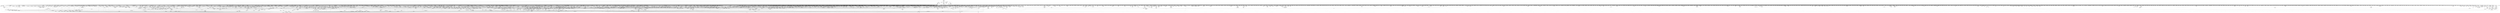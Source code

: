 digraph kerncollapsed {
    "__raw_spin_lock_irq_35" [color="black"];
    "do_raw_spin_lock_29" [color="black"];
    "find_next_bit_11" [color="black"];
    "__arch_copy_from_user" [color="black"];
    "get_next_ino" [color="black"];
    "free_unref_page_commit" [color="black"];
    "mas_leaf_set_meta" [color="black"];
    "this_cpu_has_cap.part.0" [color="black"];
    "smp_call_function_single" [color="black"];
    "__raw_spin_lock_irq_32" [color="black"];
    "do_raw_spin_lock_26" [color="black"];
    "flush_dcache_folio" [color="black"];
    "try_to_take_rt_mutex" [color="black"];
    "dev_xmit_recursion_inc" [color="black"];
    "io_is_timeout_noseq" [color="black"];
    "rb_insert_color" [color="black"];
    "xas_find" [color="black"];
    "tty_driver_name" [color="black"];
    "page_ref_inc_6" [color="black"];
    "mas_next_range" [color="black"];
    "Indirect call56" [color="black"];
    "clear_ti_thread_flag" [color="black"];
    "rb_first" [color="black"];
    "__set_task_special" [color="black"];
    "__reuseport_detach_sock.isra.0" [color="black"];
    "Indirect call67" [color="black"];
    "__cmpxchg_case_acq_32.constprop.0_8" [color="black"];
    "pde_subdir_first" [color="black"];
    "Indirect call171" [color="black"];
    "exit_oom_victim" [color="black"];
    "strnlen" [color="black"];
    "irq_to_desc" [color="black"];
    "flush_tlb_mm_1" [color="black"];
    "skb_frag_ref" [color="black"];
    "pte_offset_kernel.isra.0" [color="black"];
    "security_inode_init_security_anon" [color="black"];
    "console_srcu_read_lock" [color="black"];
    "no_page_table" [color="black"];
    "mnt_add_count" [color="black"];
    "wakeup_source_deactivate" [color="black"];
    "Indirect call112" [color="black"];
    "__percpu_add_case_32_3" [color="black"];
    "pagefault_enable_2" [color="black"];
    "Indirect call77" [color="black"];
    "prepend" [color="black"];
    "find_unlink_vmap_area" [color="black"];
    "sk_memory_allocated_sub" [color="black"];
    "do_raw_spin_lock.constprop.0_10" [color="black"];
    "Indirect call30" [color="black"];
    "folio_mark_dirty" [color="black"];
    "__raw_read_unlock.constprop.0" [color="black"];
    "queued_read_lock.constprop.0" [color="black"];
    "retain_dentry" [color="black"];
    "sane_fdtable_size" [color="black"];
    "prepare_to_swait_event" [color="black"];
    "Indirect call207" [color="black"];
    "__find_vmap_area.constprop.0" [color="black"];
    "Indirect call50" [color="black"];
    "get_work_pwq" [color="black"];
    "do_raw_spin_lock_83" [color="black"];
    "propagate_mount_unlock" [color="black"];
    "irqd_irq_disabled.isra.0" [color="black"];
    "__raw_spin_lock_irq_1" [color="black"];
    "simple_xattr_space" [color="black"];
    "fsnotify_grab_connector" [color="black"];
    "vmf_pte_changed" [color="black"];
    "test_tsk_need_resched" [color="black"];
    "bit_waitqueue" [color="black"];
    "bsearch" [color="black"];
    "pmd_offset.isra.0_1" [color="black"];
    "fatal_signal_pending_4" [color="black"];
    "_find_first_and_bit" [color="black"];
    "anon_vma_interval_tree_iter_first" [color="black"];
    "get_ldops" [color="black"];
    "dev_xmit_recursion_dec" [color="black"];
    "__set_fixmap" [color="black"];
    "Indirect call123" [color="black"];
    "__acct_reclaim_writeback" [color="black"];
    "proto_memory_pcpu_drain" [color="black"];
    "sve_get_vl" [color="black"];
    "__cmpxchg_case_mb_64_7" [color="black"];
    "xa_load" [color="black"];
    "Indirect call21" [color="black"];
    "arch_local_irq_save_2" [color="black"];
    "kthread_insert_work_sanity_check" [color="black"];
    "Indirect call55" [color="black"];
    "Indirect call38" [color="black"];
    "pvm_find_va_enclose_addr" [color="black"];
    "strscpy" [color="black"];
    "d_instantiate" [color="black"];
    "folio_mapping" [color="black"];
    "__raw_spin_unlock_irq_28" [color="black"];
    "inode_add_lru" [color="black"];
    "percpu_ref_noop_confirm_switch" [color="black"];
    "Indirect call199" [color="black"];
    "set_pud" [color="black"];
    "find_mergeable_anon_vma" [color="black"];
    "xa_is_node" [color="black"];
    "Indirect call15" [color="black"];
    "__wb_writeout_add" [color="black"];
    "_find_next_zero_bit" [color="black"];
    "fast_dput" [color="black"];
    "__udelay" [color="black"];
    "slab_want_init_on_free" [color="black"];
    "__wake_q_add" [color="black"];
    "mas_prev" [color="black"];
    "Indirect call204" [color="black"];
    "Indirect call138" [color="black"];
    "__list_del_entry_2" [color="black"];
    "update_rq_clock" [color="black"];
    "__percpu_down_write_trylock" [color="black"];
    "__percpu_counter_sum" [color="black"];
    "cpudl_heapify" [color="black"];
    "need_active_balance" [color="black"];
    "is_software_node" [color="black"];
    "io_acct_cancel_pending_work" [color="black"];
    "__kern_my_cpu_offset_47" [color="black"];
    "Indirect call159" [color="black"];
    "__wake_up_common" [color="black"];
    "__pm_relax" [color="black"];
    "update_sd_lb_stats" [color="black"];
    "__fprop_add_percpu" [color="black"];
    "rb_erase_cached.isra.0" [color="black"];
    "Indirect call45" [color="black"];
    "test_ti_thread_flag_7" [color="black"];
    "arch_local_irq_save_3" [color="black"];
    "__sk_mem_reclaim" [color="black"];
    "list_del_4" [color="black"];
    "test_ti_thread_flag_21" [color="black"];
    "Indirect call108" [color="black"];
    "ktime_add_safe" [color="black"];
    "find_lock_later_rq" [color="black"];
    "clear_ti_thread_flag_6" [color="black"];
    "vma_address" [color="black"];
    "__percpu_add_case_64.constprop.0_3" [color="black"];
    "Indirect call158" [color="black"];
    "_copy_from_iter" [color="black"];
    "security_audit_rule_match" [color="black"];
    "__bpf_free_used_maps" [color="black"];
    "check_cb_ovld_locked" [color="black"];
    "__hrtimer_get_next_event" [color="black"];
    "mask_irq" [color="black"];
    "cpumask_copy_1" [color="black"];
    "kmsg_dump" [color="black"];
    "mas_store_b_node" [color="black"];
    "clear_nonspinnable" [color="black"];
    "_mix_pool_bytes" [color="black"];
    "__update_gt_cputime" [color="black"];
    "fpsimd_save_state" [color="black"];
    "find_vmap_area" [color="black"];
    "__kern_my_cpu_offset_2" [color="black"];
    "mas_allocated.isra.0" [color="black"];
    "vm_stat_account" [color="black"];
    "pcpu_block_update_hint_alloc" [color="black"];
    "sched_asym_prefer" [color="black"];
    "pm_runtime_get_noresume" [color="black"];
    "Indirect call197" [color="black"];
    "__io_put_kbuf" [color="black"];
    "workingset_age_nonresident" [color="black"];
    "__set_close_on_exec.isra.0" [color="black"];
    "put_ldops.constprop.0" [color="black"];
    "find_next_bit.constprop.0_11" [color="black"];
    "do_raw_spin_lock_44" [color="black"];
    "__dl_update" [color="black"];
    "ma_slots" [color="black"];
    "sub_rq_bw.isra.0" [color="black"];
    "task_rq_unlock" [color="black"];
    "finish_wait" [color="black"];
    "netlink_overrun" [color="black"];
    "hrtimer_active" [color="black"];
    "Indirect call149" [color="black"];
    "kobj_ns_ops" [color="black"];
    "pfn_valid_1" [color="black"];
    "find_first_bit_1" [color="black"];
    "__kern_my_cpu_offset_24" [color="black"];
    "__delay" [color="black"];
    "__percpu_add_case_64_2" [color="black"];
    "fill_contig_page_info" [color="black"];
    "ksize" [color="black"];
    "copy_user_highpage" [color="black"];
    "task_pid_vnr_1" [color="black"];
    "__kern_my_cpu_offset_53" [color="black"];
    "rcu_segcblist_ready_cbs" [color="black"];
    "bump_cpu_timer" [color="black"];
    "__disable_irq_nosync" [color="black"];
    "__kern_my_cpu_offset_21" [color="black"];
    "do_raw_spin_lock_52" [color="black"];
    "Indirect call104" [color="black"];
    "forward_timer_base" [color="black"];
    "get_state_synchronize_rcu_full" [color="black"];
    "avg_vruntime" [color="black"];
    "arm_smccc_1_1_get_conduit" [color="black"];
    "irq_get_irq_data" [color="black"];
    "cpu_active" [color="black"];
    "stream_open" [color="black"];
    "find_next_bit_29" [color="black"];
    "list_del_init_2" [color="black"];
    "__raw_spin_lock.constprop.0" [color="black"];
    "system_supports_address_auth_1" [color="black"];
    "split_page" [color="black"];
    "jiffies_to_msecs" [color="black"];
    "__count_vm_events" [color="black"];
    "Indirect call98" [color="black"];
    "security_task_kill" [color="black"];
    "__percpu_add_case_32" [color="black"];
    "sme_save_state" [color="black"];
    "rcu_segcblist_move_seglen" [color="black"];
    "get_task_mm" [color="black"];
    "chacha_block_generic" [color="black"];
    "find_next_bit.constprop.0_14" [color="black"];
    "put_dec_trunc8" [color="black"];
    "sock_flag_3" [color="black"];
    "Indirect call190" [color="black"];
    "__raw_spin_unlock_irqrestore_3" [color="black"];
    "membarrier_update_current_mm" [color="black"];
    "__kern_my_cpu_offset_26" [color="black"];
    "flush_dcache_page" [color="black"];
    "cpumask_subset" [color="black"];
    "__raw_spin_lock_46" [color="black"];
    "llist_add_batch" [color="black"];
    "arch_local_irq_restore_2" [color="black"];
    "fsnotify_put_sb_connectors" [color="black"];
    "__add_wait_queue" [color="black"];
    "page_ref_inc_4" [color="black"];
    "find_next_bit.constprop.0_21" [color="black"];
    "super_wake" [color="black"];
    "do_raw_spin_lock_2" [color="black"];
    "_find_next_or_bit" [color="black"];
    "pcpu_page_idx" [color="black"];
    "freezing" [color="black"];
    "hlist_del_init_4" [color="black"];
    "queued_write_lock_slowpath" [color="black"];
    "hlist_bl_unlock" [color="black"];
    "__cmpxchg_case_mb_32_6" [color="black"];
    "_raw_spin_rq_lock_irqsave" [color="black"];
    "__sys_accept4" [color="black"];
    "rcu_jiffies_till_stall_check" [color="black"];
    "__task_rq_lock" [color="black"];
    "io_get_cqe_overflow" [color="black"];
    "__kern_my_cpu_offset_134" [color="black"];
    "update_dl_rq_load_avg" [color="black"];
    "futex_cmpxchg_value_locked" [color="black"];
    "__cmpwait_case_32" [color="black"];
    "irq_disable" [color="black"];
    "task_will_free_mem" [color="black"];
    "path_get" [color="black"];
    "inode_maybe_inc_iversion" [color="black"];
    "put_cpu_fpsimd_context" [color="black"];
    "__raw_spin_lock_irqsave.constprop.0_3" [color="black"];
    "sk_mem_reclaim" [color="black"];
    "percpu_ref_put_many.constprop.0" [color="black"];
    "do_raw_spin_lock_38" [color="black"];
    "smp_call_function_many_cond" [color="black"];
    "find_next_and_bit" [color="black"];
    "Indirect call2" [color="black"];
    "do_raw_spin_lock_6" [color="black"];
    "__printk_cpu_sync_put" [color="black"];
    "Indirect call47" [color="black"];
    "__cmpxchg_case_mb_64_6" [color="black"];
    "qdisc_qstats_cpu_qlen_inc" [color="black"];
    "timerqueue_iterate_next" [color="black"];
    "do_raw_spin_lock_50" [color="black"];
    "cpuhp_invoke_callback" [color="black"];
    "pm_runtime_put_noidle_2" [color="black"];
    "__ksize" [color="black"];
    "_prb_read_valid" [color="black"];
    "folio_pfn" [color="black"];
    "__skb_header_pointer" [color="black"];
    "mod_node_state" [color="black"];
    "__raw_spin_unlock_irqrestore_18" [color="black"];
    "audit_uid_comparator" [color="black"];
    "Indirect call119" [color="black"];
    "console_verbose" [color="black"];
    "calc_delta_fair" [color="black"];
    "mas_safe_min" [color="black"];
    "double_rq_lock" [color="black"];
    "node_page_state_add" [color="black"];
    "__task_will_free_mem" [color="black"];
    "wb_stat_mod" [color="black"];
    "io_wq_get_acct" [color="black"];
    "set_ti_thread_flag_5" [color="black"];
    "find_next_bit.constprop.0_6" [color="black"];
    "kill_device" [color="black"];
    "copy_thread" [color="black"];
    "__raw_read_lock.constprop.0_1" [color="black"];
    "do_raw_spin_lock_63" [color="black"];
    "tlb_flush_mmu_tlbonly_1" [color="black"];
    "sched_ttwu_pending" [color="black"];
    "mte_destroy_descend.constprop.0" [color="black"];
    "Indirect call86" [color="black"];
    "audit_mark_compare" [color="black"];
    "__raw_spin_lock_irq_25" [color="black"];
    "__pi_strlen" [color="black"];
    "pi_state_update_owner" [color="black"];
    "srcu_gp_start" [color="black"];
    "lowest_in_progress" [color="black"];
    "list_del_init" [color="black"];
    "percpu_ref_get_many" [color="black"];
    "dl_task_is_earliest_deadline" [color="black"];
    "fpsimd_flush_task_state" [color="black"];
    "Indirect call195" [color="black"];
    "compaction_suitable" [color="black"];
    "set_ptes.isra.0" [color="black"];
    "ma_data_end" [color="black"];
    "__kern_my_cpu_offset_14" [color="black"];
    "__raw_spin_lock_irqsave_50" [color="black"];
    "find_next_bit.constprop.0_1" [color="black"];
    "wb_update_bandwidth" [color="black"];
    "Indirect call115" [color="black"];
    "cpu_do_switch_mm" [color="black"];
    "__raw_spin_unlock_irq_25" [color="black"];
    "Indirect call51" [color="black"];
    "io_poll_find.constprop.0" [color="black"];
    "timespec64_equal" [color="black"];
    "audit_string_contains_control" [color="black"];
    "enqueue_hrtimer.constprop.0" [color="black"];
    "__raw_spin_unlock_irq_4" [color="black"];
    "__raw_spin_lock_32" [color="black"];
    "fpsimd_save" [color="black"];
    "Indirect call40" [color="black"];
    "Indirect call3" [color="black"];
    "folio_mapped" [color="black"];
    "skb_orphan_1" [color="black"];
    "rseq_migrate" [color="black"];
    "mmgrab_2" [color="black"];
    "Indirect call121" [color="black"];
    "Indirect call35" [color="black"];
    "Indirect call129" [color="black"];
    "fatal_signal_pending_3" [color="black"];
    "mapping_shrinkable" [color="black"];
    "Indirect call99" [color="black"];
    "wq_worker_running" [color="black"];
    "lru_note_cost_refault" [color="black"];
    "__get_cpu_fpsimd_context" [color="black"];
    "current_is_kswapd" [color="black"];
    "__radix_tree_lookup" [color="black"];
    "mte_dead_leaves.constprop.0" [color="black"];
    "folio_trylock_2" [color="black"];
    "__kern_my_cpu_offset_29" [color="black"];
    "tick_get_device" [color="black"];
    "Indirect call114" [color="black"];
    "workingset_test_recent" [color="black"];
    "__raw_spin_lock_21" [color="black"];
    "__mod_lruvec_state" [color="black"];
    "find_next_bit_8" [color="black"];
    "pcpu_next_fit_region.constprop.0" [color="black"];
    "__rb_change_child.constprop.0" [color="black"];
    "__raw_spin_lock_62" [color="black"];
    "count_vm_event_2" [color="black"];
    "access_ok_12" [color="black"];
    "mab_no_null_split" [color="black"];
    "is_migration_entry" [color="black"];
    "Indirect call176" [color="black"];
    "__kern_my_cpu_offset_78" [color="black"];
    "update_cached_migrate" [color="black"];
    "pud_clear_huge" [color="black"];
    "copy_to_user_page" [color="black"];
    "csum_partial_ext" [color="black"];
    "__raw_spin_unlock_irq_18" [color="black"];
    "Indirect call84" [color="black"];
    "_compound_head_3" [color="black"];
    "__rb_insert_augmented" [color="black"];
    "Indirect call142" [color="black"];
    "strchr" [color="black"];
    "find_next_bit.constprop.0_8" [color="black"];
    "skb_header_cloned" [color="black"];
    "rcu_segcblist_inc_len" [color="black"];
    "do_raw_spin_lock_10" [color="black"];
    "hlist_del_init" [color="black"];
    "d_hash" [color="black"];
    "int_sqrt" [color="black"];
    "set_ptes.constprop.0.isra.0_1" [color="black"];
    "strcpy" [color="black"];
    "__cmpwait_case_32_1" [color="black"];
    "d_path" [color="black"];
    "mas_store_prealloc.part.0" [color="black"];
    "arch_local_irq_save_7" [color="black"];
    "wake_up_klogd" [color="black"];
    "task_fits_cpu" [color="black"];
    "Indirect call202" [color="black"];
    "__set_task_comm" [color="black"];
    "__cmpxchg_case_mb_32_10" [color="black"];
    "__raw_spin_lock_31" [color="black"];
    "xas_find_conflict" [color="black"];
    "dcache_clean_pou" [color="black"];
    "Indirect call76" [color="black"];
    "do_raw_spin_lock_24" [color="black"];
    "__irq_startup" [color="black"];
    "__sw_hweight64" [color="black"];
    "timer_delete" [color="black"];
    "__raw_spin_lock_irqsave_19" [color="black"];
    "do_raw_spin_lock_86" [color="black"];
    "cd_forget" [color="black"];
    "take_dentry_name_snapshot" [color="black"];
    "detach_if_pending" [color="black"];
    "Indirect call54" [color="black"];
    "__skb_zcopy_downgrade_managed" [color="black"];
    "__cmpwait_case_32_3" [color="black"];
    "mt_find" [color="black"];
    "group_classify" [color="black"];
    "__raw_spin_lock_irqsave_22" [color="black"];
    "d_walk" [color="black"];
    "blake2s_final" [color="black"];
    "Indirect call117" [color="black"];
    "mas_prev_sibling" [color="black"];
    "__d_instantiate" [color="black"];
    "__raw_spin_lock_irq_12" [color="black"];
    "vm_unacct_memory_1" [color="black"];
    "Indirect call189" [color="black"];
    "netlink_lock_table" [color="black"];
    "pm_runtime_autosuspend_expiration" [color="black"];
    "system_supports_tlb_range_1" [color="black"];
    "__raw_spin_unlock_irqrestore.constprop.0_2" [color="black"];
    "Indirect call169" [color="black"];
    "__anon_vma_interval_tree_augment_propagate" [color="black"];
    "test_ti_thread_flag_30" [color="black"];
    "local_bh_disable" [color="black"];
    "__cmpxchg_case_acq_32.constprop.0_1" [color="black"];
    "security_secid_to_secctx" [color="black"];
    "xa_err" [color="black"];
    "__raw_spin_unlock_irq_38" [color="black"];
    "arch_local_irq_save_8" [color="black"];
    "slab_is_available" [color="black"];
    "req_set_fail_3" [color="black"];
    "find_next_bit_15" [color="black"];
    "pmd_offset.isra.0" [color="black"];
    "fsnotify_first_mark" [color="black"];
    "load_unaligned_zeropad_1" [color="black"];
    "__raw_spin_lock_14" [color="black"];
    "d_set_d_op" [color="black"];
    "Indirect call136" [color="black"];
    "Indirect call206" [color="black"];
    "page_ref_dec_and_test_2" [color="black"];
    "sched_clock" [color="black"];
    "mnt_get_count" [color="black"];
    "Indirect call59" [color="black"];
    "get_group_info.isra.0" [color="black"];
    "_double_lock_balance" [color="black"];
    "fpsimd_preserve_current_state" [color="black"];
    "mas_wr_new_end" [color="black"];
    "__cmpxchg_case_acq_32_3" [color="black"];
    "compaction_defer_reset" [color="black"];
    "mas_find_setup.constprop.0" [color="black"];
    "vma_interval_tree_insert_after" [color="black"];
    "do_raw_spin_lock_118" [color="black"];
    "mas_prev_range" [color="black"];
    "internal_add_timer" [color="black"];
    "__kern_my_cpu_offset_70" [color="black"];
    "__sock_release" [color="black"];
    "folio_test_uptodate" [color="black"];
    "wakeup_kswapd" [color="black"];
    "timerqueue_del" [color="black"];
    "add_timer" [color="black"];
    "_compound_head_5" [color="black"];
    "virt_to_folio" [color="black"];
    "__cmpxchg_case_acq_32.constprop.0_18" [color="black"];
    "pcpu_unit_page_offset" [color="black"];
    "pcpu_chunk_slot" [color="black"];
    "Indirect call157" [color="black"];
    "__efistub_caches_clean_inval_pou" [color="black"];
    "lockref_put_return" [color="black"];
    "__wake_up" [color="black"];
    "irq_enable" [color="black"];
    "try_check_zero" [color="black"];
    "tk_xtime.constprop.0" [color="black"];
    "online_section_nr" [color="black"];
    "__percpu_add_case_64.constprop.0_1" [color="black"];
    "__raw_spin_lock_irqsave_42" [color="black"];
    "__raw_spin_unlock_irqrestore.constprop.0_1" [color="black"];
    "Indirect call103" [color="black"];
    "__mod_timer" [color="black"];
    "memblock_search" [color="black"];
    "invalid_migration_vma" [color="black"];
    "__timer_delete_sync" [color="black"];
    "__raw_spin_unlock_irq_23" [color="black"];
    "device_links_read_unlock" [color="black"];
    "__io_disarm_linked_timeout" [color="black"];
    "fatal_signal_pending" [color="black"];
    "folio_account_cleaned" [color="black"];
    "mas_set_split_parent.isra.0" [color="black"];
    "ma_pivots" [color="black"];
    "console_srcu_read_unlock" [color="black"];
    "skb_queue_tail" [color="black"];
    "do_raw_spin_lock_57" [color="black"];
    "folio_mapped_3" [color="black"];
    "drain_pages_zone" [color="black"];
    "folio_size" [color="black"];
    "prepend_name" [color="black"];
    "class_raw_spinlock_irqsave_destructor" [color="black"];
    "folio_trylock_1" [color="black"];
    "do_raw_spin_lock_35" [color="black"];
    "do_raw_spin_lock_64" [color="black"];
    "__raw_spin_lock_16" [color="black"];
    "io_timeout_extract" [color="black"];
    "desc_make_reusable" [color="black"];
    "timekeeping_get_ns" [color="black"];
    "detach_entity_load_avg" [color="black"];
    "io_prep_async_link" [color="black"];
    "kernfs_release_file.part.0.isra.0" [color="black"];
    "__dl_add" [color="black"];
    "mas_next" [color="black"];
    "__raw_spin_unlock_irqrestore_32" [color="black"];
    "cpus_share_cache" [color="black"];
    "mtree_load" [color="black"];
    "signal_pending" [color="black"];
    "Indirect call110" [color="black"];
    "__raw_spin_lock_43" [color="black"];
    "__kern_my_cpu_offset_67" [color="black"];
    "strncmp" [color="black"];
    "__mutex_trylock" [color="black"];
    "__percpu_add_case_64" [color="black"];
    "do_raw_spin_lock_88" [color="black"];
    "check_stable_address_space" [color="black"];
    "Indirect call58" [color="black"];
    "mmget" [color="black"];
    "mmgrab_1" [color="black"];
    "__rt_mutex_slowtrylock" [color="black"];
    "irq_chip_retrigger_hierarchy" [color="black"];
    "do_raw_spin_lock_87" [color="black"];
    "kernfs_leftmost_descendant" [color="black"];
    "test_ti_thread_flag_22" [color="black"];
    "fsnotify_data_inode" [color="black"];
    "zone_watermark_fast.constprop.0" [color="black"];
    "mutex_spin_on_owner" [color="black"];
    "compound_order_1" [color="black"];
    "__raw_spin_lock_27" [color="black"];
    "Indirect call170" [color="black"];
    "Indirect call62" [color="black"];
    "num_other_online_cpus" [color="black"];
    "hrtimer_try_to_cancel" [color="black"];
    "ktime_get_real_ts64" [color="black"];
    "Indirect call134" [color="black"];
    "get_new_cred" [color="black"];
    "lru_deactivate_fn" [color="black"];
    "rcu_segcblist_extract_done_cbs" [color="black"];
    "tty_port_kopened" [color="black"];
    "unreserve_highatomic_pageblock" [color="black"];
    "prb_reserve" [color="black"];
    "copyin" [color="black"];
    "mas_pop_node" [color="black"];
    "page_try_share_anon_rmap" [color="black"];
    "__cmpxchg_case_acq_32.constprop.0_5" [color="black"];
    "__kern_my_cpu_offset_89" [color="black"];
    "__update_min_deadline" [color="black"];
    "__raw_spin_lock_22" [color="black"];
    "Indirect call107" [color="black"];
    "kernfs_name_hash" [color="black"];
    "mas_set_alloc_req" [color="black"];
    "check_and_switch_context" [color="black"];
    "mas_next_sibling" [color="black"];
    "prb_first_valid_seq" [color="black"];
    "rcu_segcblist_enqueue" [color="black"];
    "__count_vm_events_3" [color="black"];
    "next_online_pgdat" [color="black"];
    "pagefault_disable" [color="black"];
    "prb_read_valid" [color="black"];
    "tty_name" [color="black"];
    "folio_evictable_1" [color="black"];
    "arch_local_irq_restore_3" [color="black"];
    "signal_pending_11" [color="black"];
    "cleanup_timerqueue" [color="black"];
    "__kern_my_cpu_offset_79" [color="black"];
    "Indirect call27" [color="black"];
    "xas_next_entry.constprop.0" [color="black"];
    "do_raw_spin_lock_72" [color="black"];
    "list_del_2" [color="black"];
    "attach_entity_load_avg" [color="black"];
    "activate_task" [color="black"];
    "req_set_fail" [color="black"];
    "io_cancel_req_match" [color="black"];
    "blake2s.constprop.0" [color="black"];
    "mas_leaf_max_gap" [color="black"];
    "arch_get_random_longs" [color="black"];
    "space_used" [color="black"];
    "__cmpxchg_case_mb_64" [color="black"];
    "Indirect call130" [color="black"];
    "srcu_read_unlock.constprop.0" [color="black"];
    "cpumask_first_and" [color="black"];
    "io_cqring_wake" [color="black"];
    "update_min_vruntime" [color="black"];
    "Indirect call198" [color="black"];
    "__put_cpu_fpsimd_context" [color="black"];
    "put_unused_fd" [color="black"];
    "mas_is_err" [color="black"];
    "count_vm_event" [color="black"];
    "try_grab_page" [color="black"];
    "tlb_flush" [color="black"];
    "page_ref_inc_2" [color="black"];
    "pageblock_skip_persistent" [color="black"];
    "Indirect call64" [color="black"];
    "Indirect call178" [color="black"];
    "unlock_page" [color="black"];
    "__get_task_comm" [color="black"];
    "copy_from_kernel_nofault" [color="black"];
    "update_group_capacity" [color="black"];
    "rcu_segcblist_pend_cbs" [color="black"];
    "eventfd_signal_mask" [color="black"];
    "Indirect call102" [color="black"];
    "__ptrace_link" [color="black"];
    "mas_alloc_req.isra.0" [color="black"];
    "__kern_my_cpu_offset_71" [color="black"];
    "req_ref_put_and_test" [color="black"];
    "folio_trylock_flag" [color="black"];
    "do_raw_spin_lock_12" [color="black"];
    "dget" [color="black"];
    "signal_pending_state" [color="black"];
    "folio_nr_pages_2" [color="black"];
    "sched_clock_cpu" [color="black"];
    "signalfd_cleanup" [color="black"];
    "notifier_call_chain" [color="black"];
    "update_rt_rq_load_avg" [color="black"];
    "Indirect call116" [color="black"];
    "do_raw_spin_lock_1" [color="black"];
    "lookup_mountpoint" [color="black"];
    "find_next_bit_6" [color="black"];
    "xas_init_marks" [color="black"];
    "vm_commit_limit" [color="black"];
    "csum_block_add_ext" [color="black"];
    "__raw_spin_lock_irqsave_11" [color="black"];
    "plist_del" [color="black"];
    "_find_first_zero_bit" [color="black"];
    "get_ucounts_or_wrap" [color="black"];
    "ttwu_queue_wakelist" [color="black"];
    "Indirect call25" [color="black"];
    "arch_send_call_function_ipi_mask" [color="black"];
    "Indirect call43" [color="black"];
    "__cmpxchg_case_acq_32.constprop.0_10" [color="black"];
    "mas_walk" [color="black"];
    "task_rq_lock" [color="black"];
    "Indirect call91" [color="black"];
    "pgattr_change_is_safe" [color="black"];
    "__raw_spin_unlock_irqrestore_10" [color="black"];
    "cpudl_heapify_up" [color="black"];
    "check_class_changed" [color="black"];
    "invalid_mkclean_vma" [color="black"];
    "__irq_can_set_affinity" [color="black"];
    "__raw_spin_unlock_irqrestore_15" [color="black"];
    "__cmpxchg_case_acq_64_1" [color="black"];
    "do_raw_spin_lock_58" [color="black"];
    "Indirect call17" [color="black"];
    "Indirect call168" [color="black"];
    "blake2s_update" [color="black"];
    "defer_console_output" [color="black"];
    "__kern_my_cpu_offset_6" [color="black"];
    "__kern_my_cpu_offset_77" [color="black"];
    "Indirect call186" [color="black"];
    "radix_tree_tag_get" [color="black"];
    "__irq_domain_activate_irq" [color="black"];
    "Indirect call65" [color="black"];
    "__d_find_any_alias" [color="black"];
    "__remove_hrtimer" [color="black"];
    "__do_set_cpus_allowed" [color="black"];
    "__cmpxchg_case_mb_32_4" [color="black"];
    "task_call_func" [color="black"];
    "Indirect call74" [color="black"];
    "get_file" [color="black"];
    "has_managed_dma" [color="black"];
    "folio_nr_pages_3" [color="black"];
    "user_disable_single_step" [color="black"];
    "__update_load_avg_se" [color="black"];
    "kernfs_root" [color="black"];
    "__wake_up_pollfree" [color="black"];
    "Indirect call175" [color="black"];
    "arch_stack_walk" [color="black"];
    "should_zap_page" [color="black"];
    "dput_to_list" [color="black"];
    "xas_clear_mark" [color="black"];
    "security_sock_rcv_skb" [color="black"];
    "post_init_entity_util_avg" [color="black"];
    "get_cred_1" [color="black"];
    "attach_pid" [color="black"];
    "timer_reduce" [color="black"];
    "folio_trylock" [color="black"];
    "gup_must_unshare" [color="black"];
    "console_is_usable" [color="black"];
    "get_file.isra.0" [color="black"];
    "__kern_my_cpu_offset_91" [color="black"];
    "tlb_gather_mmu" [color="black"];
    "init_entity_runnable_average" [color="black"];
    "__percpu_add_case_64.constprop.0" [color="black"];
    "__mnt_want_write" [color="black"];
    "arch_local_irq_disable_2" [color="black"];
    "Indirect call179" [color="black"];
    "xas_set_order.part.0" [color="black"];
    "do_raw_spin_lock_7" [color="black"];
    "tlb_flush_1" [color="black"];
    "search_cmp_ftr_reg" [color="black"];
    "raw_spin_rq_lock" [color="black"];
    "system_supports_mte" [color="black"];
    "next_signal" [color="black"];
    "io_put_kbuf_comp.isra.0" [color="black"];
    "ihold" [color="black"];
    "__printk_safe_enter" [color="black"];
    "queued_spin_lock_slowpath" [color="black"];
    "set_task_reclaim_state" [color="black"];
    "mm_set_has_pinned_flag" [color="black"];
    "do_raw_spin_lock_97" [color="black"];
    "__kern_my_cpu_offset_83" [color="black"];
    "fetch_robust_entry" [color="black"];
    "do_raw_spin_lock_51" [color="black"];
    "mas_push_node" [color="black"];
    "mast_spanning_rebalance.isra.0" [color="black"];
    "rcu_gp_is_expedited" [color="black"];
    "__raw_spin_unlock_irq_6" [color="black"];
    "rcu_exp_jiffies_till_stall_check" [color="black"];
    "virt_to_head_page.isra.0" [color="black"];
    "do_raw_spin_lock_33" [color="black"];
    "__kern_my_cpu_offset_60" [color="black"];
    "Indirect call200" [color="black"];
    "__cmpxchg_case_64" [color="black"];
    "strreplace" [color="black"];
    "__kern_my_cpu_offset_133" [color="black"];
    "__remove_inode_hash" [color="black"];
    "gup_folio_next" [color="black"];
    "set_ti_thread_flag" [color="black"];
    "mas_mab_cp" [color="black"];
    "finish_swait" [color="black"];
    "first_zones_zonelist" [color="black"];
    "Indirect call57" [color="black"];
    "clear_ti_thread_flag_1" [color="black"];
    "min_deadline_cb_propagate" [color="black"];
    "group_balance_cpu" [color="black"];
    "__cmpxchg_case_mb_32_13" [color="black"];
    "rt_mutex_futex_trylock" [color="black"];
    "memzero_explicit" [color="black"];
    "node_tag_clear" [color="black"];
    "release_thread" [color="black"];
    "mte_clear_page_tags" [color="black"];
    "get_cred" [color="black"];
    "mapping_allow_writable" [color="black"];
    "__balance_callbacks" [color="black"];
    "find_next_bit_7" [color="black"];
    "resched_curr" [color="black"];
    "free_vmap_area_rb_augment_cb_propagate" [color="black"];
    "set_next_task" [color="black"];
    "__raw_spin_lock_2" [color="black"];
    "__down_trylock_console_sem.constprop.0" [color="black"];
    "__rb_erase_color" [color="black"];
    "is_vmalloc_addr" [color="black"];
    "ktime_get_coarse_real_ts64" [color="black"];
    "find_next_zero_bit_1" [color="black"];
    "tag_get" [color="black"];
    "_atomic_dec_and_lock_irqsave" [color="black"];
    "__pageblock_pfn_to_page" [color="black"];
    "dl_bw_cpus" [color="black"];
    "__raw_spin_trylock_5" [color="black"];
    "mab_set_b_end" [color="black"];
    "pcpu_block_refresh_hint" [color="black"];
    "zone_watermark_ok_safe" [color="black"];
    "attach_task" [color="black"];
    "__xchg_case_mb_32.constprop.0" [color="black"];
    "check_vma_flags" [color="black"];
    "mte_update_sctlr_user" [color="black"];
    "sock_flag.constprop.0" [color="black"];
    "io_schedule_prepare" [color="black"];
    "dl_rq_of_se" [color="black"];
    "__flow_hash_from_keys" [color="black"];
    "__kern_my_cpu_offset_36" [color="black"];
    "count_vm_events_2" [color="black"];
    "__raw_spin_lock_irqsave_51" [color="black"];
    "__bitmap_clear" [color="black"];
    "convert_prio" [color="black"];
    "__cmpxchg_case_mb_64_1" [color="black"];
    "__raw_spin_lock_20" [color="black"];
    "__fsnotify_update_child_dentry_flags" [color="black"];
    "__audit_uring_entry" [color="black"];
    "__raw_spin_lock_irq_19" [color="black"];
    "__kern_my_cpu_offset_38" [color="black"];
    "__raw_spin_unlock_irqrestore_38" [color="black"];
    "__kern_my_cpu_offset_74" [color="black"];
    "__smp_call_single_queue" [color="black"];
    "Indirect call196" [color="black"];
    "page_vma_mapped_walk_done" [color="black"];
    "__raw_spin_lock_irq.constprop.0_1" [color="black"];
    "io_wq_cancel_pending_work" [color="black"];
    "io_fill_cqe_aux" [color="black"];
    "__skb_dequeue_3" [color="black"];
    "__mnt_is_readonly" [color="black"];
    "page_vma_mapped_walk_done_1" [color="black"];
    "auditsc_get_stamp" [color="black"];
    "__raw_spin_unlock_bh.constprop.0" [color="black"];
    "hrtimer_sleeper_start_expires" [color="black"];
    "__raw_spin_unlock_irq_20" [color="black"];
    "fsnotify_free_mark" [color="black"];
    "cpumask_any_distribute" [color="black"];
    "tty_ldisc_open" [color="black"];
    "do_raw_spin_lock.constprop.0_13" [color="black"];
    "flush_signal_handlers" [color="black"];
    "mutex_can_spin_on_owner" [color="black"];
    "rcu_segcblist_init" [color="black"];
    "__raw_spin_trylock_1" [color="black"];
    "find_suitable_fallback" [color="black"];
    "__raw_spin_lock_irq_3" [color="black"];
    "wb_io_lists_populated" [color="black"];
    "prepare_alloc_pages.constprop.0" [color="black"];
    "_compound_head_7" [color="black"];
    "is_valid_gup_args" [color="black"];
    "__xchg_case_mb_64.constprop.0_2" [color="black"];
    "mas_safe_pivot" [color="black"];
    "io_poll_remove_entry" [color="black"];
    "extract_entropy.constprop.0" [color="black"];
    "sock_alloc" [color="black"];
    "task_join_group_stop" [color="black"];
    "Indirect call37" [color="black"];
    "dev_bus_name" [color="black"];
    "fsnotify_connector_sb" [color="black"];
    "__raw_spin_unlock_irqrestore_8" [color="black"];
    "io_wq_exit_start" [color="black"];
    "security_capable" [color="black"];
    "xas_set_offset" [color="black"];
    "d_shrink_del" [color="black"];
    "try_to_unmap_flush" [color="black"];
    "raw_spin_rq_trylock" [color="black"];
    "security_d_instantiate" [color="black"];
    "cpu_online_2" [color="black"];
    "set_load_weight" [color="black"];
    "percpu_ref_get_many.constprop.0" [color="black"];
    "find_last_bit" [color="black"];
    "fprop_fraction_percpu" [color="black"];
    "lazy_max_pages" [color="black"];
    "sync_exp_work_done" [color="black"];
    "do_raw_spin_lock_3" [color="black"];
    "sched_post_fork" [color="black"];
    "__raw_spin_unlock_irq.constprop.0_2" [color="black"];
    "radix_tree_load_root" [color="black"];
    "queued_read_lock_slowpath" [color="black"];
    "__raw_spin_trylock_4" [color="black"];
    "__nr_to_section" [color="black"];
    "folio_evictable" [color="black"];
    "_find_last_bit" [color="black"];
    "init_completion" [color="black"];
    "sock_flag_1" [color="black"];
    "smp_call_function" [color="black"];
    "set_area_direct_map" [color="black"];
    "rcu_segcblist_advance" [color="black"];
    "__mutex_init" [color="black"];
    "cpumask_empty_3" [color="black"];
    "list_del_3" [color="black"];
    "mas_wr_walk" [color="black"];
    "__cmpxchg_case_acq_32.constprop.0_14" [color="black"];
    "d_flags_for_inode" [color="black"];
    "irq_set_thread_affinity" [color="black"];
    "__irq_disable" [color="black"];
    "do_raw_spin_lock_45" [color="black"];
    "xas_pause" [color="black"];
    "netdev_name" [color="black"];
    "task_clear_jobctl_pending" [color="black"];
    "list_del_1" [color="black"];
    "dl_bw_of" [color="black"];
    "this_cpu_has_cap" [color="black"];
    "skb_tailroom_2" [color="black"];
    "workingset_update_node" [color="black"];
    "pcpu_alloc_area" [color="black"];
    "__raw_spin_lock_irqsave_3" [color="black"];
    "do_raw_spin_lock_93" [color="black"];
    "__raw_spin_lock_irqsave_29" [color="black"];
    "mte_set_pivot" [color="black"];
    "cpu_online_1" [color="black"];
    "compound_order_2" [color="black"];
    "__kern_my_cpu_offset_28" [color="black"];
    "u64_stats_inc" [color="black"];
    "kmem_valid_obj" [color="black"];
    "Indirect call148" [color="black"];
    "ptep_clear_flush" [color="black"];
    "osq_unlock" [color="black"];
    "radix_tree_next_chunk" [color="black"];
    "do_raw_spin_lock_69" [color="black"];
    "__mnt_drop_write" [color="black"];
    "steal_suitable_fallback" [color="black"];
    "Indirect call72" [color="black"];
    "__raw_spin_lock_irq_31" [color="black"];
    "tty_driver_flush_buffer" [color="black"];
    "local_bh_enable" [color="black"];
    "folio_size_2" [color="black"];
    "Indirect call109" [color="black"];
    "allow_direct_reclaim" [color="black"];
    "skb_tailroom_1" [color="black"];
    "__attach_mnt" [color="black"];
    "do_raw_spin_lock_9" [color="black"];
    "kthread_data" [color="black"];
    "get_sd_balance_interval" [color="black"];
    "__kern_my_cpu_offset_17" [color="black"];
    "__raw_spin_lock_irq_23" [color="black"];
    "folio_nr_pages_1" [color="black"];
    "list_move_1" [color="black"];
    "__cmpxchg_case_acq_32.constprop.0_9" [color="black"];
    "Indirect call194" [color="black"];
    "tick_get_broadcast_mask" [color="black"];
    "filemap_release_folio" [color="black"];
    "access_ok_2" [color="black"];
    "__anon_vma_interval_tree_subtree_search" [color="black"];
    "find_busiest_group" [color="black"];
    "copy_fd_bitmaps" [color="black"];
    "d_find_any_alias" [color="black"];
    "is_cpu_allowed" [color="black"];
    "__wb_update_bandwidth.constprop.0" [color="black"];
    "__cmpxchg_case_acq_32.constprop.0_2" [color="black"];
    "set_secondary_fwnode" [color="black"];
    "__cmpxchg_case_rel_32" [color="black"];
    "__raw_spin_unlock_irqrestore_24" [color="black"];
    "memset" [color="black"];
    "__cmpxchg_case_mb_32_8" [color="black"];
    "desc_read_finalized_seq" [color="black"];
    "__raw_spin_lock_irqsave_39" [color="black"];
    "csum_partial" [color="black"];
    "__raw_spin_lock_irq.constprop.0_2" [color="black"];
    "__init_waitqueue_head" [color="black"];
    "qdisc_maybe_clear_missed" [color="black"];
    "do_raw_spin_lock_25" [color="black"];
    "device_pm_check_callbacks" [color="black"];
    "lock_hrtimer_base" [color="black"];
    "zone_page_state_add" [color="black"];
    "__pi_strcmp" [color="black"];
    "sve_state_size" [color="black"];
    "test_ti_thread_flag_10" [color="black"];
    "__arm64_sys_accept" [color="black"];
    "ma_dead_node" [color="black"];
    "anon_vma_interval_tree_iter_next" [color="black"];
    "__xchg_case_mb_64.constprop.0_3" [color="black"];
    "__percpu_add_case_32_13" [color="black"];
    "__mod_node_page_state" [color="black"];
    "xas_next_offset" [color="black"];
    "Indirect call106" [color="black"];
    "is_rlimit_overlimit" [color="black"];
    "posix_cpu_timer_rearm" [color="black"];
    "cpumask_and" [color="black"];
    "xas_retry" [color="black"];
    "gfp_pfmemalloc_allowed" [color="black"];
    "add_nr_running" [color="black"];
    "slab_want_init_on_alloc" [color="black"];
    "__lookup_mnt" [color="black"];
    "__page_dup_rmap.constprop.0" [color="black"];
    "__raw_spin_lock_irqsave_6" [color="black"];
    "__percpu_add_return_case_32_1" [color="black"];
    "__wake_up_parent" [color="black"];
    "Indirect call135" [color="black"];
    "device_links_read_lock" [color="black"];
    "__init_swait_queue_head" [color="black"];
    "deactivate_task" [color="black"];
    "can_migrate_task" [color="black"];
    "__raw_spin_unlock_irq_35" [color="black"];
    "sched_cgroup_fork" [color="black"];
    "call_function_single_prep_ipi" [color="black"];
    "do_raw_spin_lock_37" [color="black"];
    "page_ref_add" [color="black"];
    "Indirect call180" [color="black"];
    "Indirect call203" [color="black"];
    "find_first_bit_4" [color="black"];
    "rt_mutex_proxy_unlock" [color="black"];
    "security_task_getsecid_obj" [color="black"];
    "get_arm64_ftr_reg_nowarn" [color="black"];
    "pfn_swap_entry_to_page" [color="black"];
    "pmd_install" [color="black"];
    "io_should_retry_thread" [color="black"];
    "__finish_swait" [color="black"];
    "io_wq_work_match_item" [color="black"];
    "__raw_spin_lock_irq_11" [color="black"];
    "skip_atoi" [color="black"];
    "get_task_exe_file" [color="black"];
    "futex_q_lock" [color="black"];
    "Indirect call125" [color="black"];
    "rcu_cblist_init" [color="black"];
    "sock_rmem_free" [color="black"];
    "d_shrink_add" [color="black"];
    "Indirect call70" [color="black"];
    "sk_error_report" [color="black"];
    "tty_ldisc_close" [color="black"];
    "tag_set" [color="black"];
    "__raw_spin_lock.constprop.0_1" [color="black"];
    "memmove" [color="black"];
    "read_seqbegin_or_lock" [color="black"];
    "__kern_my_cpu_offset_4" [color="black"];
    "__pick_first_entity" [color="black"];
    "__kern_my_cpu_offset_15" [color="black"];
    "page_move_anon_rmap" [color="black"];
    "down_trylock" [color="black"];
    "list_del_init_8" [color="black"];
    "io_wq_worker_running" [color="black"];
    "percpu_ref_put_many" [color="black"];
    "__kern_my_cpu_offset_55" [color="black"];
    "Indirect call187" [color="black"];
    "Indirect call11" [color="black"];
    "inactive_is_low.constprop.0" [color="black"];
    "mutex_is_locked" [color="black"];
    "task_curr" [color="black"];
    "find_worker_executing_work" [color="black"];
    "kernfs_should_drain_open_files" [color="black"];
    "pcpu_find_block_fit" [color="black"];
    "pwq_activate_inactive_work" [color="black"];
    "u64_stats_add_2" [color="black"];
    "cfs_rq_of" [color="black"];
    "update_dl_migration" [color="black"];
    "__pfn_to_section" [color="black"];
    "test_taint" [color="black"];
    "update_blocked_averages" [color="black"];
    "io_run_cancel" [color="black"];
    "task_sigpending_2" [color="black"];
    "pvm_determine_end_from_reverse" [color="black"];
    "fdget_6" [color="black"];
    "Indirect call210" [color="black"];
    "deny_write_access.isra.0" [color="black"];
    "rb_erase" [color="black"];
    "Indirect call182" [color="black"];
    "Indirect call80" [color="black"];
    "lockref_put_or_lock" [color="black"];
    "Indirect call132" [color="black"];
    "__cmpxchg_case_acq_32.constprop.0_13" [color="black"];
    "Indirect call10" [color="black"];
    "__folio_cancel_dirty" [color="black"];
    "mas_parent_type" [color="black"];
    "__peernet2id" [color="black"];
    "hlist_bl_lock" [color="black"];
    "Indirect call88" [color="black"];
    "wb_stat_error" [color="black"];
    "copy_page" [color="black"];
    "migrate_disable" [color="black"];
    "__wake_up_common_lock" [color="black"];
    "pcpu_post_unmap_tlb_flush" [color="black"];
    "mas_prev_slot" [color="black"];
    "pfn_valid_2" [color="black"];
    "Indirect call131" [color="black"];
    "mas_wr_end_piv" [color="black"];
    "kmap_local_page" [color="black"];
    "__pi_memcmp" [color="black"];
    "Indirect call22" [color="black"];
    "io_req_defer_failed" [color="black"];
    "skb_zcopy_clear" [color="black"];
    "set_ptes.constprop.0.isra.0" [color="black"];
    "do_raw_spin_lock_85" [color="black"];
    "prepend_char" [color="black"];
    "compaction_zonelist_suitable" [color="black"];
    "mas_rewalk_if_dead" [color="black"];
    "pid_task" [color="black"];
    "workingset_activation" [color="black"];
    "dev_driver_string" [color="black"];
    "recalc_sigpending_tsk" [color="black"];
    "set_next_entity" [color="black"];
    "call_on_irq_stack" [color="black"];
    "sk_leave_memory_pressure" [color="black"];
    "Indirect call8" [color="black"];
    "do_raw_spin_lock_99" [color="black"];
    "__kern_my_cpu_offset_35" [color="black"];
    "Indirect call172" [color="black"];
    "__fdget" [color="black"];
    "system_supports_tlb_range" [color="black"];
    "Indirect call97" [color="black"];
    "Indirect call147" [color="black"];
    "inode_io_list_move_locked" [color="black"];
    "mte_dead_walk" [color="black"];
    "rcu_poll_gp_seq_start" [color="black"];
    "mas_ascend" [color="black"];
    "__skb_flow_get_ports" [color="black"];
    "__raw_spin_lock_30" [color="black"];
    "__raw_spin_lock_irqsave.constprop.0_8" [color="black"];
    "futex_top_waiter" [color="black"];
    "__cmpxchg_case_acq_32_2" [color="black"];
    "sync_rcu_exp_done_unlocked" [color="black"];
    "system_supports_mte_1" [color="black"];
    "clear_ti_thread_flag_8" [color="black"];
    "test_ti_thread_flag_1" [color="black"];
    "init_timer_key" [color="black"];
    "__raw_write_lock_irq_1" [color="black"];
    "mm_trace_rss_stat" [color="black"];
    "Indirect call29" [color="black"];
    "sched_clock_noinstr" [color="black"];
    "active_load_balance_cpu_stop" [color="black"];
    "entity_eligible" [color="black"];
    "__srcu_read_unlock" [color="black"];
    "spin_lock_irqsave_check_contention" [color="black"];
    "hrtimer_start_expires" [color="black"];
    "Indirect call160" [color="black"];
    "Indirect call100" [color="black"];
    "arch_get_random_seed_longs" [color="black"];
    "first_online_pgdat" [color="black"];
    "Indirect call153" [color="black"];
    "__clear_open_fd" [color="black"];
    "signal_pending_state_1" [color="black"];
    "global_dirtyable_memory" [color="black"];
    "decay_load" [color="black"];
    "unlock_task_sighand.isra.0_1" [color="black"];
    "pm_qos_read_value" [color="black"];
    "pcpu_update_empty_pages" [color="black"];
    "audit_serial" [color="black"];
    "tty_termios_input_baud_rate" [color="black"];
    "bstats_update" [color="black"];
    "mas_prev_setup.constprop.0" [color="black"];
    "to_kthread" [color="black"];
    "__next_zones_zonelist" [color="black"];
    "__raw_spin_unlock_irq_11" [color="black"];
    "rcu_is_watching" [color="black"];
    "down_read_trylock" [color="black"];
    "clear_ti_thread_flag_4" [color="black"];
    "task_sigpending_1" [color="black"];
    "anon_vma_interval_tree_insert" [color="black"];
    "isolation_suitable.isra.0" [color="black"];
    "mast_ascend" [color="black"];
    "__raw_spin_lock_irqsave" [color="black"];
    "group_close_release" [color="black"];
    "Indirect call211" [color="black"];
    "extfrag_for_order" [color="black"];
    "Indirect call192" [color="black"];
    "__const_udelay" [color="black"];
    "__cmpxchg_case_acq_32" [color="black"];
    "skb_zcopy_downgrade_managed" [color="black"];
    "io_cancel_task_cb" [color="black"];
    "Indirect call63" [color="black"];
    "rcu_seq_start" [color="black"];
    "__raw_spin_lock_irqsave_21" [color="black"];
    "data_alloc" [color="black"];
    "Indirect call162" [color="black"];
    "percpu_counter_add_batch" [color="black"];
    "qdisc_run_begin" [color="black"];
    "update_cfs_rq_load_avg.isra.0" [color="black"];
    "add_device_randomness" [color="black"];
    "task_sched_runtime" [color="black"];
    "pagefault_enable_1" [color="black"];
    "Indirect call33" [color="black"];
    "put_dec" [color="black"];
    "do_raw_spin_lock_56" [color="black"];
    "__raw_spin_unlock_irqrestore_31" [color="black"];
    "mas_wr_store_setup" [color="black"];
    "__raw_spin_lock_irqsave.constprop.0_7" [color="black"];
    "io_cancel_cb" [color="black"];
    "skb_header_pointer_2" [color="black"];
    "__raw_spin_unlock_irqrestore_5" [color="black"];
    "__raw_spin_lock_irqsave_17" [color="black"];
    "chacha_permute" [color="black"];
    "inc_rlimit_ucounts" [color="black"];
    "jiffies_to_usecs" [color="black"];
    "prepare_to_wait" [color="black"];
    "rt_mutex_setprio" [color="black"];
    "find_alive_thread.isra.0" [color="black"];
    "Indirect call111" [color="black"];
    "access_ok_16" [color="black"];
    "compound_order" [color="black"];
    "fsnotify_compare_groups" [color="black"];
    "folio_activate_fn" [color="black"];
    "__flush_tlb_kernel_pgtable" [color="black"];
    "set_pageblock_migratetype" [color="black"];
    "vma_interval_tree_insert" [color="black"];
    "cpudl_set" [color="black"];
    "Indirect call177" [color="black"];
    "get_random_bytes" [color="black"];
    "unlock_mount_hash" [color="black"];
    "Indirect call34" [color="black"];
    "set_pfnblock_flags_mask" [color="black"];
    "__cmpxchg_case_acq_32_1" [color="black"];
    "__cmpxchg_case_acq_32.constprop.0_6" [color="black"];
    "__raw_spin_lock_26" [color="black"];
    "Indirect call32" [color="black"];
    "__raw_spin_unlock_irq_43" [color="black"];
    "test_ti_thread_flag_6" [color="black"];
    "folio_unlock" [color="black"];
    "zone_page_state_snapshot.constprop.0" [color="black"];
    "__raw_spin_lock_irq_43" [color="black"];
    "thread_group_cputime" [color="black"];
    "__raw_write_lock_irq" [color="black"];
    "number" [color="black"];
    "Indirect call13" [color="black"];
    "clear_bit_unlock.constprop.0" [color="black"];
    "unmask_irq" [color="black"];
    "__raw_spin_unlock_irq_7" [color="black"];
    "__wake_up_bit" [color="black"];
    "skb_tailroom" [color="black"];
    "mas_find" [color="black"];
    "__raw_spin_unlock_irqrestore_37" [color="black"];
    "__raw_spin_unlock_irqrestore_33" [color="black"];
    "wp_page_reuse" [color="black"];
    "auditd_test_task" [color="black"];
    "recalc_sigpending" [color="black"];
    "do_accept" [color="black"];
    "mm_counter" [color="black"];
    "__dev_pm_qos_resume_latency" [color="black"];
    "sve_save_state" [color="black"];
    "do_raw_spin_lock_116" [color="black"];
    "Indirect call133" [color="black"];
    "__raw_spin_unlock_irqrestore_2" [color="black"];
    "dev_nit_active" [color="black"];
    "folio_nr_pages" [color="black"];
    "Indirect call126" [color="black"];
    "net_eq_idr" [color="black"];
    "__raw_spin_unlock_irq_5" [color="black"];
    "Indirect call217" [color="black"];
    "fsnotify_update_flags" [color="black"];
    "do_raw_spin_lock_65" [color="black"];
    "do_kernel_restart" [color="black"];
    "__cmpxchg_case_acq_32.constprop.0_7" [color="black"];
    "kill_super_notify" [color="black"];
    "do_raw_spin_lock_17" [color="black"];
    "move_linked_works" [color="black"];
    "__cmpxchg_case_acq_32.constprop.0_12" [color="black"];
    "prep_compound_page" [color="black"];
    "__prepare_to_swait" [color="black"];
    "raw_spin_rq_lock_1" [color="black"];
    "Indirect call61" [color="black"];
    "page_ref_dec_and_test" [color="black"];
    "__count_vm_events_2" [color="black"];
    "mas_find_child" [color="black"];
    "arch_timer_evtstrm_available" [color="black"];
    "do_raw_spin_lock_27" [color="black"];
    "mas_set_height" [color="black"];
    "cpumask_first" [color="black"];
    "skb_may_tx_timestamp.part.0" [color="black"];
    "Indirect call1" [color="black"];
    "inc_tlb_flush_pending" [color="black"];
    "node_dirty_ok" [color="black"];
    "qdisc_qstats_cpu_qlen_dec" [color="black"];
    "_find_next_and_bit" [color="black"];
    "__raw_spin_unlock_irqrestore_29" [color="black"];
    "rcu_seq_snap" [color="black"];
    "arm64_kernel_unmapped_at_el0_4" [color="black"];
    "idle_cpu" [color="black"];
    "__raw_spin_lock_64" [color="black"];
    "test_and_set_ti_thread_flag_1" [color="black"];
    "__bitmap_and" [color="black"];
    "__kern_my_cpu_offset_25" [color="black"];
    "__raw_spin_lock_irq_21" [color="black"];
    "__fprop_add_percpu_max" [color="black"];
    "vma_iter_config" [color="black"];
    "do_raw_spin_lock_8" [color="black"];
    "Indirect call128" [color="black"];
    "__kern_my_cpu_offset_52" [color="black"];
    "__raw_spin_lock_28" [color="black"];
    "__raw_spin_unlock_irqrestore_1" [color="black"];
    "vma_last_pgoff" [color="black"];
    "pick_next_task_idle" [color="black"];
    "__dput_to_list" [color="black"];
    "posixtimer_rearm" [color="black"];
    "access_ok_14" [color="black"];
    "lru_add_fn" [color="black"];
    "xas_set_mark" [color="black"];
    "__raw_spin_lock_24" [color="black"];
    "desc_make_final" [color="black"];
    "remove_nodes.constprop.0" [color="black"];
    "lru_lazyfree_fn" [color="black"];
    "_prb_commit" [color="black"];
    "is_zero_page" [color="black"];
    "signal_pending_state_2" [color="black"];
    "__cmpxchg_case_mb_32.constprop.0" [color="black"];
    "__raw_spin_lock_irqsave_41" [color="black"];
    "__rpm_get_callback" [color="black"];
    "list_move_tail" [color="black"];
    "mab_shift_right" [color="black"];
    "sb_clear_inode_writeback" [color="black"];
    "wants_signal" [color="black"];
    "try_to_unmap_flush_dirty" [color="black"];
    "new_context" [color="black"];
    "do_init_timer.constprop.0" [color="black"];
    "mas_wr_walk_descend" [color="black"];
    "task_participate_group_stop" [color="black"];
    "strscpy_pad" [color="black"];
    "Indirect call120" [color="black"];
    "pcpu_init_md_blocks" [color="black"];
    "prb_commit" [color="black"];
    "lru_move_tail_fn" [color="black"];
    "__dev_fwnode" [color="black"];
    "__kern_my_cpu_offset_22" [color="black"];
    "__bitmap_intersects" [color="black"];
    "prb_final_commit" [color="black"];
    "mapping_shrinkable_2" [color="black"];
    "get_file_1" [color="black"];
    "list_lru_del" [color="black"];
    "Indirect call161" [color="black"];
    "kmap_atomic_1" [color="black"];
    "radix_tree_iter_tag_clear" [color="black"];
    "first_zones_zonelist_1" [color="black"];
    "io_put_kbuf" [color="black"];
    "shrink_lock_dentry" [color="black"];
    "Indirect call174" [color="black"];
    "__cmpxchg_case_8" [color="black"];
    "set_kpti_asid_bits" [color="black"];
    "io_prep_async_work" [color="black"];
    "__raw_spin_lock_5" [color="black"];
    "prb_next_seq" [color="black"];
    "irq_work_queue" [color="black"];
    "generic_exec_single" [color="black"];
    "rcu_exp_need_qs" [color="black"];
    "calc_wheel_index" [color="black"];
    "efi_reboot" [color="black"];
    "__kern_my_cpu_offset_27" [color="black"];
    "inode_cgwb_move_to_attached" [color="black"];
    "__skb_checksum" [color="black"];
    "__printk_cpu_sync_wait" [color="black"];
    "__raw_spin_unlock_irq_3" [color="black"];
    "Indirect call5" [color="black"];
    "__sk_mem_reduce_allocated" [color="black"];
    "cpu_util_cfs" [color="black"];
    "do_softirq_own_stack" [color="black"];
    "Indirect call6" [color="black"];
    "rcu_poll_gp_seq_end_unlocked" [color="black"];
    "reweight_task" [color="black"];
    "lockref_mark_dead" [color="black"];
    "noop_dirty_folio" [color="black"];
    "llist_reverse_order" [color="black"];
    "audit_gid_comparator" [color="black"];
    "need_seqretry" [color="black"];
    "mas_descend" [color="black"];
    "rcu_poll_gp_seq_start_unlocked" [color="black"];
    "Indirect call42" [color="black"];
    "rcu_is_cpu_rrupt_from_idle" [color="black"];
    "prep_new_page" [color="black"];
    "exit_rcu" [color="black"];
    "pgdat_balanced" [color="black"];
    "prepend_path" [color="black"];
    "se_weight.isra.0" [color="black"];
    "find_task_by_pid_ns" [color="black"];
    "oom_badness" [color="black"];
    "spin_lock_irqsave_ssp_contention" [color="black"];
    "pm_ops_is_empty" [color="black"];
    "vma_interval_tree_subtree_search" [color="black"];
    "Indirect call213" [color="black"];
    "add_mm_rss_vec" [color="black"];
    "__raw_spin_unlock_irq" [color="black"];
    "sub_running_bw.isra.0" [color="black"];
    "__raw_spin_unlock_irqrestore_12" [color="black"];
    "__raw_spin_lock_irq_18" [color="black"];
    "Indirect call49" [color="black"];
    "should_failslab" [color="black"];
    "rcu_gpnum_ovf" [color="black"];
    "Indirect call19" [color="black"];
    "__raw_spin_lock_irq_41" [color="black"];
    "smp_call_function_many" [color="black"];
    "Indirect call20" [color="black"];
    "__raw_spin_unlock_irqrestore_4" [color="black"];
    "compaction_free" [color="black"];
    "__raw_spin_lock_irqsave_1" [color="black"];
    "freezing_slow_path" [color="black"];
    "__raw_spin_trylock_3" [color="black"];
    "Indirect call36" [color="black"];
    "__futex_queue" [color="black"];
    "current_wq_worker" [color="black"];
    "__raise_softirq_irqoff" [color="black"];
    "Indirect call152" [color="black"];
    "do_raw_spin_lock_34" [color="black"];
    "futex_hash" [color="black"];
    "find_next_and_bit.constprop.0" [color="black"];
    "pcpu_next_md_free_region" [color="black"];
    "cpupri_set" [color="black"];
    "__raw_spin_lock_irq_4" [color="black"];
    "futex_q_unlock" [color="black"];
    "Indirect call154" [color="black"];
    "mte_thread_switch" [color="black"];
    "override_creds" [color="black"];
    "next_zone" [color="black"];
    "io_cancel_ctx_cb" [color="black"];
    "queued_read_unlock.constprop.0_2" [color="black"];
    "page_ref_inc_1" [color="black"];
    "rcu_poll_gp_seq_end" [color="black"];
    "find_next_bit.constprop.0_7" [color="black"];
    "__raw_spin_unlock_irqrestore_11" [color="black"];
    "__raw_spin_lock_irqsave_34" [color="black"];
    "__xchg_case_64.constprop.0" [color="black"];
    "fprop_reflect_period_percpu.isra.0" [color="black"];
    "osq_wait_next" [color="black"];
    "__raw_spin_lock_irqsave_7" [color="black"];
    "dev_to_swnode" [color="black"];
    "igrab" [color="black"];
    "__percpu_add_case_32_15" [color="black"];
    "____do_softirq" [color="black"];
    "__d_drop" [color="black"];
    "Indirect call12" [color="black"];
    "mod_timer" [color="black"];
    "no_blink" [color="black"];
    "copy_highpage" [color="black"];
    "do_raw_spin_lock_41" [color="black"];
    "irq_work_claim" [color="black"];
    "folio_anon_vma" [color="black"];
    "__percpu_add_case_64_3" [color="black"];
    "__var_waitqueue" [color="black"];
    "do_raw_spin_lock_13" [color="black"];
    "clear_page" [color="black"];
    "Indirect call140" [color="black"];
    "Indirect call143" [color="black"];
    "__raw_spin_trylock" [color="black"];
    "__mutex_remove_waiter" [color="black"];
    "set_work_data" [color="black"];
    "__note_gp_changes" [color="black"];
    "do_raw_spin_lock_61" [color="black"];
    "xa_mk_value" [color="black"];
    "__lock_parent" [color="black"];
    "__cmpxchg_case_acq_32.constprop.0_4" [color="black"];
    "io_match_task_safe" [color="black"];
    "mte_parent_slot" [color="black"];
    "workingset_eviction" [color="black"];
    "fd_install" [color="black"];
    "Indirect call79" [color="black"];
    "wb_io_lists_depopulated" [color="black"];
    "__raw_spin_unlock_irq_12" [color="black"];
    "Indirect call101" [color="black"];
    "Indirect call185" [color="black"];
    "xa_find" [color="black"];
    "do_raw_spin_lock_47" [color="black"];
    "cpumask_weight" [color="black"];
    "__raw_write_lock_irq.constprop.0" [color="black"];
    "copy_from_kernel_nofault_allowed" [color="black"];
    "test_ti_thread_flag_19" [color="black"];
    "find_submount" [color="black"];
    "pcpu_chunk_populated" [color="black"];
    "skb_pfmemalloc" [color="black"];
    "__mnt_want_write_file" [color="black"];
    "__raw_spin_lock_34" [color="black"];
    "group_open_release" [color="black"];
    "__cmpxchg_case_acq_32.constprop.0_17" [color="black"];
    "do_raw_spin_lock_23" [color="black"];
    "skb_cloned" [color="black"];
    "try_release_thread_stack_to_cache" [color="black"];
    "do_raw_spin_lock_43" [color="black"];
    "count_vm_events" [color="black"];
    "task_work_cancel_match" [color="black"];
    "local_cpu_stop" [color="black"];
    "Indirect call215" [color="black"];
    "__dev_put.part.0" [color="black"];
    "io_poll_get_ownership" [color="black"];
    "__update_load_avg_cfs_rq" [color="black"];
    "__enqueue_entity" [color="black"];
    "Indirect call0" [color="black"];
    "tag_clear" [color="black"];
    "__raw_spin_lock_3" [color="black"];
    "__reset_isolation_pfn" [color="black"];
    "timer_delete_hook" [color="black"];
    "__raw_spin_lock_irqsave.constprop.0_9" [color="black"];
    "__bitmap_set" [color="black"];
    "arm_timer" [color="black"];
    "set_tlb_ubc_flush_pending" [color="black"];
    "list_del_init_7" [color="black"];
    "irq_work_single" [color="black"];
    "kmalloc_size_roundup" [color="black"];
    "mapping_unmap_writable" [color="black"];
    "cpumask_weight.constprop.0_5" [color="black"];
    "Indirect call188" [color="black"];
    "dequeue_task" [color="black"];
    "arch_local_irq_restore" [color="black"];
    "rcu_dynticks_snap" [color="black"];
    "__raw_spin_unlock_irq_36" [color="black"];
    "__cmpxchg_case_acq_32.constprop.0_21" [color="black"];
    "__bitmap_weight" [color="black"];
    "__fswab32_10" [color="black"];
    "dl_set_overload.part.0" [color="black"];
    "__isolate_free_page" [color="black"];
    "__skb_set_length" [color="black"];
    "__raw_spin_unlock_irqrestore" [color="black"];
    "select_collect" [color="black"];
    "mas_bulk_rebalance" [color="black"];
    "Indirect call92" [color="black"];
    "cpumask_and.isra.0_3" [color="black"];
    "timer_delete_sync" [color="black"];
    "__raw_spin_lock_irq_20" [color="black"];
    "data_check_size" [color="black"];
    "rcu_advance_cbs" [color="black"];
    "pmd_clear_huge" [color="black"];
    "__cmpxchg_case_mb_32_2" [color="black"];
    "posix_cputimers_group_init" [color="black"];
    "Indirect call73" [color="black"];
    "io_poll_mark_cancelled" [color="black"];
    "__raw_spin_lock_4" [color="black"];
    "__raw_spin_lock_49" [color="black"];
    "__wake_up_klogd.part.0" [color="black"];
    "_compound_head" [color="black"];
    "arch_local_irq_save" [color="black"];
    "__io_prep_linked_timeout" [color="black"];
    "io_file_get_flags" [color="black"];
    "__raw_spin_unlock_irq_37" [color="black"];
    "task_get_vl" [color="black"];
    "Indirect call28" [color="black"];
    "do_raw_spin_lock_16" [color="black"];
    "tlb_flush_mmu_tlbonly" [color="black"];
    "pte_to_swp_entry_2" [color="black"];
    "__attach_to_pi_owner" [color="black"];
    "check_preempt_curr_dl" [color="black"];
    "get_pwq" [color="black"];
    "do_raw_spin_lock_15" [color="black"];
    "__raw_read_lock.constprop.0_5" [color="black"];
    "mod_zone_state" [color="black"];
    "should_fail_alloc_page" [color="black"];
    "rt_mutex_top_waiter" [color="black"];
    "rwsem_spin_on_owner" [color="black"];
    "capacity_of" [color="black"];
    "read_sanitised_ftr_reg" [color="black"];
    "Indirect call41" [color="black"];
    "__printk_safe_exit" [color="black"];
    "cpu_util.constprop.0" [color="black"];
    "__raw_read_unlock.constprop.0_6" [color="black"];
    "__kern_my_cpu_offset_51" [color="black"];
    "__printk_cpu_sync_try_get" [color="black"];
    "is_current_pgrp_orphaned" [color="black"];
    "mas_set_parent.constprop.0" [color="black"];
    "arch_tlbbatch_should_defer.constprop.0" [color="black"];
    "audit_rate_check.part.0" [color="black"];
    "__kern_my_cpu_offset_11" [color="black"];
    "lru_note_cost" [color="black"];
    "do_raw_spin_lock_80" [color="black"];
    "__percpu_add_case_32_21" [color="black"];
    "Indirect call105" [color="black"];
    "folio_order" [color="black"];
    "__to_kthread" [color="black"];
    "rpm_check_suspend_allowed" [color="black"];
    "Indirect call181" [color="black"];
    "ptep_set_access_flags" [color="black"];
    "expand" [color="black"];
    "__rb_rotate_set_parents" [color="black"];
    "folio_mapped_2" [color="black"];
    "get_cpu_fpsimd_context" [color="black"];
    "files_lookup_fd_raw" [color="black"];
    "__raw_spin_lock" [color="black"];
    "arch_local_irq_save_5" [color="black"];
    "__percpu_add_case_32_8" [color="black"];
    "debug_locks_off" [color="black"];
    "do_raw_spin_lock_42" [color="black"];
    "__raw_spin_lock_23" [color="black"];
    "find_next_zero_bit_2" [color="black"];
    "__rt_mutex_futex_trylock" [color="black"];
    "fasync_insert_entry" [color="black"];
    "Indirect call16" [color="black"];
    "__kern_my_cpu_offset_62" [color="black"];
    "put_dec_full8" [color="black"];
    "srcu_funnel_exp_start" [color="black"];
    "llist_del_first" [color="black"];
    "__raw_spin_lock_irq_34" [color="black"];
    "tls_preserve_current_state" [color="black"];
    "mod_zone_page_state" [color="black"];
    "lock_mount_hash" [color="black"];
    "fatal_signal_pending_1" [color="black"];
    "mtree_range_walk" [color="black"];
    "arch_local_irq_save_4" [color="black"];
    "mas_next_setup.constprop.0" [color="black"];
    "rcu_seq_start_1" [color="black"];
    "do_raw_spin_lock" [color="black"];
    "__put_unused_fd" [color="black"];
    "access_ok_39" [color="black"];
    "d_lru_del" [color="black"];
    "__kern_my_cpu_offset_23" [color="black"];
    "folio_trylock_4" [color="black"];
    "__finalize_skb_around" [color="black"];
    "rcu_seq_end_1" [color="black"];
    "Indirect call46" [color="black"];
    "__raw_spin_lock_bh.constprop.0_5" [color="black"];
    "pcpu_size_to_slot" [color="black"];
    "read_seqbegin.constprop.0" [color="black"];
    "task_pid_vnr" [color="black"];
    "_compound_head_4" [color="black"];
    "do_raw_spin_lock_31" [color="black"];
    "_atomic_dec_and_lock" [color="black"];
    "get_state_synchronize_rcu" [color="black"];
    "anon_vma_interval_tree_post_update_vma" [color="black"];
    "fsnotify_handle_inode_event.isra.0" [color="black"];
    "can_set_direct_map" [color="black"];
    "rb_next" [color="black"];
    "__raw_spin_unlock_irqrestore_21" [color="black"];
    "sock_release" [color="black"];
    "__raw_spin_lock_irqsave_32" [color="black"];
    "folio_not_mapped" [color="black"];
    "__raw_spin_unlock_irq_29" [color="black"];
    "Indirect call83" [color="black"];
    "Indirect call165" [color="black"];
    "rcu_seq_set_state" [color="black"];
    "stackinfo_on_stack" [color="black"];
    "xas_load" [color="black"];
    "double_unlock_balance" [color="black"];
    "xas_start" [color="black"];
    "__skb_set_length_1" [color="black"];
    "pud_set_huge" [color="black"];
    "mas_state_walk" [color="black"];
    "lock_timer_base" [color="black"];
    "do_raw_spin_lock_32" [color="black"];
    "move_addr_to_user" [color="black"];
    "xas_next_entry" [color="black"];
    "_task_util_est" [color="black"];
    "access_ok_54" [color="black"];
    "__xas_next" [color="black"];
    "__percpu_add_case_64_4" [color="black"];
    "__kern_my_cpu_offset_61" [color="black"];
    "do_raw_spin_lock.constprop.0_6" [color="black"];
    "sock_alloc_file" [color="black"];
    "__reuseport_detach_closed_sock" [color="black"];
    "__raw_write_unlock_irq_5" [color="black"];
    "kobj_child_ns_ops" [color="black"];
    "sync_icache_aliases" [color="black"];
    "exit_task_stack_account" [color="black"];
    "mas_new_ma_node" [color="black"];
    "do_raw_spin_lock_11" [color="black"];
    "do_csum" [color="black"];
    "__irq_put_desc_unlock" [color="black"];
    "do_raw_spin_lock.constprop.0_14" [color="black"];
    "find_next_zero_bit" [color="black"];
    "__raw_spin_unlock_irq_19" [color="black"];
    "page_ref_add_1" [color="black"];
    "panic_smp_self_stop" [color="black"];
    "__try_to_del_timer_sync" [color="black"];
    "cpu_util_cfs_boost" [color="black"];
    "move_queued_task.constprop.0" [color="black"];
    "xas_not_node" [color="black"];
    "hlist_del_init_2" [color="black"];
    "arch_irq_work_raise" [color="black"];
    "__raw_spin_lock.constprop.0_2" [color="black"];
    "sock_inuse_add" [color="black"];
    "pcpu_chunk_relocate" [color="black"];
    "check_preempt_curr" [color="black"];
    "security_current_getsecid_subj" [color="black"];
    "__lshrti3" [color="black"];
    "rwsem_set_nonspinnable" [color="black"];
    "raw_spin_rq_unlock" [color="black"];
    "__io_put_kbuf_list" [color="black"];
    "Indirect call53" [color="black"];
    "__wait_for_common" [color="black"];
    "other_cpu_in_panic" [color="black"];
    "disable_irq_nosync" [color="black"];
    "__bitmap_equal" [color="black"];
    "__disable_irq" [color="black"];
    "pfn_is_map_memory" [color="black"];
    "memblock_is_map_memory" [color="black"];
    "Indirect call146" [color="black"];
    "need_mlock_drain" [color="black"];
    "set_task_cpu" [color="black"];
    "do_raw_spin_lock.constprop.0_3" [color="black"];
    "PageMovable" [color="black"];
    "Indirect call122" [color="black"];
    "fsnotify_group_assert_locked" [color="black"];
    "Indirect call214" [color="black"];
    "list_lru_add" [color="black"];
    "move_freepages_block" [color="black"];
    "mapping_shrinkable_1" [color="black"];
    "inode_io_list_del" [color="black"];
    "__kern_my_cpu_offset_19" [color="black"];
    "cpu_online" [color="black"];
    "inode_to_bdi" [color="black"];
    "rwsem_read_trylock" [color="black"];
    "__cmpxchg_case_acq_64" [color="black"];
    "enqueue_timer" [color="black"];
    "__ipi_send_mask" [color="black"];
    "crng_make_state" [color="black"];
    "__kern_my_cpu_offset_42" [color="black"];
    "folio_wake_bit" [color="black"];
    "Indirect call137" [color="black"];
    "__page_cache_release" [color="black"];
    "Indirect call208" [color="black"];
    "kick_process" [color="black"];
    "find_next_bit_13" [color="black"];
    "add_wait_queue_exclusive" [color="black"];
    "osq_lock" [color="black"];
    "__raw_spin_lock_41" [color="black"];
    "__cmpxchg_case_64.isra.0" [color="black"];
    "kthread_should_stop" [color="black"];
    "cpu_mitigations_off" [color="black"];
    "mnt_get_writers" [color="black"];
    "mas_push_data" [color="black"];
    "iov_iter_revert" [color="black"];
    "__siphash_unaligned" [color="black"];
    "percpu_counter_add" [color="black"];
    "arch_send_call_function_single_ipi" [color="black"];
    "reusable_anon_vma" [color="black"];
    "pcpu_block_update" [color="black"];
    "Indirect call212" [color="black"];
    "hrtimer_start_range_ns" [color="black"];
    "print_tainted" [color="black"];
    "tcp_get_info_chrono_stats" [color="black"];
    "do_raw_spin_lock_60" [color="black"];
    "change_page_range" [color="black"];
    "__dequeue_entity" [color="black"];
    "put_filesystem" [color="black"];
    "____core____" [color="kernel"];
    "Indirect call191" [color="black"];
    "select_collect2" [color="black"];
    "update_pm_runtime_accounting" [color="black"];
    "pte_mkdirty" [color="black"];
    "__raw_spin_unlock_irq_1" [color="black"];
    "find_next_bit.constprop.0_5" [color="black"];
    "__mutex_add_waiter" [color="black"];
    "__raw_spin_lock_irqsave_44" [color="black"];
    "__integrity_iint_find" [color="black"];
    "get_mm_exe_file" [color="black"];
    "mas_adopt_children.isra.0" [color="black"];
    "req_set_fail_4" [color="black"];
    "__fsnotify_recalc_mask" [color="black"];
    "__wake_up_locked_key" [color="black"];
    "__raw_spin_lock_6" [color="black"];
    "folio_isolate_lru" [color="black"];
    "arch_smp_send_reschedule" [color="black"];
    "percpu_counter_dec" [color="black"];
    "do_raw_spin_lock_18" [color="black"];
    "dec_rlimit_ucounts" [color="black"];
    "do_raw_spin_lock_14" [color="black"];
    "__raw_spin_lock_irqsave_52" [color="black"];
    "IS_ERR_OR_NULL_3" [color="black"];
    "get_data" [color="black"];
    "radix_tree_lookup" [color="black"];
    "__raw_spin_lock_irqsave_12" [color="black"];
    "Indirect call118" [color="black"];
    "futex_hb_waiters_dec" [color="black"];
    "maybe_mkwrite.isra.0" [color="black"];
    "pcpu_free_area.isra.0" [color="black"];
    "__task_pid_nr_ns" [color="black"];
    "timerqueue_add" [color="black"];
    "clear_ti_thread_flag_5" [color="black"];
    "arch_local_irq_restore_1" [color="black"];
    "Indirect call139" [color="black"];
    "ptrauth_keys_install_user" [color="black"];
    "__fget_light" [color="black"];
    "cpu_clock_sample" [color="black"];
    "__raw_write_unlock_irq_4" [color="black"];
    "Indirect call31" [color="black"];
    "__flush_tlb_page_nosync" [color="black"];
    "rb_prev" [color="black"];
    "lock_parent" [color="black"];
    "tk_clock_read" [color="black"];
    "__msecs_to_jiffies" [color="black"];
    "___d_drop" [color="black"];
    "security_sk_free" [color="black"];
    "mte_zero_clear_page_tags" [color="black"];
    "do_raw_spin_lock_66" [color="black"];
    "_find_next_bit" [color="black"];
    "Indirect call205" [color="black"];
    "do_raw_spin_lock_73" [color="black"];
    "rcu_inkernel_boot_has_ended" [color="black"];
    "do_raw_spin_lock_30" [color="black"];
    "find_later_rq" [color="black"];
    "plist_add" [color="black"];
    "__skb_fill_page_desc" [color="black"];
    "eth_type_vlan" [color="black"];
    "Indirect call87" [color="black"];
    "drain_local_pages" [color="black"];
    "xas_error.isra.0_1" [color="black"];
    "__kern_my_cpu_offset_18" [color="black"];
    "__raw_spin_lock_irq_17" [color="black"];
    "__raw_spin_unlock_irqrestore_17" [color="black"];
    "ttwu_do_activate.constprop.0" [color="black"];
    "__raw_spin_unlock_irqrestore_6" [color="black"];
    "mutex_trylock" [color="black"];
    "tag_clear_highpage" [color="black"];
    "free_vmap_area_rb_augment_cb_rotate" [color="black"];
    "__cmpxchg_case_acq_32.constprop.0_20" [color="black"];
    "pm_runtime_deactivate_timer" [color="black"];
    "do_raw_spin_lock.constprop.0_7" [color="black"];
    "__raw_spin_lock_irq_5" [color="black"];
    "mas_start" [color="black"];
    "mnt_set_mountpoint" [color="black"];
    "update_load_avg" [color="black"];
    "errseq_sample" [color="black"];
    "vma_interval_tree_iter_next" [color="black"];
    "dequeue_load_avg" [color="black"];
    "lockref_get" [color="black"];
    "__srcu_read_lock" [color="black"];
    "ldsem_down_read_trylock" [color="black"];
    "__kern_my_cpu_offset_37" [color="black"];
    "arch_asym_cpu_priority" [color="black"];
    "get_file_2" [color="black"];
    "__count_vm_events_1" [color="black"];
    "vma_interval_tree_remove" [color="black"];
    "cpu_switch_to" [color="black"];
    "arch_local_irq_enable_2" [color="black"];
    "irqd_set.isra.0_1" [color="black"];
    "__percpu_add_case_64_6" [color="black"];
    "page_ref_inc_3" [color="black"];
    "unhash_mnt" [color="black"];
    "folio_total_mapcount" [color="black"];
    "__raw_spin_unlock_irq_21" [color="black"];
    "tsk_fork_get_node" [color="black"];
    "__dl_clear_params" [color="black"];
    "nsec_to_clock_t" [color="black"];
    "__raw_spin_lock_15" [color="black"];
    "get_page" [color="black"];
    "__raw_spin_lock_irqsave_23" [color="black"];
    "hrtimer_reprogram.constprop.0" [color="black"];
    "Indirect call96" [color="black"];
    "find_vma_prev" [color="black"];
    "_get_random_bytes" [color="black"];
    "is_bad_inode" [color="black"];
    "raw_spin_rq_lock_nested" [color="black"];
    "rcu_start_this_gp" [color="black"];
    "is_subdir" [color="black"];
    "tty_update_time" [color="black"];
    "rcu_accelerate_cbs" [color="black"];
    "security_file_set_fowner" [color="black"];
    "__raw_spin_lock_irq_6" [color="black"];
    "pmd_set_huge" [color="black"];
    "prepare_to_wait_exclusive" [color="black"];
    "Indirect call127" [color="black"];
    "Indirect call145" [color="black"];
    "__anon_vma_interval_tree_augment_rotate" [color="black"];
    "vma_fs_can_writeback" [color="black"];
    "cpumask_intersects.constprop.0_1" [color="black"];
    "count_vm_event_1" [color="black"];
    "get_pfnblock_flags_mask" [color="black"];
    "skb_has_frag_list" [color="black"];
    "flush_tlb_mm" [color="black"];
    "__iget" [color="black"];
    "wake_up_bit" [color="black"];
    "__cmpxchg_case_acq_32.constprop.0_15" [color="black"];
    "folio_mapped_1" [color="black"];
    "next_mnt" [color="black"];
    "Indirect call93" [color="black"];
    "add_wait_queue" [color="black"];
    "__remove_shared_vm_struct.constprop.0" [color="black"];
    "__raw_spin_lock_irqsave_4" [color="black"];
    "Indirect call81" [color="black"];
    "blake2s_compress" [color="black"];
    "Indirect call75" [color="black"];
    "__dl_sub" [color="black"];
    "vma_interval_tree_augment_propagate" [color="black"];
    "__raw_spin_lock_irqsave_15" [color="black"];
    "update_curr" [color="black"];
    "io_run_local_work_continue" [color="black"];
    "process_shares_mm" [color="black"];
    "console_trylock" [color="black"];
    "Indirect call184" [color="black"];
    "rb_insert_color_cached" [color="black"];
    "do_raw_spin_lock_67" [color="black"];
    "Indirect call7" [color="black"];
    "__percpu_add_case_32_2" [color="black"];
    "wake_all_kswapds" [color="black"];
    "skb_zcopy" [color="black"];
    "move_freelist_tail" [color="black"];
    "__cmpxchg_case_mb_32_3" [color="black"];
    "flush_tlb_batched_pending" [color="black"];
    "cpu_timer_task_rcu" [color="black"];
    "task_active_pid_ns" [color="black"];
    "Indirect call9" [color="black"];
    "__raw_spin_lock_irqsave_18" [color="black"];
    "mab_calc_split" [color="black"];
    "Indirect call90" [color="black"];
    "memcg_charge_kernel_stack.part.0" [color="black"];
    "hrtimer_cancel" [color="black"];
    "clear_ti_thread_flag_3" [color="black"];
    "__raw_spin_unlock_irq_17" [color="black"];
    "__raw_spin_lock_irq" [color="black"];
    "cpumask_next_and" [color="black"];
    "update_newidle_cost" [color="black"];
    "skb_copy_bits" [color="black"];
    "tty_audit_fork" [color="black"];
    "__page_set_anon_rmap" [color="black"];
    "__raw_read_lock_irqsave.constprop.0_1" [color="black"];
    "__raw_spin_lock_irqsave.constprop.0_1" [color="black"];
    "__irq_work_queue_local" [color="black"];
    "xas_find_marked" [color="black"];
    "__zone_watermark_ok" [color="black"];
    "mm_counter_file" [color="black"];
    "hrtimer_forward" [color="black"];
    "__lock_task_sighand" [color="black"];
    "Indirect call94" [color="black"];
    "__wb_calc_thresh" [color="black"];
    "find_first_bit_6" [color="black"];
    "fsnotify_detach_connector_from_object" [color="black"];
    "Indirect call95" [color="black"];
    "cpumask_and.isra.0_1" [color="black"];
    "__kern_my_cpu_offset_76" [color="black"];
    "mas_split_final_node.isra.0" [color="black"];
    "workingset_refault" [color="black"];
    "do_raw_spin_lock_28" [color="black"];
    "mas_pause" [color="black"];
    "__kern_my_cpu_offset_56" [color="black"];
    "list_del_init_5" [color="black"];
    "synchronize_rcu.part.0" [color="black"];
    "vma_interval_tree_augment_rotate" [color="black"];
    "__bitmap_subset" [color="black"];
    "__raw_spin_lock_irqsave_5" [color="black"];
    "mnt_dec_writers" [color="black"];
    "del_page_from_free_list" [color="black"];
    "set_page_dirty" [color="black"];
    "__wake_up_locked_key_bookmark" [color="black"];
    "__inode_add_lru" [color="black"];
    "timer_wait_running" [color="black"];
    "__set_open_fd" [color="black"];
    "__hrtimer_next_event_base.constprop.0" [color="black"];
    "d_find_alias" [color="black"];
    "pm_qos_update_flags" [color="black"];
    "__wait_on_bit" [color="black"];
    "kthread_probe_data" [color="black"];
    "__percpu_add_case_32_20" [color="black"];
    "mod_node_page_state" [color="black"];
    "domain_dirty_limits" [color="black"];
    "queued_write_lock.constprop.0_1" [color="black"];
    "__cmpxchg_case_acq_32.constprop.0_19" [color="black"];
    "enqueue_task" [color="black"];
    "list_del_init_3" [color="black"];
    "__list_del_entry" [color="black"];
    "strcspn" [color="black"];
    "oom_unkillable_task.isra.0" [color="black"];
    "Indirect call151" [color="black"];
    "__sync_icache_dcache" [color="black"];
    "find_buddy_page_pfn" [color="black"];
    "Indirect call193" [color="black"];
    "xas_reload" [color="black"];
    "__local_bh_enable_ip" [color="black"];
    "__cmpxchg_case_acq_32.constprop.0_16" [color="black"];
    "srcu_get_delay.isra.0" [color="black"];
    "ktime_get_real_seconds" [color="black"];
    "clear_inode" [color="black"];
    "add_timer_on" [color="black"];
    "__mutex_trylock_common" [color="black"];
    "system_supports_generic_auth" [color="black"];
    "do_raw_spin_lock_117" [color="black"];
    "cpumask_next.constprop.0" [color="black"];
    "__io_acct_run_queue" [color="black"];
    "__tlb_reset_range" [color="black"];
    "will_become_orphaned_pgrp" [color="black"];
    "task_ppid_nr" [color="black"];
    "aio_nr_sub" [color="black"];
    "arch_teardown_dma_ops" [color="black"];
    "mast_fill_bnode" [color="black"];
    "__raw_spin_unlock_irq_45" [color="black"];
    "__init_rwsem" [color="black"];
    "do_raw_spin_lock_5" [color="black"];
    "__preempt_count_sub" [color="black"];
    "mte_sync_tags" [color="black"];
    "__kern_my_cpu_offset_80" [color="black"];
    "siginfo_layout" [color="black"];
    "idr_for_each" [color="black"];
    "list_splice" [color="black"];
    "security_socket_accept" [color="black"];
    "__cmpxchg_case_mb_64_2" [color="black"];
    "split_map_pages" [color="black"];
    "Indirect call69" [color="black"];
    "__raw_spin_lock_18" [color="black"];
    "__posix_timers_find" [color="black"];
    "drain_pages" [color="black"];
    "inode_lru_list_del" [color="black"];
    "vma_is_secretmem" [color="black"];
    "collect_posix_cputimers" [color="black"];
    "Indirect call201" [color="black"];
    "u64_stats_add_1" [color="black"];
    "folio_lruvec_relock_irq.constprop.0" [color="black"];
    "compact_lock_irqsave" [color="black"];
    "test_and_set_bit_lock.constprop.0" [color="black"];
    "arch_local_irq_save_1" [color="black"];
    "posix_cpu_timers_exit_group" [color="black"];
    "mas_put_in_tree" [color="black"];
    "io_poll_remove_entries" [color="black"];
    "io_cqe_cache_refill" [color="black"];
    "fatal_signal_pending_5" [color="black"];
    "device_match_devt" [color="black"];
    "__raw_spin_lock_12" [color="black"];
    "sibling_imbalance.isra.0" [color="black"];
    "Indirect call52" [color="black"];
    "tty_termios_baud_rate" [color="black"];
    "Indirect call89" [color="black"];
    "__kern_my_cpu_offset_50" [color="black"];
    "Indirect call23" [color="black"];
    "mte_copy_page_tags" [color="black"];
    "get_arm64_ftr_reg" [color="black"];
    "__futex_unqueue" [color="black"];
    "__cmpwait_case_32_2" [color="black"];
    "clear_siginfo" [color="black"];
    "xas_update.isra.0" [color="black"];
    "invalid_folio_referenced_vma" [color="black"];
    "fsnotify" [color="black"];
    "Indirect call26" [color="black"];
    "zone_page_state_snapshot" [color="black"];
    "arm64_kernel_unmapped_at_el0_3" [color="black"];
    "io_wq_hash_work" [color="black"];
    "find_first_bit_3" [color="black"];
    "replace_mark_chunk" [color="black"];
    "__raw_spin_lock_irqsave.constprop.0_2" [color="black"];
    "Indirect call141" [color="black"];
    "pageblock_pfn_to_page" [color="black"];
    "__raw_read_unlock.constprop.0_2" [color="black"];
    "Indirect call209" [color="black"];
    "find_next_bit_18" [color="black"];
    "pagefault_enable" [color="black"];
    "set_ti_thread_flag_4" [color="black"];
    "rcu_segcblist_add_len" [color="black"];
    "mas_data_end" [color="black"];
    "sig_handler_ignored" [color="black"];
    "Indirect call85" [color="black"];
    "prb_reserve_in_last" [color="black"];
    "page_mapping" [color="black"];
    "xas_error.isra.0" [color="black"];
    "mntget" [color="black"];
    "__kmem_obj_info" [color="black"];
    "fatal_signal_pending_6" [color="black"];
    "__raw_spin_lock_irqsave_25" [color="black"];
    "set_tsk_need_resched" [color="black"];
    "io_acct_run_queue" [color="black"];
    "pid_nr_ns" [color="black"];
    "redirty_tail_locked" [color="black"];
    "dec_mm_counter" [color="black"];
    "do_raw_spin_lock_46" [color="black"];
    "rcu_seq_end" [color="black"];
    "io_poll_can_finish_inline.isra.0" [color="black"];
    "pte_to_swp_entry" [color="black"];
    "find_vma" [color="black"];
    "to_desc" [color="black"];
    "__kern_my_cpu_offset_54" [color="black"];
    "netdev_start_xmit" [color="black"];
    "signal_set_stop_flags" [color="black"];
    "Indirect call163" [color="black"];
    "ktime_get_mono_fast_ns" [color="black"];
    "irq_domain_activate_irq" [color="black"];
    "_find_first_bit" [color="black"];
    "flush_tlb_kernel_range" [color="black"];
    "find_vm_area" [color="black"];
    "set_swapper_pgd" [color="black"];
    "rcu_segcblist_entrain" [color="black"];
    "vma_interval_tree_iter_first" [color="black"];
    "mte_update_gcr_excl.isra.0" [color="black"];
    "__percpu_add_case_32_1" [color="black"];
    "init_multi_vma_prep" [color="black"];
    "skb_flow_get_icmp_tci" [color="black"];
    "cpu_online_3" [color="black"];
    "__hlist_del" [color="black"];
    "fragmentation_index" [color="black"];
    "ktime_get_with_offset" [color="black"];
    "__wake_up_sync_key" [color="black"];
    "do_raw_spin_lock_48" [color="black"];
    "zone_watermark_ok" [color="black"];
    "list_del_init_6" [color="black"];
    "Indirect call39" [color="black"];
    "percpu_ref_put_many.constprop.0_1" [color="black"];
    "__kern_my_cpu_offset_49" [color="black"];
    "Indirect call150" [color="black"];
    "__kern_my_cpu_offset_16" [color="black"];
    "count_vm_events_1" [color="black"];
    "klist_node_attached" [color="black"];
    "__free_one_page" [color="black"];
    "security_release_secctx" [color="black"];
    "page_ref_inc" [color="black"];
    "netlink_has_listeners" [color="black"];
    "_compound_head_13" [color="black"];
    "Indirect call68" [color="black"];
    "idr_find" [color="black"];
    "fpsimd_thread_switch" [color="black"];
    "zone_reclaimable_pages" [color="black"];
    "__clear_close_on_exec.isra.0" [color="black"];
    "task_set_jobctl_pending" [color="black"];
    "Indirect call164" [color="black"];
    "do_softirq" [color="black"];
    "_compound_head_1" [color="black"];
    "file_ns_capable" [color="black"];
    "update_sctlr_el1" [color="black"];
    "vma_needs_dirty_tracking" [color="black"];
    "rwsem_set_reader_owned" [color="black"];
    "rcu_segcblist_first_pend_cb" [color="black"];
    "Indirect call173" [color="black"];
    "kmalloc_slab" [color="black"];
    "raw_spin_rq_unlock_irqrestore" [color="black"];
    "security_audit_rule_free" [color="black"];
    "post_alloc_hook" [color="black"];
    "memchr" [color="black"];
    "anon_vma_interval_tree_remove" [color="black"];
    "pagetable_pte_dtor" [color="black"];
    "sock_rfree" [color="black"];
    "min_deadline_cb_rotate" [color="black"];
    "desc_read" [color="black"];
    "arm64_kernel_unmapped_at_el0_2" [color="black"];
    "mas_next_slot" [color="black"];
    "page_ref_dec_and_test_1" [color="black"];
    "folio_invalidate" [color="black"];
    "Indirect call78" [color="black"];
    "free_pcppages_bulk" [color="black"];
    "posix_cpu_timers_exit" [color="black"];
    "list_splice_tail_init" [color="black"];
    "Indirect call48" [color="black"];
    "put_prev_task" [color="black"];
    "rcu_segcblist_accelerate" [color="black"];
    "__raw_spin_unlock_irq.constprop.0_1" [color="black"];
    "futex_get_value_locked" [color="black"];
    "atomic_notifier_call_chain" [color="black"];
    "enqueue_pushable_dl_task" [color="black"];
    "cpu_timer_dequeue" [color="black"];
    "wake_up_var" [color="black"];
    "folio_add_new_anon_rmap" [color="black"];
    "__raw_spin_lock_irq_26" [color="black"];
    "pcpu_chunk_refresh_hint" [color="black"];
    "mast_split_data" [color="black"];
    "rt_mutex_init_proxy_locked" [color="black"];
    "__raw_spin_unlock_irqrestore_14" [color="black"];
    "crng_fast_key_erasure" [color="black"];
    "get_work_pool" [color="black"];
    "Indirect call167" [color="black"];
    "Indirect call156" [color="black"];
    "rcu_cblist_dequeue" [color="black"];
    "mas_update_gap" [color="black"];
    "mas_wr_node_walk" [color="black"];
    "__mnt_drop_write_file" [color="black"];
    "io_req_complete_defer" [color="black"];
    "__lock_timer" [color="black"];
    "Indirect call183" [color="black"];
    "__irq_domain_deactivate_irq" [color="black"];
    "__irq_get_desc_lock" [color="black"];
    "__mod_zone_page_state" [color="black"];
    "cpumask_any_and_distribute" [color="black"];
    "__raw_spin_unlock_irqrestore_9" [color="black"];
    "ktime_get" [color="black"];
    "io_wq_work_match_all" [color="black"];
    "Indirect call14" [color="black"];
    "__gfp_pfmemalloc_flags" [color="black"];
    "Indirect call124" [color="black"];
    "__timer_delete" [color="black"];
    "find_lock_task_mm" [color="black"];
    "audit_comparator" [color="black"];
    "test_ti_thread_flag_11" [color="black"];
    "folio_try_get_rcu" [color="black"];
    "find_next_bit_3" [color="black"];
    "dev_pm_disable_wake_irq_check" [color="black"];
    "mab_mas_cp" [color="black"];
    "data_push_tail" [color="black"];
    "io_poll_add_hash" [color="black"];
    "kernfs_get" [color="black"];
    "__raw_spin_lock_54" [color="black"];
    "Indirect call144" [color="black"];
    "rt_mutex_slowtrylock" [color="black"];
    "lru_deactivate_file_fn" [color="black"];
    "__do_once_start" [color="black"];
    "__cmpxchg_case_mb_32_5" [color="black"];
    "Indirect call4" [color="black"];
    "__cmpxchg_case_rel_64" [color="black"];
    "__list_del_entry_1" [color="black"];
    "percpu_counter_set" [color="black"];
    "__raw_spin_lock_42" [color="black"];
    "update_misfit_status" [color="black"];
    "qdisc_qstats_cpu_backlog_dec" [color="black"];
    "clear_buddies.isra.0" [color="black"];
    "mas_wr_walk_index.isra.0" [color="black"];
    "filemap_check_errors" [color="black"];
    "skb_headers_offset_update" [color="black"];
    "__xa_clear_mark" [color="black"];
    "d_ancestor" [color="black"];
    "__preempt_count_add.constprop.0_1" [color="black"];
    "_compound_head_2" [color="black"];
    "__percpu_add_case_64_7" [color="black"];
    "__sw_hweight32" [color="black"];
    "prepare_to_wait_event" [color="black"];
    "tlb_remove_table_sync_one" [color="black"];
    "tick_get_broadcast_device" [color="black"];
    "hrtimer_force_reprogram.constprop.0" [color="black"];
    "anon_vma_interval_tree_pre_update_vma" [color="black"];
    "xa_find_after" [color="black"];
    "Indirect call24" [color="black"];
    "kernel_init_pages" [color="black"];
    "__accumulate_pelt_segments" [color="black"];
    "Indirect call113" [color="black"];
    "wakeup_kcompactd" [color="black"];
    "__kern_my_cpu_offset_44" [color="black"];
    "find_next_bit_17" [color="black"];
    "cpu_clock_sample_group" [color="black"];
    "purge_fragmented_block" [color="black"];
    "kthread_is_per_cpu" [color="black"];
    "__raw_spin_lock_52" [color="black"];
    "gup_signal_pending" [color="black"];
    "timer_base.isra.0" [color="black"];
    "printk_parse_prefix" [color="black"];
    "tlb_gather_mmu_fullmm" [color="black"];
    "Indirect call71" [color="black"];
    "lockref_get_not_zero" [color="black"];
    "propagation_next" [color="black"];
    "Indirect call166" [color="black"];
    "__cmpxchg_case_mb_64_4" [color="black"];
    "allow_write_access" [color="black"];
    "virt_to_slab" [color="black"];
    "Indirect call18" [color="black"];
    "Indirect call216" [color="black"];
    "__cmpxchg_case_acq_32.constprop.0" [color="black"];
    "kernfs_next_descendant_post" [color="black"];
    "__raw_spin_lock_irq_7" [color="black"];
    "show_mem_node_skip" [color="black"];
    "tick_get_wakeup_device" [color="black"];
    "tlb_remove_table_smp_sync" [color="black"];
    "vmalloc_to_page" [color="black"];
    "pick_next_pushable_dl_task" [color="black"];
    "do_raw_spin_lock_36" [color="black"];
    "__raw_write_lock.constprop.0_1" [color="black"];
    "__raw_spin_lock_63" [color="black"];
    "post_ttbr_update_workaround" [color="black"];
    "__xchg_case_acq_64.isra.0" [color="black"];
    "remove_wait_queue" [color="black"];
    "__percpu_add_case_64_1" [color="black"];
    "set_cpu_online" [color="black"];
    "find_next_bit_10" [color="black"];
    "dl_clear_overload.part.0" [color="black"];
    "Indirect call44" [color="black"];
    "wb_dirty_limits" [color="black"];
    "Indirect call66" [color="black"];
    "pde_subdir_find" [color="black"];
    "cpudl_find" [color="black"];
    "folio_nr_pages_4" [color="black"];
    "Indirect call82" [color="black"];
    "find_task_by_vpid" [color="black"];
    "addr_to_vb_xa" [color="black"];
    "peernet2id" [color="black"];
    "task_clear_jobctl_trapping" [color="black"];
    "Indirect call155" [color="black"];
    "rcu_stall_is_suppressed" [color="black"];
    "lock_mnt_tree" [color="black"];
    "account_pipe_buffers" [color="black"];
    "skb_checksum" [color="black"];
    "wb_has_dirty_io" [color="black"];
    "Indirect call60" [color="black"];
    "xas_result" [color="black"];
    "netlink_unlock_table" [color="black"];
    "rcu_gp_is_normal" [color="black"];
    "test_ti_thread_flag_4" [color="black"];
    "mas_max_gap" [color="black"];
    "_mix_pool_bytes" -> "blake2s_update" [color="black"];
    "vma_interval_tree_insert_after" -> "vma_last_pgoff" [color="black"];
    "vma_interval_tree_insert_after" -> "vma_interval_tree_augment_rotate" [color="black"];
    "vma_interval_tree_insert_after" -> "__rb_insert_augmented" [color="black"];
    "__dl_update" -> "find_next_and_bit.constprop.0" [color="black"];
    "do_raw_spin_lock_24" -> "__cmpxchg_case_acq_32.constprop.0_8" [color="black"];
    "do_raw_spin_lock_24" -> "queued_spin_lock_slowpath" [color="black"];
    "__d_find_any_alias" -> "lockref_get" [color="black"];
    "security_d_instantiate" -> "Indirect call65" [color="black"];
    "deactivate_task" -> "dequeue_task" [color="black"];
    "__raw_spin_lock_irqsave_32" -> "do_raw_spin_lock_69" [color="black"];
    "netlink_unlock_table" -> "__wake_up" [color="black"];
    "__raw_spin_lock_irq_18" -> "do_raw_spin_lock_31" [color="black"];
    "can_migrate_task" -> "cfs_rq_of" [color="black"];
    "can_migrate_task" -> "find_next_and_bit" [color="black"];
    "can_migrate_task" -> "kthread_is_per_cpu" [color="black"];
    "auditsc_get_stamp" -> "audit_serial" [color="black"];
    "__raw_spin_lock_21" -> "__cmpxchg_case_acq_32.constprop.0_16" [color="black"];
    "__raw_spin_lock_21" -> "queued_spin_lock_slowpath" [color="black"];
    "rcu_poll_gp_seq_start" -> "rcu_seq_start_1" [color="black"];
    "_copy_from_iter" -> "xas_retry" [color="black"];
    "_copy_from_iter" -> "xas_next_entry.constprop.0" [color="black"];
    "_copy_from_iter" -> "copyin" [color="black"];
    "_copy_from_iter" -> "memmove" [color="black"];
    "_copy_from_iter" -> "xas_find" [color="black"];
    "_copy_from_iter" -> "folio_size_2" [color="black"];
    "_copy_from_iter" -> "kmap_local_page" [color="black"];
    "clear_buddies.isra.0" -> "cfs_rq_of" [color="black"];
    "do_raw_spin_lock_18" -> "queued_spin_lock_slowpath" [color="black"];
    "cpumask_subset" -> "__bitmap_subset" [color="black"];
    "timer_delete_hook" -> "Indirect call182" [color="black"];
    "__raw_spin_lock_62" -> "do_raw_spin_lock_117" [color="black"];
    "task_participate_group_stop" -> "signal_set_stop_flags" [color="black"];
    "task_participate_group_stop" -> "task_clear_jobctl_pending" [color="black"];
    "__wait_for_common" -> "__raw_spin_lock_irq_5" [color="black"];
    "__wait_for_common" -> "__prepare_to_swait" [color="black"];
    "__wait_for_common" -> "__finish_swait" [color="black"];
    "__wait_for_common" -> "Indirect call12" [color="black"];
    "__wait_for_common" -> "signal_pending_state" [color="black"];
    "__wait_for_common" -> "__raw_spin_unlock_irq_5" [color="black"];
    "add_mm_rss_vec" -> "percpu_counter_add" [color="black"];
    "vma_interval_tree_subtree_search" -> "vma_last_pgoff" [color="black"];
    "do_raw_spin_lock_56" -> "queued_spin_lock_slowpath" [color="black"];
    "do_raw_spin_lock_51" -> "queued_spin_lock_slowpath" [color="black"];
    "__anon_vma_interval_tree_subtree_search" -> "vma_last_pgoff" [color="black"];
    "lockref_get" -> "__cmpxchg_case_64" [color="black"];
    "lockref_get" -> "__raw_spin_lock_43" [color="black"];
    "reweight_task" -> "dequeue_load_avg" [color="black"];
    "reweight_task" -> "__enqueue_entity" [color="black"];
    "reweight_task" -> "update_min_vruntime" [color="black"];
    "reweight_task" -> "se_weight.isra.0" [color="black"];
    "reweight_task" -> "update_curr" [color="black"];
    "reweight_task" -> "cfs_rq_of" [color="black"];
    "reweight_task" -> "__dequeue_entity" [color="black"];
    "reweight_task" -> "avg_vruntime" [color="black"];
    "reweight_task" -> "calc_delta_fair" [color="black"];
    "pcpu_alloc_area" -> "pcpu_block_update_hint_alloc" [color="black"];
    "pcpu_alloc_area" -> "find_next_zero_bit_1" [color="black"];
    "pcpu_alloc_area" -> "find_next_bit_17" [color="black"];
    "pcpu_alloc_area" -> "find_last_bit" [color="black"];
    "pcpu_alloc_area" -> "pcpu_chunk_relocate" [color="black"];
    "pcpu_alloc_area" -> "__bitmap_clear" [color="black"];
    "pcpu_alloc_area" -> "pcpu_block_update" [color="black"];
    "pcpu_alloc_area" -> "__bitmap_set" [color="black"];
    "pcpu_alloc_area" -> "pcpu_chunk_slot" [color="black"];
    "cpu_clock_sample" -> "task_sched_runtime" [color="black"];
    "find_next_bit_3" -> "_find_next_bit" [color="black"];
    "update_min_vruntime" -> "__pick_first_entity" [color="black"];
    "vma_needs_dirty_tracking" -> "vma_fs_can_writeback" [color="black"];
    "dev_to_swnode" -> "__dev_fwnode" [color="black"];
    "dev_to_swnode" -> "is_software_node" [color="black"];
    "enqueue_pushable_dl_task" -> "rb_insert_color" [color="black"];
    "move_queued_task.constprop.0" -> "deactivate_task" [color="black"];
    "move_queued_task.constprop.0" -> "check_preempt_curr" [color="black"];
    "move_queued_task.constprop.0" -> "set_task_cpu" [color="black"];
    "move_queued_task.constprop.0" -> "raw_spin_rq_lock" [color="black"];
    "move_queued_task.constprop.0" -> "activate_task" [color="black"];
    "do_raw_spin_lock_45" -> "queued_spin_lock_slowpath" [color="black"];
    "__note_gp_changes" -> "rcu_advance_cbs" [color="black"];
    "__note_gp_changes" -> "__kern_my_cpu_offset_36" [color="black"];
    "__note_gp_changes" -> "rcu_gpnum_ovf" [color="black"];
    "__note_gp_changes" -> "rcu_accelerate_cbs" [color="black"];
    "do_raw_spin_lock_57" -> "queued_spin_lock_slowpath" [color="black"];
    "do_raw_spin_lock_57" -> "__cmpxchg_case_acq_32.constprop.0_19" [color="black"];
    "unlock_page" -> "folio_unlock" [color="black"];
    "unlock_page" -> "_compound_head_1" [color="black"];
    "__raw_spin_lock_2" -> "do_raw_spin_lock_5" [color="black"];
    "percpu_counter_add" -> "percpu_counter_add_batch" [color="black"];
    "__raw_spin_trylock" -> "__cmpxchg_case_acq_32.constprop.0_8" [color="black"];
    "__pm_relax" -> "__raw_spin_lock_irqsave_44" [color="black"];
    "__pm_relax" -> "wakeup_source_deactivate" [color="black"];
    "__pm_relax" -> "__raw_spin_unlock_irqrestore_33" [color="black"];
    "__raw_spin_lock_4" -> "queued_spin_lock_slowpath" [color="black"];
    "do_raw_spin_lock_32" -> "queued_spin_lock_slowpath" [color="black"];
    "netdev_start_xmit" -> "__kern_my_cpu_offset_79" [color="black"];
    "netdev_start_xmit" -> "Indirect call111" [color="black"];
    "get_next_ino" -> "__kern_my_cpu_offset_61" [color="black"];
    "clear_inode" -> "do_raw_spin_lock_50" [color="black"];
    "cpuhp_invoke_callback" -> "Indirect call195" [color="black"];
    "hrtimer_start_range_ns" -> "enqueue_hrtimer.constprop.0" [color="black"];
    "hrtimer_start_range_ns" -> "hrtimer_reprogram.constprop.0" [color="black"];
    "hrtimer_start_range_ns" -> "__remove_hrtimer" [color="black"];
    "hrtimer_start_range_ns" -> "do_raw_spin_lock_27" [color="black"];
    "hrtimer_start_range_ns" -> "lock_hrtimer_base" [color="black"];
    "hrtimer_start_range_ns" -> "ktime_add_safe" [color="black"];
    "hrtimer_start_range_ns" -> "hrtimer_force_reprogram.constprop.0" [color="black"];
    "hrtimer_start_range_ns" -> "__kern_my_cpu_offset_38" [color="black"];
    "hrtimer_start_range_ns" -> "__raw_spin_unlock_irqrestore_12" [color="black"];
    "hrtimer_start_range_ns" -> "Indirect call81" [color="black"];
    "percpu_ref_get_many" -> "__kern_my_cpu_offset_67" [color="black"];
    "percpu_ref_get_many" -> "__percpu_add_case_64_6" [color="black"];
    "__lock_timer" -> "__raw_spin_unlock_irqrestore_14" [color="black"];
    "__lock_timer" -> "__posix_timers_find" [color="black"];
    "__lock_timer" -> "__raw_spin_lock_irqsave_17" [color="black"];
    "__lock_task_sighand" -> "__raw_spin_unlock_irqrestore" [color="black"];
    "__lock_task_sighand" -> "__raw_spin_lock_irqsave" [color="black"];
    "cd_forget" -> "__raw_spin_lock.constprop.0_1" [color="black"];
    "__raw_spin_lock_irqsave_50" -> "do_raw_spin_lock_93" [color="black"];
    "task_rq_lock" -> "__raw_spin_unlock_irqrestore_2" [color="black"];
    "task_rq_lock" -> "__raw_spin_lock_irqsave_3" [color="black"];
    "task_rq_lock" -> "raw_spin_rq_lock" [color="black"];
    "io_poll_can_finish_inline.isra.0" -> "io_poll_get_ownership" [color="black"];
    "__raw_spin_lock_irqsave_21" -> "do_raw_spin_lock_35" [color="black"];
    "allow_direct_reclaim" -> "zone_page_state_snapshot" [color="black"];
    "allow_direct_reclaim" -> "zone_reclaimable_pages" [color="black"];
    "allow_direct_reclaim" -> "__wake_up" [color="black"];
    "io_poll_add_hash" -> "do_raw_spin_lock_63" [color="black"];
    "mtree_load" -> "ma_data_end" [color="black"];
    "mtree_load" -> "ma_dead_node" [color="black"];
    "mtree_load" -> "ma_pivots" [color="black"];
    "mtree_load" -> "ma_slots" [color="black"];
    "mtree_load" -> "mas_start" [color="black"];
    "wake_up_klogd" -> "__wake_up_klogd.part.0" [color="black"];
    "console_trylock" -> "other_cpu_in_panic" [color="black"];
    "console_trylock" -> "__down_trylock_console_sem.constprop.0" [color="black"];
    "rseq_migrate" -> "set_ti_thread_flag_5" [color="black"];
    "device_links_read_unlock" -> "__srcu_read_unlock" [color="black"];
    "ktime_get" -> "timekeeping_get_ns" [color="black"];
    "__irq_work_queue_local" -> "llist_add_batch" [color="black"];
    "__irq_work_queue_local" -> "arch_irq_work_raise" [color="black"];
    "__irq_work_queue_local" -> "__kern_my_cpu_offset_44" [color="black"];
    "__rt_mutex_futex_trylock" -> "__rt_mutex_slowtrylock" [color="black"];
    "pde_subdir_first" -> "rb_first" [color="black"];
    "do_raw_spin_lock_66" -> "queued_spin_lock_slowpath" [color="black"];
    "__local_bh_enable_ip" -> "do_softirq" [color="black"];
    "__local_bh_enable_ip" -> "__preempt_count_sub" [color="black"];
    "__local_bh_enable_ip" -> "__kern_my_cpu_offset_2" [color="black"];
    "extfrag_for_order" -> "fill_contig_page_info" [color="black"];
    "__wake_up_common_lock" -> "__raw_spin_unlock_irqrestore_4" [color="black"];
    "__wake_up_common_lock" -> "__raw_spin_lock_irqsave_5" [color="black"];
    "__wake_up_common_lock" -> "__wake_up_common" [color="black"];
    "__raw_spin_lock_irq_20" -> "do_raw_spin_lock_37" [color="black"];
    "do_init_timer.constprop.0" -> "__kern_my_cpu_offset_37" [color="black"];
    "vma_fs_can_writeback" -> "inode_to_bdi" [color="black"];
    "wake_all_kswapds" -> "__next_zones_zonelist" [color="black"];
    "wake_all_kswapds" -> "first_zones_zonelist_1" [color="black"];
    "wake_all_kswapds" -> "wakeup_kswapd" [color="black"];
    "find_later_rq" -> "cpumask_any_and_distribute" [color="black"];
    "find_later_rq" -> "cpumask_any_distribute" [color="black"];
    "find_later_rq" -> "__kern_my_cpu_offset_23" [color="black"];
    "find_later_rq" -> "cpudl_find" [color="black"];
    "mast_ascend" -> "memset" [color="black"];
    "mast_ascend" -> "mas_wr_node_walk" [color="black"];
    "mast_ascend" -> "mas_ascend" [color="black"];
    "check_preempt_curr_dl" -> "resched_curr" [color="black"];
    "check_preempt_curr_dl" -> "test_tsk_need_resched" [color="black"];
    "check_preempt_curr_dl" -> "cpudl_find" [color="black"];
    "wake_up_bit" -> "bit_waitqueue" [color="black"];
    "wake_up_bit" -> "__wake_up_bit" [color="black"];
    "drain_local_pages" -> "__kern_my_cpu_offset_56" [color="black"];
    "drain_local_pages" -> "drain_pages_zone" [color="black"];
    "drain_local_pages" -> "drain_pages" [color="black"];
    "mas_set_split_parent.isra.0" -> "mas_set_parent.constprop.0" [color="black"];
    "arch_stack_walk" -> "stackinfo_on_stack" [color="black"];
    "arch_stack_walk" -> "memset" [color="black"];
    "arch_stack_walk" -> "Indirect call213" [color="black"];
    "arch_stack_walk" -> "__kern_my_cpu_offset_6" [color="black"];
    "do_raw_spin_lock_31" -> "queued_spin_lock_slowpath" [color="black"];
    "other_cpu_in_panic" -> "__kern_my_cpu_offset_28" [color="black"];
    "__raw_spin_trylock_4" -> "__cmpxchg_case_acq_32.constprop.0_16" [color="black"];
    "smp_call_function_many" -> "smp_call_function_many_cond" [color="black"];
    "__sk_mem_reclaim" -> "__sk_mem_reduce_allocated" [color="black"];
    "pcpu_find_block_fit" -> "find_next_zero_bit_1" [color="black"];
    "pcpu_find_block_fit" -> "pcpu_next_fit_region.constprop.0" [color="black"];
    "pcpu_find_block_fit" -> "find_next_bit_17" [color="black"];
    "signal_pending_state" -> "signal_pending" [color="black"];
    "sk_memory_allocated_sub" -> "__percpu_add_return_case_32_1" [color="black"];
    "sk_memory_allocated_sub" -> "proto_memory_pcpu_drain" [color="black"];
    "sk_memory_allocated_sub" -> "__kern_my_cpu_offset_77" [color="black"];
    "mte_thread_switch" -> "mte_update_gcr_excl.isra.0" [color="black"];
    "mte_thread_switch" -> "mte_update_sctlr_user" [color="black"];
    "mte_thread_switch" -> "system_supports_mte" [color="black"];
    "__raw_spin_lock_31" -> "__cmpxchg_case_acq_32.constprop.0_18" [color="black"];
    "__raw_spin_lock_31" -> "queued_spin_lock_slowpath" [color="black"];
    "__percpu_add_case_64_7" -> "__percpu_add_case_64_7" [color="black"];
    "__raw_write_lock_irq_1" -> "__cmpxchg_case_acq_32.constprop.0_18" [color="black"];
    "__raw_write_lock_irq_1" -> "queued_write_lock_slowpath" [color="black"];
    "mas_walk" -> "mas_state_walk" [color="black"];
    "sk_mem_reclaim" -> "__sk_mem_reclaim" [color="black"];
    "__raw_spin_lock_27" -> "queued_spin_lock_slowpath" [color="black"];
    "__raw_spin_lock.constprop.0_2" -> "queued_spin_lock_slowpath" [color="black"];
    "copy_highpage" -> "mte_copy_page_tags" [color="black"];
    "copy_highpage" -> "copy_page" [color="black"];
    "redirty_tail_locked" -> "wb_io_lists_depopulated" [color="black"];
    "redirty_tail_locked" -> "list_del_init_7" [color="black"];
    "redirty_tail_locked" -> "inode_io_list_move_locked" [color="black"];
    "__raw_spin_lock.constprop.0" -> "queued_spin_lock_slowpath" [color="black"];
    "cpumask_empty_3" -> "find_first_bit_6" [color="black"];
    "mas_prev_range" -> "mas_prev_setup.constprop.0" [color="black"];
    "mas_prev_range" -> "mas_prev_slot" [color="black"];
    "qdisc_qstats_cpu_backlog_dec" -> "__kern_my_cpu_offset_89" [color="black"];
    "qdisc_qstats_cpu_backlog_dec" -> "__percpu_add_case_32_20" [color="black"];
    "workingset_update_node" -> "__mod_node_page_state" [color="black"];
    "workingset_update_node" -> "list_lru_add" [color="black"];
    "workingset_update_node" -> "list_lru_del" [color="black"];
    "workingset_update_node" -> "virt_to_head_page.isra.0" [color="black"];
    "unmask_irq" -> "Indirect call139" [color="black"];
    "_atomic_dec_and_lock" -> "__cmpxchg_case_mb_32_13" [color="black"];
    "_atomic_dec_and_lock" -> "do_raw_spin_lock_116" [color="black"];
    "do_raw_spin_lock_29" -> "queued_spin_lock_slowpath" [color="black"];
    "zone_watermark_ok" -> "__zone_watermark_ok" [color="black"];
    "pfn_swap_entry_to_page" -> "is_migration_entry" [color="black"];
    "pfn_swap_entry_to_page" -> "_compound_head_5" [color="black"];
    "add_device_randomness" -> "Indirect call176" [color="black"];
    "add_device_randomness" -> "__raw_spin_unlock_irqrestore_29" [color="black"];
    "add_device_randomness" -> "_mix_pool_bytes" [color="black"];
    "add_device_randomness" -> "__raw_spin_lock_irqsave_39" [color="black"];
    "set_task_cpu" -> "Indirect call79" [color="black"];
    "set_task_cpu" -> "rseq_migrate" [color="black"];
    "mas_state_walk" -> "mas_start" [color="black"];
    "mas_state_walk" -> "mtree_range_walk" [color="black"];
    "percpu_ref_put_many" -> "__percpu_add_case_64_6" [color="black"];
    "percpu_ref_put_many" -> "Indirect call186" [color="black"];
    "percpu_ref_put_many" -> "__kern_my_cpu_offset_67" [color="black"];
    "mod_zone_state" -> "__cmpxchg_case_8" [color="black"];
    "mod_zone_state" -> "__kern_my_cpu_offset_52" [color="black"];
    "mod_zone_state" -> "zone_page_state_add" [color="black"];
    "__wake_up_common" -> "Indirect call31" [color="black"];
    "idr_find" -> "radix_tree_lookup" [color="black"];
    "__raw_spin_lock_irq.constprop.0_1" -> "do_raw_spin_lock.constprop.0_3" [color="black"];
    "sock_inuse_add" -> "__kern_my_cpu_offset_77" [color="black"];
    "sock_inuse_add" -> "__percpu_add_case_32_13" [color="black"];
    "find_next_bit_18" -> "_find_next_bit" [color="black"];
    "find_vm_area" -> "find_vmap_area" [color="black"];
    "cpu_util.constprop.0" -> "_task_util_est" [color="black"];
    "__raw_spin_lock_irq_5" -> "do_raw_spin_lock_12" [color="black"];
    "__raw_spin_lock_49" -> "do_raw_spin_lock_86" [color="black"];
    "wb_io_lists_depopulated" -> "wb_has_dirty_io" [color="black"];
    "do_raw_spin_lock_37" -> "queued_spin_lock_slowpath" [color="black"];
    "update_blocked_averages" -> "raw_spin_rq_lock_1" [color="black"];
    "update_blocked_averages" -> "update_cfs_rq_load_avg.isra.0" [color="black"];
    "update_blocked_averages" -> "update_rt_rq_load_avg" [color="black"];
    "update_blocked_averages" -> "update_dl_rq_load_avg" [color="black"];
    "update_blocked_averages" -> "raw_spin_rq_unlock" [color="black"];
    "update_blocked_averages" -> "update_rq_clock" [color="black"];
    "update_blocked_averages" -> "arch_local_irq_save_2" [color="black"];
    "find_task_by_vpid" -> "task_active_pid_ns" [color="black"];
    "find_task_by_vpid" -> "find_task_by_pid_ns" [color="black"];
    "internal_add_timer" -> "enqueue_timer" [color="black"];
    "internal_add_timer" -> "calc_wheel_index" [color="black"];
    "__raw_spin_lock_42" -> "do_raw_spin_lock_65" [color="black"];
    "move_addr_to_user" -> "access_ok_54" [color="black"];
    "kmem_valid_obj" -> "pfn_is_map_memory" [color="black"];
    "kmem_valid_obj" -> "virt_to_folio" [color="black"];
    "active_load_balance_cpu_stop" -> "raw_spin_rq_unlock" [color="black"];
    "active_load_balance_cpu_stop" -> "update_rq_clock" [color="black"];
    "active_load_balance_cpu_stop" -> "set_task_cpu" [color="black"];
    "active_load_balance_cpu_stop" -> "raw_spin_rq_lock_1" [color="black"];
    "active_load_balance_cpu_stop" -> "attach_task" [color="black"];
    "active_load_balance_cpu_stop" -> "__kern_my_cpu_offset_22" [color="black"];
    "active_load_balance_cpu_stop" -> "can_migrate_task" [color="black"];
    "active_load_balance_cpu_stop" -> "memset" [color="black"];
    "active_load_balance_cpu_stop" -> "deactivate_task" [color="black"];
    "active_load_balance_cpu_stop" -> "cpu_active" [color="black"];
    "irq_work_queue" -> "irq_work_claim" [color="black"];
    "irq_work_queue" -> "__irq_work_queue_local" [color="black"];
    "__fprop_add_percpu" -> "percpu_counter_add_batch" [color="black"];
    "__fprop_add_percpu" -> "fprop_reflect_period_percpu.isra.0" [color="black"];
    "inode_cgwb_move_to_attached" -> "wb_io_lists_depopulated" [color="black"];
    "inode_cgwb_move_to_attached" -> "list_del_init_7" [color="black"];
    "kernfs_leftmost_descendant" -> "rb_first" [color="black"];
    "__count_vm_events_1" -> "__kern_my_cpu_offset_51" [color="black"];
    "copy_fd_bitmaps" -> "memset" [color="black"];
    "copy_fd_bitmaps" -> "memmove" [color="black"];
    "__percpu_add_return_case_32_1" -> "__percpu_add_return_case_32_1" [color="black"];
    "steal_suitable_fallback" -> "get_pfnblock_flags_mask" [color="black"];
    "steal_suitable_fallback" -> "set_pageblock_migratetype" [color="black"];
    "steal_suitable_fallback" -> "move_freepages_block" [color="black"];
    "__wait_on_bit" -> "prepare_to_wait" [color="black"];
    "__wait_on_bit" -> "finish_wait" [color="black"];
    "__wait_on_bit" -> "Indirect call51" [color="black"];
    "xas_next_entry" -> "xas_find" [color="black"];
    "do_raw_spin_lock_44" -> "queued_spin_lock_slowpath" [color="black"];
    "percpu_ref_put_many.constprop.0_1" -> "__kern_my_cpu_offset_70" [color="black"];
    "percpu_ref_put_many.constprop.0_1" -> "__percpu_add_case_64_7" [color="black"];
    "percpu_ref_put_many.constprop.0_1" -> "Indirect call73" [color="black"];
    "kill_super_notify" -> "super_wake" [color="black"];
    "kill_super_notify" -> "__raw_spin_lock_16" [color="black"];
    "tty_update_time" -> "__raw_spin_lock_46" [color="black"];
    "tty_update_time" -> "ktime_get_real_seconds" [color="black"];
    "__raw_spin_trylock_1" -> "__cmpxchg_case_acq_32.constprop.0_9" [color="black"];
    "xas_next_entry.constprop.0" -> "xas_find" [color="black"];
    "io_prep_async_link" -> "do_raw_spin_lock_60" [color="black"];
    "io_prep_async_link" -> "io_prep_async_work" [color="black"];
    "find_vmap_area" -> "__find_vmap_area.constprop.0" [color="black"];
    "find_vmap_area" -> "__raw_spin_lock_15" [color="black"];
    "ttwu_queue_wakelist" -> "__kern_my_cpu_offset_21" [color="black"];
    "ttwu_queue_wakelist" -> "cpus_share_cache" [color="black"];
    "ttwu_queue_wakelist" -> "sched_clock_cpu" [color="black"];
    "ttwu_queue_wakelist" -> "__smp_call_single_queue" [color="black"];
    "post_alloc_hook" -> "tag_clear_highpage" [color="black"];
    "post_alloc_hook" -> "kernel_init_pages" [color="black"];
    "find_unlink_vmap_area" -> "list_del_init_5" [color="black"];
    "find_unlink_vmap_area" -> "__find_vmap_area.constprop.0" [color="black"];
    "find_unlink_vmap_area" -> "__raw_spin_lock_15" [color="black"];
    "find_unlink_vmap_area" -> "rb_erase" [color="black"];
    "__raw_spin_lock_32" -> "do_raw_spin_lock_57" [color="black"];
    "call_on_irq_stack" -> "Indirect call24" [color="black"];
    "do_raw_spin_lock_11" -> "__cmpxchg_case_acq_32.constprop.0_5" [color="black"];
    "do_raw_spin_lock_11" -> "queued_spin_lock_slowpath" [color="black"];
    "d_lru_del" -> "__kern_my_cpu_offset_60" [color="black"];
    "d_lru_del" -> "__percpu_add_case_64_3" [color="black"];
    "d_lru_del" -> "list_lru_del" [color="black"];
    "ldsem_down_read_trylock" -> "__cmpxchg_case_mb_64_6" [color="black"];
    "mask_irq" -> "Indirect call144" [color="black"];
    "mask_irq" -> "irqd_set.isra.0_1" [color="black"];
    "__smp_call_single_queue" -> "arch_send_call_function_single_ipi" [color="black"];
    "__smp_call_single_queue" -> "call_function_single_prep_ipi" [color="black"];
    "__smp_call_single_queue" -> "llist_add_batch" [color="black"];
    "posix_cputimers_group_init" -> "memset" [color="black"];
    "folio_not_mapped" -> "folio_mapped_2" [color="black"];
    "do_raw_spin_lock_83" -> "queued_spin_lock_slowpath" [color="black"];
    "blake2s.constprop.0" -> "blake2s_final" [color="black"];
    "blake2s.constprop.0" -> "blake2s_update" [color="black"];
    "fpsimd_flush_task_state" -> "set_ti_thread_flag" [color="black"];
    "rb_erase_cached.isra.0" -> "rb_next" [color="black"];
    "rb_erase_cached.isra.0" -> "rb_erase" [color="black"];
    "mas_prev_slot" -> "ma_slots" [color="black"];
    "mas_prev_slot" -> "mas_rewalk_if_dead" [color="black"];
    "mas_prev_slot" -> "mas_data_end" [color="black"];
    "mas_prev_slot" -> "ma_data_end" [color="black"];
    "mas_prev_slot" -> "ma_dead_node" [color="black"];
    "mas_prev_slot" -> "ma_pivots" [color="black"];
    "mas_prev_slot" -> "mas_safe_min" [color="black"];
    "mas_prev_slot" -> "mas_state_walk" [color="black"];
    "mas_prev_slot" -> "mas_ascend" [color="black"];
    "smp_call_function" -> "smp_call_function_many" [color="black"];
    "gup_signal_pending" -> "test_ti_thread_flag_11" [color="black"];
    "gup_signal_pending" -> "fatal_signal_pending_5" [color="black"];
    "__anon_vma_interval_tree_augment_propagate" -> "vma_last_pgoff" [color="black"];
    "irq_chip_retrigger_hierarchy" -> "Indirect call137" [color="black"];
    "irq_chip_retrigger_hierarchy" -> "irq_chip_retrigger_hierarchy" [color="black"];
    "isolation_suitable.isra.0" -> "get_pfnblock_flags_mask" [color="black"];
    "inode_io_list_del" -> "__raw_spin_lock_26" [color="black"];
    "inode_io_list_del" -> "list_del_init_7" [color="black"];
    "inode_io_list_del" -> "inode_to_bdi" [color="black"];
    "inode_io_list_del" -> "wb_io_lists_depopulated" [color="black"];
    "__reset_isolation_pfn" -> "_compound_head_2" [color="black"];
    "__reset_isolation_pfn" -> "pageblock_skip_persistent" [color="black"];
    "__reset_isolation_pfn" -> "get_pfnblock_flags_mask" [color="black"];
    "__reset_isolation_pfn" -> "set_pfnblock_flags_mask" [color="black"];
    "__reset_isolation_pfn" -> "pfn_valid_1" [color="black"];
    "__raw_spin_lock_irqsave.constprop.0_8" -> "do_raw_spin_lock.constprop.0_14" [color="black"];
    "__raw_spin_lock_irq_6" -> "do_raw_spin_lock_14" [color="black"];
    "do_softirq" -> "do_softirq_own_stack" [color="black"];
    "do_softirq" -> "__kern_my_cpu_offset_2" [color="black"];
    "__task_rq_lock" -> "raw_spin_rq_lock" [color="black"];
    "xa_find_after" -> "xas_find_marked" [color="black"];
    "xa_find_after" -> "xas_find" [color="black"];
    "wp_page_reuse" -> "ptep_set_access_flags" [color="black"];
    "wp_page_reuse" -> "pte_mkdirty" [color="black"];
    "wp_page_reuse" -> "count_vm_event_1" [color="black"];
    "wp_page_reuse" -> "maybe_mkwrite.isra.0" [color="black"];
    "d_path" -> "Indirect call121" [color="black"];
    "d_path" -> "prepend_char" [color="black"];
    "d_path" -> "prepend" [color="black"];
    "d_path" -> "prepend_path" [color="black"];
    "first_zones_zonelist_1" -> "__next_zones_zonelist" [color="black"];
    "inode_add_lru" -> "__inode_add_lru" [color="black"];
    "task_clear_jobctl_trapping" -> "wake_up_bit" [color="black"];
    "__raw_spin_lock_irqsave_12" -> "arch_local_irq_save_4" [color="black"];
    "__raw_spin_lock_irqsave_12" -> "do_raw_spin_lock_25" [color="black"];
    "prb_reserve_in_last" -> "data_push_tail" [color="black"];
    "prb_reserve_in_last" -> "data_alloc" [color="black"];
    "prb_reserve_in_last" -> "to_desc" [color="black"];
    "prb_reserve_in_last" -> "desc_read" [color="black"];
    "prb_reserve_in_last" -> "prb_commit" [color="black"];
    "prb_reserve_in_last" -> "memmove" [color="black"];
    "prb_reserve_in_last" -> "__cmpxchg_case_mb_64_1" [color="black"];
    "prb_reserve_in_last" -> "space_used" [color="black"];
    "prb_reserve_in_last" -> "data_check_size" [color="black"];
    "prb_reserve_in_last" -> "get_data" [color="black"];
    "memblock_is_map_memory" -> "memblock_search" [color="black"];
    "__raw_spin_lock_26" -> "do_raw_spin_lock_51" [color="black"];
    "add_timer_on" -> "do_raw_spin_lock_26" [color="black"];
    "add_timer_on" -> "lock_timer_base" [color="black"];
    "add_timer_on" -> "internal_add_timer" [color="black"];
    "add_timer_on" -> "__raw_spin_unlock_irqrestore_11" [color="black"];
    "add_timer_on" -> "forward_timer_base" [color="black"];
    "__percpu_add_case_64_2" -> "__percpu_add_case_64_2" [color="black"];
    "queued_read_lock.constprop.0" -> "queued_read_lock_slowpath" [color="black"];
    "mast_split_data" -> "mte_parent_slot" [color="black"];
    "mast_split_data" -> "mab_mas_cp" [color="black"];
    "mast_split_data" -> "mte_set_pivot" [color="black"];
    "mast_split_data" -> "mas_set_split_parent.isra.0" [color="black"];
    "__raw_spin_lock_irqsave_34" -> "do_raw_spin_lock_73" [color="black"];
    "sk_leave_memory_pressure" -> "Indirect call102" [color="black"];
    "__count_vm_events_3" -> "__kern_my_cpu_offset_56" [color="black"];
    "desc_read_finalized_seq" -> "desc_read" [color="black"];
    "vma_interval_tree_insert" -> "vma_last_pgoff" [color="black"];
    "vma_interval_tree_insert" -> "vma_interval_tree_augment_rotate" [color="black"];
    "vma_interval_tree_insert" -> "__rb_insert_augmented" [color="black"];
    "mas_descend" -> "ma_pivots" [color="black"];
    "mas_descend" -> "mas_safe_pivot" [color="black"];
    "mas_descend" -> "ma_slots" [color="black"];
    "vma_interval_tree_augment_rotate" -> "vma_last_pgoff" [color="black"];
    "io_acct_cancel_pending_work" -> "io_run_cancel" [color="black"];
    "io_acct_cancel_pending_work" -> "__raw_spin_lock_42" [color="black"];
    "io_acct_cancel_pending_work" -> "Indirect call166" [color="black"];
    "count_vm_events_1" -> "__kern_my_cpu_offset_53" [color="black"];
    "count_vm_events_1" -> "__percpu_add_case_64_2" [color="black"];
    "membarrier_update_current_mm" -> "__kern_my_cpu_offset_24" [color="black"];
    "__percpu_add_case_32_15" -> "__percpu_add_case_32_15" [color="black"];
    "security_task_getsecid_obj" -> "Indirect call84" [color="black"];
    "d_shrink_add" -> "__kern_my_cpu_offset_60" [color="black"];
    "d_shrink_add" -> "__percpu_add_case_64_3" [color="black"];
    "__raw_spin_lock_3" -> "do_raw_spin_lock_11" [color="black"];
    "notifier_call_chain" -> "Indirect call16" [color="black"];
    "folio_isolate_lru" -> "__raw_spin_unlock_irq_21" [color="black"];
    "folio_isolate_lru" -> "folio_nr_pages_3" [color="black"];
    "folio_isolate_lru" -> "__raw_spin_lock_irq_21" [color="black"];
    "folio_isolate_lru" -> "list_del_2" [color="black"];
    "folio_isolate_lru" -> "__mod_zone_page_state" [color="black"];
    "folio_isolate_lru" -> "__mod_node_page_state" [color="black"];
    "posix_cpu_timer_rearm" -> "cpu_timer_task_rcu" [color="black"];
    "posix_cpu_timer_rearm" -> "cpu_clock_sample" [color="black"];
    "posix_cpu_timer_rearm" -> "arm_timer" [color="black"];
    "posix_cpu_timer_rearm" -> "unlock_task_sighand.isra.0_1" [color="black"];
    "posix_cpu_timer_rearm" -> "cpu_clock_sample_group" [color="black"];
    "posix_cpu_timer_rearm" -> "__lock_task_sighand" [color="black"];
    "posix_cpu_timer_rearm" -> "bump_cpu_timer" [color="black"];
    "do_raw_spin_lock_3" -> "queued_spin_lock_slowpath" [color="black"];
    "hrtimer_sleeper_start_expires" -> "hrtimer_start_expires" [color="black"];
    "rcu_exp_jiffies_till_stall_check" -> "rcu_jiffies_till_stall_check" [color="black"];
    "rcu_exp_jiffies_till_stall_check" -> "jiffies_to_msecs" [color="black"];
    "rcu_exp_jiffies_till_stall_check" -> "__msecs_to_jiffies" [color="black"];
    "arm_timer" -> "timer_base.isra.0" [color="black"];
    "arm_timer" -> "timerqueue_add" [color="black"];
    "____core____" -> "clear_siginfo" [color="black"];
    "____core____" -> "do_raw_spin_lock_72" [color="black"];
    "____core____" -> "flush_dcache_folio" [color="black"];
    "____core____" -> "folio_mapping" [color="black"];
    "____core____" -> "init_timer_key" [color="black"];
    "____core____" -> "Indirect call162" [color="black"];
    "____core____" -> "__raw_spin_unlock_irq_35" [color="black"];
    "____core____" -> "has_managed_dma" [color="black"];
    "____core____" -> "__raw_spin_unlock_irqrestore_21" [color="black"];
    "____core____" -> "wb_update_bandwidth" [color="black"];
    "____core____" -> "Indirect call41" [color="black"];
    "____core____" -> "Indirect call104" [color="black"];
    "____core____" -> "__kern_my_cpu_offset_47" [color="black"];
    "____core____" -> "_compound_head_13" [color="black"];
    "____core____" -> "cpu_online_3" [color="black"];
    "____core____" -> "extfrag_for_order" [color="black"];
    "____core____" -> "d_find_any_alias" [color="black"];
    "____core____" -> "is_subdir" [color="black"];
    "____core____" -> "pte_to_swp_entry" [color="black"];
    "____core____" -> "audit_string_contains_control" [color="black"];
    "____core____" -> "Indirect call184" [color="black"];
    "____core____" -> "rcu_segcblist_add_len" [color="black"];
    "____core____" -> "find_first_bit_3" [color="black"];
    "____core____" -> "__raw_spin_unlock_irq_45" [color="black"];
    "____core____" -> "compaction_zonelist_suitable" [color="black"];
    "____core____" -> "futex_cmpxchg_value_locked" [color="black"];
    "____core____" -> "set_ptes.constprop.0.isra.0_1" [color="black"];
    "____core____" -> "rcu_segcblist_enqueue" [color="black"];
    "____core____" -> "Indirect call71" [color="black"];
    "____core____" -> "__kern_my_cpu_offset_60" [color="black"];
    "____core____" -> "io_poll_add_hash" [color="black"];
    "____core____" -> "__raw_spin_trylock_3" [color="black"];
    "____core____" -> "do_raw_spin_lock_69" [color="black"];
    "____core____" -> "other_cpu_in_panic" [color="black"];
    "____core____" -> "__wake_q_add" [color="black"];
    "____core____" -> "__set_task_comm" [color="black"];
    "____core____" -> "xa_load" [color="black"];
    "____core____" -> "xas_reload" [color="black"];
    "____core____" -> "__kern_my_cpu_offset_21" [color="black"];
    "____core____" -> "__raw_spin_lock_irqsave_5" [color="black"];
    "____core____" -> "__cmpxchg_case_mb_64" [color="black"];
    "____core____" -> "mnt_set_mountpoint" [color="black"];
    "____core____" -> "mas_store_b_node" [color="black"];
    "____core____" -> "__raw_spin_lock_irqsave_7" [color="black"];
    "____core____" -> "rcu_accelerate_cbs" [color="black"];
    "____core____" -> "do_raw_spin_lock_58" [color="black"];
    "____core____" -> "folio_anon_vma" [color="black"];
    "____core____" -> "folio_add_new_anon_rmap" [color="black"];
    "____core____" -> "posixtimer_rearm" [color="black"];
    "____core____" -> "prepare_to_wait_event" [color="black"];
    "____core____" -> "Indirect call68" [color="black"];
    "____core____" -> "skb_zcopy_clear" [color="black"];
    "____core____" -> "is_migration_entry" [color="black"];
    "____core____" -> "Indirect call105" [color="black"];
    "____core____" -> "task_pid_vnr" [color="black"];
    "____core____" -> "xas_find" [color="black"];
    "____core____" -> "addr_to_vb_xa" [color="black"];
    "____core____" -> "mod_node_page_state" [color="black"];
    "____core____" -> "get_pwq" [color="black"];
    "____core____" -> "can_migrate_task" [color="black"];
    "____core____" -> "arch_local_irq_enable_2" [color="black"];
    "____core____" -> "activate_task" [color="black"];
    "____core____" -> "update_sctlr_el1" [color="black"];
    "____core____" -> "security_secid_to_secctx" [color="black"];
    "____core____" -> "__mnt_drop_write" [color="black"];
    "____core____" -> "folio_mark_dirty" [color="black"];
    "____core____" -> "list_del_init_3" [color="black"];
    "____core____" -> "__pi_strlen" [color="black"];
    "____core____" -> "qdisc_run_begin" [color="black"];
    "____core____" -> "__raw_spin_trylock" [color="black"];
    "____core____" -> "do_raw_spin_lock_36" [color="black"];
    "____core____" -> "__raw_spin_unlock_irq.constprop.0_2" [color="black"];
    "____core____" -> "tty_update_time" [color="black"];
    "____core____" -> "console_verbose" [color="black"];
    "____core____" -> "io_cqring_wake" [color="black"];
    "____core____" -> "__futex_unqueue" [color="black"];
    "____core____" -> "arch_local_irq_restore_2" [color="black"];
    "____core____" -> "will_become_orphaned_pgrp" [color="black"];
    "____core____" -> "__cmpxchg_case_acq_32.constprop.0_7" [color="black"];
    "____core____" -> "page_ref_add" [color="black"];
    "____core____" -> "drain_pages_zone" [color="black"];
    "____core____" -> "drain_pages" [color="black"];
    "____core____" -> "zone_reclaimable_pages" [color="black"];
    "____core____" -> "mte_set_pivot" [color="black"];
    "____core____" -> "mas_find" [color="black"];
    "____core____" -> "task_clear_jobctl_pending" [color="black"];
    "____core____" -> "prb_reserve_in_last" [color="black"];
    "____core____" -> "post_alloc_hook" [color="black"];
    "____core____" -> "sched_ttwu_pending" [color="black"];
    "____core____" -> "__cmpxchg_case_mb_32_2" [color="black"];
    "____core____" -> "sock_flag.constprop.0" [color="black"];
    "____core____" -> "security_task_getsecid_obj" [color="black"];
    "____core____" -> "req_set_fail_3" [color="black"];
    "____core____" -> "hrtimer_start_range_ns" [color="black"];
    "____core____" -> "__kern_my_cpu_offset_62" [color="black"];
    "____core____" -> "__raw_spin_unlock_irq_21" [color="black"];
    "____core____" -> "do_raw_spin_lock_3" [color="black"];
    "____core____" -> "show_mem_node_skip" [color="black"];
    "____core____" -> "mast_split_data" [color="black"];
    "____core____" -> "do_raw_spin_lock_2" [color="black"];
    "____core____" -> "wb_dirty_limits" [color="black"];
    "____core____" -> "folio_wake_bit" [color="black"];
    "____core____" -> "Indirect call128" [color="black"];
    "____core____" -> "__raw_read_unlock.constprop.0_6" [color="black"];
    "____core____" -> "cpupri_set" [color="black"];
    "____core____" -> "Indirect call78" [color="black"];
    "____core____" -> "__mnt_want_write_file" [color="black"];
    "____core____" -> "__raw_spin_lock_15" [color="black"];
    "____core____" -> "set_tlb_ubc_flush_pending" [color="black"];
    "____core____" -> "Indirect call37" [color="black"];
    "____core____" -> "posix_cpu_timer_rearm" [color="black"];
    "____core____" -> "mas_mab_cp" [color="black"];
    "____core____" -> "anon_vma_interval_tree_iter_first" [color="black"];
    "____core____" -> "futex_top_waiter" [color="black"];
    "____core____" -> "xa_is_node" [color="black"];
    "____core____" -> "Indirect call112" [color="black"];
    "____core____" -> "__wait_for_common" [color="black"];
    "____core____" -> "active_load_balance_cpu_stop" [color="black"];
    "____core____" -> "irq_chip_retrigger_hierarchy" [color="black"];
    "____core____" -> "mas_set_alloc_req" [color="black"];
    "____core____" -> "folio_nr_pages_1" [color="black"];
    "____core____" -> "compaction_free" [color="black"];
    "____core____" -> "vm_commit_limit" [color="black"];
    "____core____" -> "__isolate_free_page" [color="black"];
    "____core____" -> "access_ok_16" [color="black"];
    "____core____" -> "skb_flow_get_icmp_tci" [color="black"];
    "____core____" -> "wq_worker_running" [color="black"];
    "____core____" -> "__set_close_on_exec.isra.0" [color="black"];
    "____core____" -> "rwsem_set_reader_owned" [color="black"];
    "____core____" -> "do_raw_spin_lock.constprop.0_7" [color="black"];
    "____core____" -> "__xa_clear_mark" [color="black"];
    "____core____" -> "inc_rlimit_ucounts" [color="black"];
    "____core____" -> "io_run_cancel" [color="black"];
    "____core____" -> "pick_next_task_idle" [color="black"];
    "____core____" -> "fatal_signal_pending_1" [color="black"];
    "____core____" -> "sock_rmem_free" [color="black"];
    "____core____" -> "__mutex_remove_waiter" [color="black"];
    "____core____" -> "Indirect call88" [color="black"];
    "____core____" -> "folio_mapped_2" [color="black"];
    "____core____" -> "cpumask_next.constprop.0" [color="black"];
    "____core____" -> "io_match_task_safe" [color="black"];
    "____core____" -> "cpu_active" [color="black"];
    "____core____" -> "fatal_signal_pending_4" [color="black"];
    "____core____" -> "__ptrace_link" [color="black"];
    "____core____" -> "rcu_seq_snap" [color="black"];
    "____core____" -> "next_mnt" [color="black"];
    "____core____" -> "Indirect call116" [color="black"];
    "____core____" -> "Indirect call168" [color="black"];
    "____core____" -> "timer_wait_running" [color="black"];
    "____core____" -> "pageblock_pfn_to_page" [color="black"];
    "____core____" -> "__mnt_drop_write_file" [color="black"];
    "____core____" -> "io_schedule_prepare" [color="black"];
    "____core____" -> "do_raw_spin_lock_8" [color="black"];
    "____core____" -> "node_dirty_ok" [color="black"];
    "____core____" -> "workingset_eviction" [color="black"];
    "____core____" -> "attach_task" [color="black"];
    "____core____" -> "__remove_shared_vm_struct.constprop.0" [color="black"];
    "____core____" -> "try_check_zero" [color="black"];
    "____core____" -> "security_audit_rule_free" [color="black"];
    "____core____" -> "Indirect call214" [color="black"];
    "____core____" -> "set_pageblock_migratetype" [color="black"];
    "____core____" -> "__page_dup_rmap.constprop.0" [color="black"];
    "____core____" -> "replace_mark_chunk" [color="black"];
    "____core____" -> "llist_add_batch" [color="black"];
    "____core____" -> "kernfs_name_hash" [color="black"];
    "____core____" -> "prepare_to_wait" [color="black"];
    "____core____" -> "__task_rq_lock" [color="black"];
    "____core____" -> "pm_qos_read_value" [color="black"];
    "____core____" -> "__skb_dequeue_3" [color="black"];
    "____core____" -> "Indirect call131" [color="black"];
    "____core____" -> "__raw_spin_lock_20" [color="black"];
    "____core____" -> "mas_wr_new_end" [color="black"];
    "____core____" -> "do_raw_spin_lock_63" [color="black"];
    "____core____" -> "zone_watermark_fast.constprop.0" [color="black"];
    "____core____" -> "do_raw_spin_lock_61" [color="black"];
    "____core____" -> "do_raw_spin_lock_45" [color="black"];
    "____core____" -> "percpu_ref_put_many.constprop.0_1" [color="black"];
    "____core____" -> "__kern_my_cpu_offset_29" [color="black"];
    "____core____" -> "ttwu_do_activate.constprop.0" [color="black"];
    "____core____" -> "rwsem_read_trylock" [color="black"];
    "____core____" -> "invalid_migration_vma" [color="black"];
    "____core____" -> "is_valid_gup_args" [color="black"];
    "____core____" -> "rcu_cblist_init" [color="black"];
    "____core____" -> "find_next_bit_17" [color="black"];
    "____core____" -> "check_vma_flags" [color="black"];
    "____core____" -> "__free_one_page" [color="black"];
    "____core____" -> "__raw_spin_lock_irq_18" [color="black"];
    "____core____" -> "__sync_icache_dcache" [color="black"];
    "____core____" -> "rcu_exp_jiffies_till_stall_check" [color="black"];
    "____core____" -> "security_capable" [color="black"];
    "____core____" -> "page_ref_inc" [color="black"];
    "____core____" -> "do_raw_spin_lock_28" [color="black"];
    "____core____" -> "Indirect call115" [color="black"];
    "____core____" -> "set_secondary_fwnode" [color="black"];
    "____core____" -> "io_wq_work_match_item" [color="black"];
    "____core____" -> "xas_find_marked" [color="black"];
    "____core____" -> "anon_vma_interval_tree_pre_update_vma" [color="black"];
    "____core____" -> "lockref_get" [color="black"];
    "____core____" -> "Indirect call194" [color="black"];
    "____core____" -> "timer_delete" [color="black"];
    "____core____" -> "skb_frag_ref" [color="black"];
    "____core____" -> "arch_local_irq_restore_1" [color="black"];
    "____core____" -> "fsnotify_free_mark" [color="black"];
    "____core____" -> "__count_vm_events_1" [color="black"];
    "____core____" -> "cpumask_weight" [color="black"];
    "____core____" -> "_copy_from_iter" [color="black"];
    "____core____" -> "skb_cloned" [color="black"];
    "____core____" -> "unlock_mount_hash" [color="black"];
    "____core____" -> "__init_swait_queue_head" [color="black"];
    "____core____" -> "pcpu_free_area.isra.0" [color="black"];
    "____core____" -> "mas_set_height" [color="black"];
    "____core____" -> "__list_del_entry" [color="black"];
    "____core____" -> "folio_mapped" [color="black"];
    "____core____" -> "qdisc_qstats_cpu_qlen_inc" [color="black"];
    "____core____" -> "rb_first" [color="black"];
    "____core____" -> "page_vma_mapped_walk_done_1" [color="black"];
    "____core____" -> "process_shares_mm" [color="black"];
    "____core____" -> "Indirect call89" [color="black"];
    "____core____" -> "vmf_pte_changed" [color="black"];
    "____core____" -> "folio_trylock_1" [color="black"];
    "____core____" -> "__percpu_add_case_64.constprop.0_1" [color="black"];
    "____core____" -> "hlist_del_init" [color="black"];
    "____core____" -> "__raw_spin_unlock_irqrestore_10" [color="black"];
    "____core____" -> "Indirect call50" [color="black"];
    "____core____" -> "__cmpxchg_case_mb_32.constprop.0" [color="black"];
    "____core____" -> "access_ok_14" [color="black"];
    "____core____" -> "fd_install" [color="black"];
    "____core____" -> "update_misfit_status" [color="black"];
    "____core____" -> "first_zones_zonelist" [color="black"];
    "____core____" -> "test_ti_thread_flag_7" [color="black"];
    "____core____" -> "Indirect call74" [color="black"];
    "____core____" -> "audit_gid_comparator" [color="black"];
    "____core____" -> "sb_clear_inode_writeback" [color="black"];
    "____core____" -> "__wait_on_bit" [color="black"];
    "____core____" -> "Indirect call203" [color="black"];
    "____core____" -> "kmalloc_size_roundup" [color="black"];
    "____core____" -> "__mod_timer" [color="black"];
    "____core____" -> "mte_parent_slot" [color="black"];
    "____core____" -> "cpumask_any_and_distribute" [color="black"];
    "____core____" -> "__page_cache_release" [color="black"];
    "____core____" -> "d_path" [color="black"];
    "____core____" -> "need_active_balance" [color="black"];
    "____core____" -> "qdisc_maybe_clear_missed" [color="black"];
    "____core____" -> "allow_write_access" [color="black"];
    "____core____" -> "arch_local_irq_save_8" [color="black"];
    "____core____" -> "add_timer" [color="black"];
    "____core____" -> "allow_direct_reclaim" [color="black"];
    "____core____" -> "__percpu_counter_sum" [color="black"];
    "____core____" -> "first_online_pgdat" [color="black"];
    "____core____" -> "do_raw_spin_lock_38" [color="black"];
    "____core____" -> "Indirect call80" [color="black"];
    "____core____" -> "__raw_write_lock.constprop.0_1" [color="black"];
    "____core____" -> "audit_rate_check.part.0" [color="black"];
    "____core____" -> "compact_lock_irqsave" [color="black"];
    "____core____" -> "__raw_spin_unlock_irq_11" [color="black"];
    "____core____" -> "find_alive_thread.isra.0" [color="black"];
    "____core____" -> "capacity_of" [color="black"];
    "____core____" -> "kernfs_leftmost_descendant" [color="black"];
    "____core____" -> "list_del_2" [color="black"];
    "____core____" -> "rseq_migrate" [color="black"];
    "____core____" -> "wb_stat_mod" [color="black"];
    "____core____" -> "select_collect" [color="black"];
    "____core____" -> "Indirect call61" [color="black"];
    "____core____" -> "__raw_spin_lock_41" [color="black"];
    "____core____" -> "Indirect call124" [color="black"];
    "____core____" -> "__raw_spin_lock_21" [color="black"];
    "____core____" -> "__io_disarm_linked_timeout" [color="black"];
    "____core____" -> "mab_set_b_end" [color="black"];
    "____core____" -> "audit_mark_compare" [color="black"];
    "____core____" -> "osq_lock" [color="black"];
    "____core____" -> "notifier_call_chain" [color="black"];
    "____core____" -> "__kern_my_cpu_offset_91" [color="black"];
    "____core____" -> "__raw_spin_lock_46" [color="black"];
    "____core____" -> "flush_tlb_batched_pending" [color="black"];
    "____core____" -> "try_to_unmap_flush_dirty" [color="black"];
    "____core____" -> "io_prep_async_link" [color="black"];
    "____core____" -> "inode_add_lru" [color="black"];
    "____core____" -> "inode_cgwb_move_to_attached" [color="black"];
    "____core____" -> "xas_init_marks" [color="black"];
    "____core____" -> "xas_result" [color="black"];
    "____core____" -> "__rpm_get_callback" [color="black"];
    "____core____" -> "first_zones_zonelist_1" [color="black"];
    "____core____" -> "console_srcu_read_unlock" [color="black"];
    "____core____" -> "ptrauth_keys_install_user" [color="black"];
    "____core____" -> "percpu_counter_add" [color="black"];
    "____core____" -> "__raw_spin_lock_irq_34" [color="black"];
    "____core____" -> "do_raw_spin_lock_1" [color="black"];
    "____core____" -> "release_thread" [color="black"];
    "____core____" -> "__attach_to_pi_owner" [color="black"];
    "____core____" -> "skb_headers_offset_update" [color="black"];
    "____core____" -> "__raw_spin_lock_irq_17" [color="black"];
    "____core____" -> "__printk_safe_exit" [color="black"];
    "____core____" -> "timerqueue_iterate_next" [color="black"];
    "____core____" -> "entity_eligible" [color="black"];
    "____core____" -> "remove_nodes.constprop.0" [color="black"];
    "____core____" -> "do_raw_spin_lock_66" [color="black"];
    "____core____" -> "Indirect call196" [color="black"];
    "____core____" -> "__raw_spin_lock_irq_4" [color="black"];
    "____core____" -> "xas_load" [color="black"];
    "____core____" -> "kernfs_get" [color="black"];
    "____core____" -> "copy_highpage" [color="black"];
    "____core____" -> "__xchg_case_mb_32.constprop.0" [color="black"];
    "____core____" -> "Indirect call129" [color="black"];
    "____core____" -> "__cmpxchg_case_mb_64_7" [color="black"];
    "____core____" -> "Indirect call164" [color="black"];
    "____core____" -> "kmem_valid_obj" [color="black"];
    "____core____" -> "Indirect call39" [color="black"];
    "____core____" -> "sync_rcu_exp_done_unlocked" [color="black"];
    "____core____" -> "mnt_add_count" [color="black"];
    "____core____" -> "hlist_del_init_2" [color="black"];
    "____core____" -> "io_cancel_task_cb" [color="black"];
    "____core____" -> "atomic_notifier_call_chain" [color="black"];
    "____core____" -> "unreserve_highatomic_pageblock" [color="black"];
    "____core____" -> "clear_ti_thread_flag_6" [color="black"];
    "____core____" -> "task_clear_jobctl_trapping" [color="black"];
    "____core____" -> "anon_vma_interval_tree_iter_next" [color="black"];
    "____core____" -> "lockref_get_not_zero" [color="black"];
    "____core____" -> "pfn_is_map_memory" [color="black"];
    "____core____" -> "lock_parent" [color="black"];
    "____core____" -> "__percpu_add_case_64_4" [color="black"];
    "____core____" -> "__raw_spin_lock_irq_7" [color="black"];
    "____core____" -> "add_mm_rss_vec" [color="black"];
    "____core____" -> "find_next_bit.constprop.0_8" [color="black"];
    "____core____" -> "eth_type_vlan" [color="black"];
    "____core____" -> "__flush_tlb_page_nosync" [color="black"];
    "____core____" -> "compound_order_1" [color="black"];
    "____core____" -> "rwsem_set_nonspinnable" [color="black"];
    "____core____" -> "__wake_up" [color="black"];
    "____core____" -> "pte_offset_kernel.isra.0" [color="black"];
    "____core____" -> "ktime_get_real_ts64" [color="black"];
    "____core____" -> "tcp_get_info_chrono_stats" [color="black"];
    "____core____" -> "folio_nr_pages_3" [color="black"];
    "____core____" -> "percpu_ref_put_many.constprop.0" [color="black"];
    "____core____" -> "queued_write_lock_slowpath" [color="black"];
    "____core____" -> "prepare_to_swait_event" [color="black"];
    "____core____" -> "__raw_spin_lock_31" [color="black"];
    "____core____" -> "memchr" [color="black"];
    "____core____" -> "pmd_set_huge" [color="black"];
    "____core____" -> "__cmpxchg_case_rel_32" [color="black"];
    "____core____" -> "set_area_direct_map" [color="black"];
    "____core____" -> "pm_qos_update_flags" [color="black"];
    "____core____" -> "irq_to_desc" [color="black"];
    "____core____" -> "__percpu_add_case_32_20" [color="black"];
    "____core____" -> "Indirect call99" [color="black"];
    "____core____" -> "skb_orphan_1" [color="black"];
    "____core____" -> "Indirect call160" [color="black"];
    "____core____" -> "unlock_page" [color="black"];
    "____core____" -> "rt_mutex_setprio" [color="black"];
    "____core____" -> "tick_get_wakeup_device" [color="black"];
    "____core____" -> "move_freepages_block" [color="black"];
    "____core____" -> "Indirect call155" [color="black"];
    "____core____" -> "Indirect call156" [color="black"];
    "____core____" -> "__kern_my_cpu_offset_50" [color="black"];
    "____core____" -> "folio_nr_pages_4" [color="black"];
    "____core____" -> "Indirect call210" [color="black"];
    "____core____" -> "page_ref_inc_3" [color="black"];
    "____core____" -> "Indirect call48" [color="black"];
    "____core____" -> "__raw_spin_trylock_4" [color="black"];
    "____core____" -> "do_raw_spin_lock_31" [color="black"];
    "____core____" -> "current_is_kswapd" [color="black"];
    "____core____" -> "folio_trylock_flag" [color="black"];
    "____core____" -> "__irq_put_desc_unlock" [color="black"];
    "____core____" -> "security_sk_free" [color="black"];
    "____core____" -> "get_cred" [color="black"];
    "____core____" -> "_compound_head_4" [color="black"];
    "____core____" -> "hlist_del_init_4" [color="black"];
    "____core____" -> "__cmpxchg_case_acq_32.constprop.0_12" [color="black"];
    "____core____" -> "__cmpxchg_case_mb_32_5" [color="black"];
    "____core____" -> "mas_wr_end_piv" [color="black"];
    "____core____" -> "purge_fragmented_block" [color="black"];
    "____core____" -> "dl_bw_of" [color="black"];
    "____core____" -> "Indirect call36" [color="black"];
    "____core____" -> "netdev_name" [color="black"];
    "____core____" -> "__do_set_cpus_allowed" [color="black"];
    "____core____" -> "spin_lock_irqsave_check_contention" [color="black"];
    "____core____" -> "Indirect call55" [color="black"];
    "____core____" -> "update_blocked_averages" [color="black"];
    "____core____" -> "lookup_mountpoint" [color="black"];
    "____core____" -> "mas_adopt_children.isra.0" [color="black"];
    "____core____" -> "Indirect call52" [color="black"];
    "____core____" -> "device_links_read_unlock" [color="black"];
    "____core____" -> "copy_to_user_page" [color="black"];
    "____core____" -> "__raw_spin_unlock_irq_28" [color="black"];
    "____core____" -> "find_next_bit.constprop.0_5" [color="black"];
    "____core____" -> "audit_uid_comparator" [color="black"];
    "____core____" -> "mas_wr_store_setup" [color="black"];
    "____core____" -> "Indirect call46" [color="black"];
    "____core____" -> "security_task_kill" [color="black"];
    "____core____" -> "aio_nr_sub" [color="black"];
    "____core____" -> "unlock_task_sighand.isra.0_1" [color="black"];
    "____core____" -> "_find_next_and_bit" [color="black"];
    "____core____" -> "zone_watermark_ok" [color="black"];
    "____core____" -> "percpu_ref_get_many.constprop.0" [color="black"];
    "____core____" -> "futex_q_lock" [color="black"];
    "____core____" -> "Indirect call187" [color="black"];
    "____core____" -> "__skb_set_length_1" [color="black"];
    "____core____" -> "mas_pop_node" [color="black"];
    "____core____" -> "__reset_isolation_pfn" [color="black"];
    "____core____" -> "pmd_offset.isra.0_1" [color="black"];
    "____core____" -> "netlink_lock_table" [color="black"];
    "____core____" -> "folio_total_mapcount" [color="black"];
    "____core____" -> "__local_bh_enable_ip" [color="black"];
    "____core____" -> "find_vm_area" [color="black"];
    "____core____" -> "mmget" [color="black"];
    "____core____" -> "__raw_spin_lock_irqsave_52" [color="black"];
    "____core____" -> "task_ppid_nr" [color="black"];
    "____core____" -> "__raw_spin_unlock_irq_6" [color="black"];
    "____core____" -> "__raw_spin_unlock_irqrestore_24" [color="black"];
    "____core____" -> "__lookup_mnt" [color="black"];
    "____core____" -> "tls_preserve_current_state" [color="black"];
    "____core____" -> "pcpu_page_idx" [color="black"];
    "____core____" -> "__raw_spin_trylock_1" [color="black"];
    "____core____" -> "freezing_slow_path" [color="black"];
    "____core____" -> "__raw_spin_lock_irqsave_1" [color="black"];
    "____core____" -> "__raw_spin_lock_4" [color="black"];
    "____core____" -> "set_load_weight" [color="black"];
    "____core____" -> "test_ti_thread_flag_4" [color="black"];
    "____core____" -> "memcg_charge_kernel_stack.part.0" [color="black"];
    "____core____" -> "cpudl_set" [color="black"];
    "____core____" -> "page_ref_add_1" [color="black"];
    "____core____" -> "__kern_my_cpu_offset_83" [color="black"];
    "____core____" -> "__raw_spin_lock_irq_3" [color="black"];
    "____core____" -> "inode_io_list_move_locked" [color="black"];
    "____core____" -> "dev_to_swnode" [color="black"];
    "____core____" -> "Indirect call67" [color="black"];
    "____core____" -> "lru_lazyfree_fn" [color="black"];
    "____core____" -> "iov_iter_revert" [color="black"];
    "____core____" -> "__skb_header_pointer" [color="black"];
    "____core____" -> "is_vmalloc_addr" [color="black"];
    "____core____" -> "netdev_start_xmit" [color="black"];
    "____core____" -> "next_zone" [color="black"];
    "____core____" -> "find_lock_later_rq" [color="black"];
    "____core____" -> "add_nr_running" [color="black"];
    "____core____" -> "Indirect call180" [color="black"];
    "____core____" -> "clear_bit_unlock.constprop.0" [color="black"];
    "____core____" -> "Indirect call64" [color="black"];
    "____core____" -> "xas_next_entry" [color="black"];
    "____core____" -> "llist_del_first" [color="black"];
    "____core____" -> "__dl_add" [color="black"];
    "____core____" -> "Indirect call57" [color="black"];
    "____core____" -> "Indirect call47" [color="black"];
    "____core____" -> "__raw_spin_unlock_irqrestore_1" [color="black"];
    "____core____" -> "anon_vma_interval_tree_insert" [color="black"];
    "____core____" -> "page_ref_inc_6" [color="black"];
    "____core____" -> "post_init_entity_util_avg" [color="black"];
    "____core____" -> "__raw_spin_unlock_irqrestore_14" [color="black"];
    "____core____" -> "skb_queue_tail" [color="black"];
    "____core____" -> "__raw_spin_unlock_irqrestore_31" [color="black"];
    "____core____" -> "sched_clock" [color="black"];
    "____core____" -> "__raw_spin_unlock_irq_43" [color="black"];
    "____core____" -> "__raw_spin_unlock_irqrestore_3" [color="black"];
    "____core____" -> "wants_signal" [color="black"];
    "____core____" -> "find_vma_prev" [color="black"];
    "____core____" -> "__raw_spin_lock_irqsave_22" [color="black"];
    "____core____" -> "__raw_spin_lock_24" [color="black"];
    "____core____" -> "free_vmap_area_rb_augment_cb_rotate" [color="black"];
    "____core____" -> "find_next_bit.constprop.0_14" [color="black"];
    "____core____" -> "dput_to_list" [color="black"];
    "____core____" -> "__raw_write_lock_irq.constprop.0" [color="black"];
    "____core____" -> "posix_cputimers_group_init" [color="black"];
    "____core____" -> "access_ok_12" [color="black"];
    "____core____" -> "count_vm_events_2" [color="black"];
    "____core____" -> "Indirect call90" [color="black"];
    "____core____" -> "__xchg_case_64.constprop.0" [color="black"];
    "____core____" -> "set_next_entity" [color="black"];
    "____core____" -> "security_current_getsecid_subj" [color="black"];
    "____core____" -> "folio_trylock" [color="black"];
    "____core____" -> "Indirect call170" [color="black"];
    "____core____" -> "propagate_mount_unlock" [color="black"];
    "____core____" -> "list_del_1" [color="black"];
    "____core____" -> "set_ti_thread_flag_4" [color="black"];
    "____core____" -> "siginfo_layout" [color="black"];
    "____core____" -> "kernfs_root" [color="black"];
    "____core____" -> "__kern_my_cpu_offset_56" [color="black"];
    "____core____" -> "ktime_add_safe" [color="black"];
    "____core____" -> "lru_add_fn" [color="black"];
    "____core____" -> "__reuseport_detach_sock.isra.0" [color="black"];
    "____core____" -> "__raw_spin_unlock_irqrestore" [color="black"];
    "____core____" -> "__init_rwsem" [color="black"];
    "____core____" -> "__find_vmap_area.constprop.0" [color="black"];
    "____core____" -> "find_lock_task_mm" [color="black"];
    "____core____" -> "synchronize_rcu.part.0" [color="black"];
    "____core____" -> "zone_page_state_snapshot" [color="black"];
    "____core____" -> "folio_try_get_rcu" [color="black"];
    "____core____" -> "next_online_pgdat" [color="black"];
    "____core____" -> "is_zero_page" [color="black"];
    "____core____" -> "folio_invalidate" [color="black"];
    "____core____" -> "__raw_spin_unlock_irq_7" [color="black"];
    "____core____" -> "find_busiest_group" [color="black"];
    "____core____" -> "__kern_my_cpu_offset_55" [color="black"];
    "____core____" -> "Indirect call58" [color="black"];
    "____core____" -> "do_softirq" [color="black"];
    "____core____" -> "__zone_watermark_ok" [color="black"];
    "____core____" -> "compound_order" [color="black"];
    "____core____" -> "fatal_signal_pending_6" [color="black"];
    "____core____" -> "folio_activate_fn" [color="black"];
    "____core____" -> "virt_to_slab" [color="black"];
    "____core____" -> "__balance_callbacks" [color="black"];
    "____core____" -> "Indirect call172" [color="black"];
    "____core____" -> "__kern_my_cpu_offset_134" [color="black"];
    "____core____" -> "defer_console_output" [color="black"];
    "____core____" -> "rcu_gp_is_expedited" [color="black"];
    "____core____" -> "signal_set_stop_flags" [color="black"];
    "____core____" -> "inode_io_list_del" [color="black"];
    "____core____" -> "__kern_my_cpu_offset_19" [color="black"];
    "____core____" -> "req_set_fail_4" [color="black"];
    "____core____" -> "del_page_from_free_list" [color="black"];
    "____core____" -> "__init_waitqueue_head" [color="black"];
    "____core____" -> "retain_dentry" [color="black"];
    "____core____" -> "__raw_spin_lock_irqsave_21" [color="black"];
    "____core____" -> "workingset_age_nonresident" [color="black"];
    "____core____" -> "__raw_read_lock.constprop.0_1" [color="black"];
    "____core____" -> "rcu_is_watching" [color="black"];
    "____core____" -> "pcpu_chunk_relocate" [color="black"];
    "____core____" -> "Indirect call14" [color="black"];
    "____core____" -> "skb_tailroom" [color="black"];
    "____core____" -> "__count_vm_events_3" [color="black"];
    "____core____" -> "__raw_spin_lock_16" [color="black"];
    "____core____" -> "__raw_spin_unlock_irq_25" [color="black"];
    "____core____" -> "mutex_can_spin_on_owner" [color="black"];
    "____core____" -> "tty_ldisc_open" [color="black"];
    "____core____" -> "io_cancel_cb" [color="black"];
    "____core____" -> "io_wq_worker_running" [color="black"];
    "____core____" -> "__raw_spin_lock_62" [color="black"];
    "____core____" -> "pm_runtime_put_noidle_2" [color="black"];
    "____core____" -> "mas_put_in_tree" [color="black"];
    "____core____" -> "cpumask_copy_1" [color="black"];
    "____core____" -> "xas_pause" [color="black"];
    "____core____" -> "__raw_spin_unlock_irqrestore.constprop.0_2" [color="black"];
    "____core____" -> "pde_subdir_first" [color="black"];
    "____core____" -> "unhash_mnt" [color="black"];
    "____core____" -> "sane_fdtable_size" [color="black"];
    "____core____" -> "audit_serial" [color="black"];
    "____core____" -> "task_sigpending_1" [color="black"];
    "____core____" -> "vm_unacct_memory_1" [color="black"];
    "____core____" -> "rcu_poll_gp_seq_end_unlocked" [color="black"];
    "____core____" -> "__raw_spin_unlock_irq_36" [color="black"];
    "____core____" -> "test_ti_thread_flag_21" [color="black"];
    "____core____" -> "folio_isolate_lru" [color="black"];
    "____core____" -> "vmalloc_to_page" [color="black"];
    "____core____" -> "__raw_spin_lock_irqsave.constprop.0_7" [color="black"];
    "____core____" -> "get_mm_exe_file" [color="black"];
    "____core____" -> "mas_parent_type" [color="black"];
    "____core____" -> "Indirect call145" [color="black"];
    "____core____" -> "find_next_and_bit" [color="black"];
    "____core____" -> "rcu_exp_need_qs" [color="black"];
    "____core____" -> "list_del_4" [color="black"];
    "____core____" -> "io_acct_run_queue" [color="black"];
    "____core____" -> "do_raw_spin_lock_41" [color="black"];
    "____core____" -> "fpsimd_thread_switch" [color="black"];
    "____core____" -> "page_mapping" [color="black"];
    "____core____" -> "update_dl_migration" [color="black"];
    "____core____" -> "oom_badness" [color="black"];
    "____core____" -> "d_find_alias" [color="black"];
    "____core____" -> "Indirect call113" [color="black"];
    "____core____" -> "audit_comparator" [color="black"];
    "____core____" -> "rcu_segcblist_advance" [color="black"];
    "____core____" -> "device_links_read_lock" [color="black"];
    "____core____" -> "get_state_synchronize_rcu_full" [color="black"];
    "____core____" -> "enqueue_pushable_dl_task" [color="black"];
    "____core____" -> "task_get_vl" [color="black"];
    "____core____" -> "sched_cgroup_fork" [color="black"];
    "____core____" -> "list_del_init" [color="black"];
    "____core____" -> "__raw_spin_unlock_irqrestore_33" [color="black"];
    "____core____" -> "dec_mm_counter" [color="black"];
    "____core____" -> "mmgrab_1" [color="black"];
    "____core____" -> "__percpu_add_case_64_3" [color="black"];
    "____core____" -> "__arch_copy_from_user" [color="black"];
    "____core____" -> "folio_evictable" [color="black"];
    "____core____" -> "do_raw_spin_lock_73" [color="black"];
    "____core____" -> "efi_reboot" [color="black"];
    "____core____" -> "skb_zcopy_downgrade_managed" [color="black"];
    "____core____" -> "tick_get_device" [color="black"];
    "____core____" -> "get_sd_balance_interval" [color="black"];
    "____core____" -> "arch_tlbbatch_should_defer.constprop.0" [color="black"];
    "____core____" -> "__raw_spin_lock_irq.constprop.0_1" [color="black"];
    "____core____" -> "__cmpxchg_case_rel_64" [color="black"];
    "____core____" -> "__raw_spin_lock_irq_6" [color="black"];
    "____core____" -> "redirty_tail_locked" [color="black"];
    "____core____" -> "mas_split_final_node.isra.0" [color="black"];
    "____core____" -> "__kern_my_cpu_offset_2" [color="black"];
    "____core____" -> "__down_trylock_console_sem.constprop.0" [color="black"];
    "____core____" -> "__raw_spin_lock_irq_21" [color="black"];
    "____core____" -> "folio_order" [color="black"];
    "____core____" -> "__mutex_trylock_common" [color="black"];
    "____core____" -> "get_ucounts_or_wrap" [color="black"];
    "____core____" -> "bstats_update" [color="black"];
    "____core____" -> "__raw_spin_lock_irqsave_34" [color="black"];
    "____core____" -> "prb_first_valid_seq" [color="black"];
    "____core____" -> "hrtimer_sleeper_start_expires" [color="black"];
    "____core____" -> "can_set_direct_map" [color="black"];
    "____core____" -> "__io_acct_run_queue" [color="black"];
    "____core____" -> "__raw_spin_unlock_irq_18" [color="black"];
    "____core____" -> "fetch_robust_entry" [color="black"];
    "____core____" -> "__ipi_send_mask" [color="black"];
    "____core____" -> "kernel_init_pages" [color="black"];
    "____core____" -> "__msecs_to_jiffies" [color="black"];
    "____core____" -> "rcu_segcblist_pend_cbs" [color="black"];
    "____core____" -> "__pick_first_entity" [color="black"];
    "____core____" -> "Indirect call77" [color="black"];
    "____core____" -> "__cmpxchg_case_mb_32_6" [color="black"];
    "____core____" -> "__raw_spin_lock_34" [color="black"];
    "____core____" -> "kobj_ns_ops" [color="black"];
    "____core____" -> "__raw_spin_lock_32" [color="black"];
    "____core____" -> "mutex_spin_on_owner" [color="black"];
    "____core____" -> "__fsnotify_recalc_mask" [color="black"];
    "____core____" -> "count_vm_events" [color="black"];
    "____core____" -> "__bitmap_clear" [color="black"];
    "____core____" -> "workingset_activation" [color="black"];
    "____core____" -> "pcpu_alloc_area" [color="black"];
    "____core____" -> "__cmpxchg_case_mb_64_6" [color="black"];
    "____core____" -> "Indirect call66" [color="black"];
    "____core____" -> "__xas_next" [color="black"];
    "____core____" -> "io_req_complete_defer" [color="black"];
    "____core____" -> "kmalloc_slab" [color="black"];
    "____core____" -> "cpu_util_cfs_boost" [color="black"];
    "____core____" -> "Indirect call136" [color="black"];
    "____core____" -> "kthread_insert_work_sanity_check" [color="black"];
    "____core____" -> "kernfs_next_descendant_post" [color="black"];
    "____core____" -> "tlb_gather_mmu_fullmm" [color="black"];
    "____core____" -> "signalfd_cleanup" [color="black"];
    "____core____" -> "Indirect call98" [color="black"];
    "____core____" -> "get_ldops" [color="black"];
    "____core____" -> "d_set_d_op" [color="black"];
    "____core____" -> "__finalize_skb_around" [color="black"];
    "____core____" -> "mas_prev" [color="black"];
    "____core____" -> "__raw_spin_lock_54" [color="black"];
    "____core____" -> "sched_clock_cpu" [color="black"];
    "____core____" -> "rcu_cblist_dequeue" [color="black"];
    "____core____" -> "do_raw_spin_lock_32" [color="black"];
    "____core____" -> "mas_wr_walk_index.isra.0" [color="black"];
    "____core____" -> "__bitmap_subset" [color="black"];
    "____core____" -> "percpu_counter_dec" [color="black"];
    "____core____" -> "pcpu_find_block_fit" [color="black"];
    "____core____" -> "count_vm_events_1" [color="black"];
    "____core____" -> "inactive_is_low.constprop.0" [color="black"];
    "____core____" -> "pagetable_pte_dtor" [color="black"];
    "____core____" -> "ma_pivots" [color="black"];
    "____core____" -> "pte_to_swp_entry_2" [color="black"];
    "____core____" -> "rcu_segcblist_first_pend_cb" [color="black"];
    "____core____" -> "task_set_jobctl_pending" [color="black"];
    "____core____" -> "double_unlock_balance" [color="black"];
    "____core____" -> "Indirect call130" [color="black"];
    "____core____" -> "pagefault_enable_2" [color="black"];
    "____core____" -> "task_participate_group_stop" [color="black"];
    "____core____" -> "inode_to_bdi" [color="black"];
    "____core____" -> "fsnotify_group_assert_locked" [color="black"];
    "____core____" -> "auditsc_get_stamp" [color="black"];
    "____core____" -> "Indirect call132" [color="black"];
    "____core____" -> "tag_get" [color="black"];
    "____core____" -> "Indirect call11" [color="black"];
    "____core____" -> "Indirect call148" [color="black"];
    "____core____" -> "__wake_up_parent" [color="black"];
    "____core____" -> "__printk_cpu_sync_try_get" [color="black"];
    "____core____" -> "xa_mk_value" [color="black"];
    "____core____" -> "folio_mapped_1" [color="black"];
    "____core____" -> "percpu_ref_noop_confirm_switch" [color="black"];
    "____core____" -> "get_file_1" [color="black"];
    "____core____" -> "__skb_flow_get_ports" [color="black"];
    "____core____" -> "do_raw_spin_lock_6" [color="black"];
    "____core____" -> "Indirect call178" [color="black"];
    "____core____" -> "klist_node_attached" [color="black"];
    "____core____" -> "mm_counter" [color="black"];
    "____core____" -> "percpu_ref_put_many" [color="black"];
    "____core____" -> "ksize" [color="black"];
    "____core____" -> "wp_page_reuse" [color="black"];
    "____core____" -> "kthread_should_stop" [color="black"];
    "____core____" -> "lazy_max_pages" [color="black"];
    "____core____" -> "__kern_my_cpu_offset_38" [color="black"];
    "____core____" -> "page_ref_dec_and_test_1" [color="black"];
    "____core____" -> "__raw_spin_unlock_irq_17" [color="black"];
    "____core____" -> "do_raw_spin_lock_30" [color="black"];
    "____core____" -> "task_rq_lock" [color="black"];
    "____core____" -> "rcu_segcblist_extract_done_cbs" [color="black"];
    "____core____" -> "ttwu_queue_wakelist" [color="black"];
    "____core____" -> "is_rlimit_overlimit" [color="black"];
    "____core____" -> "__printk_safe_enter" [color="black"];
    "____core____" -> "__raw_spin_unlock_bh.constprop.0" [color="black"];
    "____core____" -> "__skb_set_length" [color="black"];
    "____core____" -> "__kern_my_cpu_offset_54" [color="black"];
    "____core____" -> "cpuhp_invoke_callback" [color="black"];
    "____core____" -> "_double_lock_balance" [color="black"];
    "____core____" -> "plist_del" [color="black"];
    "____core____" -> "__raw_spin_lock_6" [color="black"];
    "____core____" -> "sub_rq_bw.isra.0" [color="black"];
    "____core____" -> "copy_user_highpage" [color="black"];
    "____core____" -> "__kern_my_cpu_offset_18" [color="black"];
    "____core____" -> "set_pud" [color="black"];
    "____core____" -> "Indirect call152" [color="black"];
    "____core____" -> "__raw_spin_unlock_irq_20" [color="black"];
    "____core____" -> "Indirect call151" [color="black"];
    "____core____" -> "tty_driver_name" [color="black"];
    "____core____" -> "find_vma" [color="black"];
    "____core____" -> "_find_next_zero_bit" [color="black"];
    "____core____" -> "__kern_my_cpu_offset_25" [color="black"];
    "____core____" -> "tlb_flush_mmu_tlbonly" [color="black"];
    "____core____" -> "security_release_secctx" [color="black"];
    "____core____" -> "pageblock_skip_persistent" [color="black"];
    "____core____" -> "__raw_spin_lock_irq_19" [color="black"];
    "____core____" -> "compaction_defer_reset" [color="black"];
    "____core____" -> "find_submount" [color="black"];
    "____core____" -> "__mod_lruvec_state" [color="black"];
    "____core____" -> "do_raw_spin_lock_37" [color="black"];
    "____core____" -> "__percpu_down_write_trylock" [color="black"];
    "____core____" -> "__raw_spin_lock_irq" [color="black"];
    "____core____" -> "__raise_softirq_irqoff" [color="black"];
    "____core____" -> "__raw_spin_lock.constprop.0" [color="black"];
    "____core____" -> "tag_set" [color="black"];
    "____core____" -> "node_tag_clear" [color="black"];
    "____core____" -> "Indirect call13" [color="black"];
    "____core____" -> "pmd_clear_huge" [color="black"];
    "____core____" -> "__mod_node_page_state" [color="black"];
    "____core____" -> "mas_wr_walk" [color="black"];
    "____core____" -> "mas_find_child" [color="black"];
    "____core____" -> "errseq_sample" [color="black"];
    "____core____" -> "__raw_spin_lock_5" [color="black"];
    "____core____" -> "_compound_head" [color="black"];
    "____core____" -> "srcu_get_delay.isra.0" [color="black"];
    "____core____" -> "vma_interval_tree_remove" [color="black"];
    "____core____" -> "do_raw_spin_lock_118" [color="black"];
    "____core____" -> "__cmpxchg_case_acq_64_1" [color="black"];
    "____core____" -> "ldsem_down_read_trylock" [color="black"];
    "____core____" -> "__dput_to_list" [color="black"];
    "____core____" -> "check_preempt_curr" [color="black"];
    "____core____" -> "drain_local_pages" [color="black"];
    "____core____" -> "tty_port_kopened" [color="black"];
    "____core____" -> "posix_cpu_timers_exit" [color="black"];
    "____core____" -> "dl_rq_of_se" [color="black"];
    "____core____" -> "rcu_segcblist_entrain" [color="black"];
    "____core____" -> "take_dentry_name_snapshot" [color="black"];
    "____core____" -> "tty_termios_baud_rate" [color="black"];
    "____core____" -> "Indirect call40" [color="black"];
    "____core____" -> "remove_wait_queue" [color="black"];
    "____core____" -> "io_acct_cancel_pending_work" [color="black"];
    "____core____" -> "cpu_mitigations_off" [color="black"];
    "____core____" -> "queued_spin_lock_slowpath" [color="black"];
    "____core____" -> "page_ref_inc_1" [color="black"];
    "____core____" -> "__raw_spin_unlock_irqrestore_4" [color="black"];
    "____core____" -> "d_walk" [color="black"];
    "____core____" -> "__raw_spin_lock_irq_41" [color="black"];
    "____core____" -> "pfn_swap_entry_to_page" [color="black"];
    "____core____" -> "eventfd_signal_mask" [color="black"];
    "____core____" -> "netlink_unlock_table" [color="black"];
    "____core____" -> "__raw_spin_unlock_irqrestore_38" [color="black"];
    "____core____" -> "__cmpxchg_case_mb_32_3" [color="black"];
    "____core____" -> "__kern_my_cpu_offset_79" [color="black"];
    "____core____" -> "Indirect call22" [color="black"];
    "____core____" -> "mnt_get_writers" [color="black"];
    "____core____" -> "__remove_inode_hash" [color="black"];
    "____core____" -> "update_newidle_cost" [color="black"];
    "____core____" -> "Indirect call25" [color="black"];
    "____core____" -> "_compound_head_5" [color="black"];
    "____core____" -> "free_unref_page_commit" [color="black"];
    "____core____" -> "smp_call_function_single" [color="black"];
    "____core____" -> "wb_stat_error" [color="black"];
    "____core____" -> "io_cancel_ctx_cb" [color="black"];
    "____core____" -> "posix_cpu_timers_exit_group" [color="black"];
    "____core____" -> "__count_vm_events_2" [color="black"];
    "____core____" -> "io_poll_mark_cancelled" [color="black"];
    "____core____" -> "slab_want_init_on_alloc" [color="black"];
    "____core____" -> "_atomic_dec_and_lock" [color="black"];
    "____core____" -> "sk_error_report" [color="black"];
    "____core____" -> "pm_runtime_autosuspend_expiration" [color="black"];
    "____core____" -> "finish_swait" [color="black"];
    "____core____" -> "Indirect call56" [color="black"];
    "____core____" -> "vma_interval_tree_insert" [color="black"];
    "____core____" -> "fsnotify" [color="black"];
    "____core____" -> "set_ptes.isra.0" [color="black"];
    "____core____" -> "mte_destroy_descend.constprop.0" [color="black"];
    "____core____" -> "set_task_reclaim_state" [color="black"];
    "____core____" -> "__fswab32_10" [color="black"];
    "____core____" -> "memset" [color="black"];
    "____core____" -> "mas_safe_pivot" [color="black"];
    "____core____" -> "mas_next_sibling" [color="black"];
    "____core____" -> "__mod_zone_page_state" [color="black"];
    "____core____" -> "Indirect call91" [color="black"];
    "____core____" -> "set_pfnblock_flags_mask" [color="black"];
    "____core____" -> "skb_pfmemalloc" [color="black"];
    "____core____" -> "raw_spin_rq_unlock" [color="black"];
    "____core____" -> "arch_local_irq_restore" [color="black"];
    "____core____" -> "timer_delete_hook" [color="black"];
    "____core____" -> "sock_inuse_add" [color="black"];
    "____core____" -> "membarrier_update_current_mm" [color="black"];
    "____core____" -> "xas_error.isra.0" [color="black"];
    "____core____" -> "tlb_flush_mmu_tlbonly_1" [color="black"];
    "____core____" -> "srcu_funnel_exp_start" [color="black"];
    "____core____" -> "do_init_timer.constprop.0" [color="black"];
    "____core____" -> "account_pipe_buffers" [color="black"];
    "____core____" -> "page_move_anon_rmap" [color="black"];
    "____core____" -> "list_move_1" [color="black"];
    "____core____" -> "do_raw_spin_lock_14" [color="black"];
    "____core____" -> "dev_nit_active" [color="black"];
    "____core____" -> "find_next_zero_bit_1" [color="black"];
    "____core____" -> "__raw_spin_lock.constprop.0_2" [color="black"];
    "____core____" -> "rcu_seq_start_1" [color="black"];
    "____core____" -> "security_sock_rcv_skb" [color="black"];
    "____core____" -> "_task_util_est" [color="black"];
    "____core____" -> "add_wait_queue_exclusive" [color="black"];
    "____core____" -> "__raw_spin_unlock_irqrestore_15" [color="black"];
    "____core____" -> "set_ptes.constprop.0.isra.0" [color="black"];
    "____core____" -> "__acct_reclaim_writeback" [color="black"];
    "____core____" -> "put_filesystem" [color="black"];
    "____core____" -> "pfn_valid_1" [color="black"];
    "____core____" -> "get_task_exe_file" [color="black"];
    "____core____" -> "mm_set_has_pinned_flag" [color="black"];
    "____core____" -> "__percpu_add_case_32" [color="black"];
    "____core____" -> "PageMovable" [color="black"];
    "____core____" -> "oom_unkillable_task.isra.0" [color="black"];
    "____core____" -> "rb_prev" [color="black"];
    "____core____" -> "__raw_spin_lock_irq.constprop.0_2" [color="black"];
    "____core____" -> "mte_dead_leaves.constprop.0" [color="black"];
    "____core____" -> "__page_set_anon_rmap" [color="black"];
    "____core____" -> "get_next_ino" [color="black"];
    "____core____" -> "tty_termios_input_baud_rate" [color="black"];
    "____core____" -> "no_blink" [color="black"];
    "____core____" -> "__kern_my_cpu_offset_61" [color="black"];
    "____core____" -> "filemap_check_errors" [color="black"];
    "____core____" -> "__d_drop" [color="black"];
    "____core____" -> "xas_set_mark" [color="black"];
    "____core____" -> "kick_process" [color="black"];
    "____core____" -> "sig_handler_ignored" [color="black"];
    "____core____" -> "lru_move_tail_fn" [color="black"];
    "____core____" -> "sched_asym_prefer" [color="black"];
    "____core____" -> "mab_calc_split" [color="black"];
    "____core____" -> "vma_iter_config" [color="black"];
    "____core____" -> "__wb_update_bandwidth.constprop.0" [color="black"];
    "____core____" -> "add_timer_on" [color="black"];
    "____core____" -> "attach_pid" [color="black"];
    "____core____" -> "__raw_spin_lock_irqsave" [color="black"];
    "____core____" -> "raw_spin_rq_lock" [color="black"];
    "____core____" -> "do_raw_spin_lock_33" [color="black"];
    "____core____" -> "Indirect call150" [color="black"];
    "____core____" -> "__raw_spin_unlock_irq_1" [color="black"];
    "____core____" -> "sched_post_fork" [color="black"];
    "____core____" -> "__kern_my_cpu_offset_15" [color="black"];
    "____core____" -> "strreplace" [color="black"];
    "____core____" -> "__skb_fill_page_desc" [color="black"];
    "____core____" -> "rcu_segcblist_init" [color="black"];
    "____core____" -> "pvm_find_va_enclose_addr" [color="black"];
    "____core____" -> "move_freelist_tail" [color="black"];
    "____core____" -> "signal_pending_state_1" [color="black"];
    "____core____" -> "Indirect call209" [color="black"];
    "____core____" -> "mapping_shrinkable_1" [color="black"];
    "____core____" -> "__list_del_entry_2" [color="black"];
    "____core____" -> "Indirect call165" [color="black"];
    "____core____" -> "dl_bw_cpus" [color="black"];
    "____core____" -> "signal_pending_state" [color="black"];
    "____core____" -> "pcpu_size_to_slot" [color="black"];
    "____core____" -> "Indirect call149" [color="black"];
    "____core____" -> "__raw_spin_unlock_irq_19" [color="black"];
    "____core____" -> "__lock_task_sighand" [color="black"];
    "____core____" -> "io_wq_cancel_pending_work" [color="black"];
    "____core____" -> "virt_to_folio" [color="black"];
    "____core____" -> "wake_up_klogd" [color="black"];
    "____core____" -> "mast_fill_bnode" [color="black"];
    "____core____" -> "ktime_get_mono_fast_ns" [color="black"];
    "____core____" -> "inode_lru_list_del" [color="black"];
    "____core____" -> "__hlist_del" [color="black"];
    "____core____" -> "task_call_func" [color="black"];
    "____core____" -> "anon_vma_interval_tree_remove" [color="black"];
    "____core____" -> "strnlen" [color="black"];
    "____core____" -> "__raw_spin_lock_2" [color="black"];
    "____core____" -> "should_failslab" [color="black"];
    "____core____" -> "__raw_spin_lock_irq_23" [color="black"];
    "____core____" -> "do_raw_spin_lock_35" [color="black"];
    "____core____" -> "__integrity_iint_find" [color="black"];
    "____core____" -> "hrtimer_forward" [color="black"];
    "____core____" -> "gfp_pfmemalloc_allowed" [color="black"];
    "____core____" -> "mas_data_end" [color="black"];
    "____core____" -> "pud_set_huge" [color="black"];
    "____core____" -> "mte_sync_tags" [color="black"];
    "____core____" -> "__raw_spin_lock_irqsave_25" [color="black"];
    "____core____" -> "Indirect call147" [color="black"];
    "____core____" -> "pcpu_init_md_blocks" [color="black"];
    "____core____" -> "get_group_info.isra.0" [color="black"];
    "____core____" -> "__raw_spin_unlock_irqrestore_17" [color="black"];
    "____core____" -> "Indirect call63" [color="black"];
    "____core____" -> "ktime_get" [color="black"];
    "____core____" -> "list_del_init_2" [color="black"];
    "____core____" -> "cpu_online" [color="black"];
    "____core____" -> "exit_rcu" [color="black"];
    "____core____" -> "srcu_gp_start" [color="black"];
    "____core____" -> "memmove" [color="black"];
    "____core____" -> "__raw_spin_lock_30" [color="black"];
    "____core____" -> "skip_atoi" [color="black"];
    "____core____" -> "__raw_spin_lock_irqsave_23" [color="black"];
    "____core____" -> "find_worker_executing_work" [color="black"];
    "____core____" -> "Indirect call117" [color="black"];
    "____core____" -> "idle_cpu" [color="black"];
    "____core____" -> "page_ref_dec_and_test" [color="black"];
    "____core____" -> "plist_add" [color="black"];
    "____core____" -> "zone_page_state_snapshot.constprop.0" [color="black"];
    "____core____" -> "mas_start" [color="black"];
    "____core____" -> "__do_once_start" [color="black"];
    "____core____" -> "Indirect call122" [color="black"];
    "____core____" -> "copy_fd_bitmaps" [color="black"];
    "____core____" -> "__raw_spin_lock_irq_26" [color="black"];
    "____core____" -> "mas_alloc_req.isra.0" [color="black"];
    "____core____" -> "get_task_mm" [color="black"];
    "____core____" -> "__raw_spin_unlock_irqrestore_2" [color="black"];
    "____core____" -> "find_mergeable_anon_vma" [color="black"];
    "____core____" -> "invalid_mkclean_vma" [color="black"];
    "____core____" -> "__fsnotify_update_child_dentry_flags" [color="black"];
    "____core____" -> "exit_task_stack_account" [color="black"];
    "____core____" -> "rcu_poll_gp_seq_start_unlocked" [color="black"];
    "____core____" -> "rt_mutex_top_waiter" [color="black"];
    "____core____" -> "__kern_my_cpu_offset_17" [color="black"];
    "____core____" -> "device_pm_check_callbacks" [color="black"];
    "____core____" -> "prepare_alloc_pages.constprop.0" [color="black"];
    "____core____" -> "path_get" [color="black"];
    "____core____" -> "debug_locks_off" [color="black"];
    "____core____" -> "__raw_spin_lock_12" [color="black"];
    "____core____" -> "global_dirtyable_memory" [color="black"];
    "____core____" -> "__raw_spin_unlock_irq_23" [color="black"];
    "____core____" -> "__mutex_init" [color="black"];
    "____core____" -> "workingset_update_node" [color="black"];
    "____core____" -> "mtree_load" [color="black"];
    "____core____" -> "Indirect call33" [color="black"];
    "____core____" -> "try_to_take_rt_mutex" [color="black"];
    "____core____" -> "mas_set_split_parent.isra.0" [color="black"];
    "____core____" -> "local_bh_enable" [color="black"];
    "____core____" -> "dev_xmit_recursion_inc" [color="black"];
    "____core____" -> "__clear_close_on_exec.isra.0" [color="black"];
    "____core____" -> "tlb_remove_table_sync_one" [color="black"];
    "____core____" -> "do_raw_spin_lock.constprop.0_14" [color="black"];
    "____core____" -> "update_cached_migrate" [color="black"];
    "____core____" -> "panic_smp_self_stop" [color="black"];
    "____core____" -> "io_should_retry_thread" [color="black"];
    "____core____" -> "pvm_determine_end_from_reverse" [color="black"];
    "____core____" -> "cpumask_weight.constprop.0_5" [color="black"];
    "____core____" -> "pmd_offset.isra.0" [color="black"];
    "____core____" -> "raw_spin_rq_lock_1" [color="black"];
    "____core____" -> "do_raw_spin_lock_13" [color="black"];
    "____core____" -> "osq_unlock" [color="black"];
    "____core____" -> "__rt_mutex_futex_trylock" [color="black"];
    "____core____" -> "__percpu_add_case_32_21" [color="black"];
    "____core____" -> "lru_deactivate_fn" [color="black"];
    "____core____" -> "vma_interval_tree_iter_first" [color="black"];
    "____core____" -> "anon_vma_interval_tree_post_update_vma" [color="black"];
    "____core____" -> "__raw_read_lock.constprop.0_5" [color="black"];
    "____core____" -> "init_completion" [color="black"];
    "____core____" -> "pwq_activate_inactive_work" [color="black"];
    "____core____" -> "find_next_bit_11" [color="black"];
    "____core____" -> "__raw_spin_unlock_irqrestore_9" [color="black"];
    "____core____" -> "mas_store_prealloc.part.0" [color="black"];
    "____core____" -> "get_work_pool" [color="black"];
    "____core____" -> "get_file_2" [color="black"];
    "____core____" -> "__raw_spin_lock_irq_35" [color="black"];
    "____core____" -> "kmsg_dump" [color="black"];
    "____core____" -> "skb_has_frag_list" [color="black"];
    "____core____" -> "__raw_read_unlock.constprop.0_2" [color="black"];
    "____core____" -> "kthread_data" [color="black"];
    "____core____" -> "pcpu_unit_page_offset" [color="black"];
    "____core____" -> "mapping_shrinkable" [color="black"];
    "____core____" -> "queued_write_lock.constprop.0_1" [color="black"];
    "____core____" -> "page_vma_mapped_walk_done" [color="black"];
    "____core____" -> "skb_header_pointer_2" [color="black"];
    "____core____" -> "do_raw_spin_lock_18" [color="black"];
    "____core____" -> "nsec_to_clock_t" [color="black"];
    "____core____" -> "ptep_set_access_flags" [color="black"];
    "____core____" -> "cpumask_subset" [color="black"];
    "____core____" -> "Indirect call21" [color="black"];
    "____core____" -> "__kern_my_cpu_offset_28" [color="black"];
    "____core____" -> "filemap_release_folio" [color="black"];
    "____core____" -> "Indirect call188" [color="black"];
    "____core____" -> "__raw_spin_lock_49" [color="black"];
    "____core____" -> "_atomic_dec_and_lock_irqsave" [color="black"];
    "____core____" -> "timespec64_equal" [color="black"];
    "____core____" -> "__cmpxchg_case_acq_32.constprop.0" [color="black"];
    "____core____" -> "u64_stats_inc" [color="black"];
    "____core____" -> "__raw_spin_lock_irq_32" [color="black"];
    "____core____" -> "__pm_relax" [color="black"];
    "____core____" -> "__bitmap_equal" [color="black"];
    "____core____" -> "do_raw_spin_lock_117" [color="black"];
    "____core____" -> "rcu_dynticks_snap" [color="black"];
    "____core____" -> "__raw_spin_lock_27" [color="black"];
    "____core____" -> "gup_must_unshare" [color="black"];
    "____core____" -> "_find_first_and_bit" [color="black"];
    "____core____" -> "mas_bulk_rebalance" [color="black"];
    "____core____" -> "percpu_ref_get_many" [color="black"];
    "____core____" -> "Indirect call193" [color="black"];
    "____core____" -> "security_file_set_fowner" [color="black"];
    "____core____" -> "do_raw_spin_lock_16" [color="black"];
    "____core____" -> "put_ldops.constprop.0" [color="black"];
    "____core____" -> "mte_dead_walk" [color="black"];
    "____core____" -> "io_put_kbuf_comp.isra.0" [color="black"];
    "____core____" -> "set_ti_thread_flag_5" [color="black"];
    "____core____" -> "__reuseport_detach_closed_sock" [color="black"];
    "____core____" -> "split_page" [color="black"];
    "____core____" -> "__raw_write_unlock_irq_4" [color="black"];
    "____core____" -> "signal_pending_state_2" [color="black"];
    "____core____" -> "__clear_open_fd" [color="black"];
    "____core____" -> "io_poll_can_finish_inline.isra.0" [color="black"];
    "____core____" -> "tty_audit_fork" [color="black"];
    "____core____" -> "migrate_disable" [color="black"];
    "____core____" -> "clear_nonspinnable" [color="black"];
    "____core____" -> "cpumask_intersects.constprop.0_1" [color="black"];
    "____core____" -> "__set_task_special" [color="black"];
    "____core____" -> "task_join_group_stop" [color="black"];
    "____core____" -> "num_other_online_cpus" [color="black"];
    "____core____" -> "Indirect call53" [color="black"];
    "____core____" -> "skb_tailroom_2" [color="black"];
    "____core____" -> "__lock_parent" [color="black"];
    "____core____" -> "Indirect call72" [color="black"];
    "____core____" -> "__raw_spin_lock_irqsave_32" [color="black"];
    "____core____" -> "Indirect call207" [color="black"];
    "____core____" -> "copy_from_kernel_nofault" [color="black"];
    "____core____" -> "find_next_zero_bit_2" [color="black"];
    "____core____" -> "__audit_uring_entry" [color="black"];
    "____core____" -> "_find_first_zero_bit" [color="black"];
    "____core____" -> "split_map_pages" [color="black"];
    "____core____" -> "next_signal" [color="black"];
    "____core____" -> "should_zap_page" [color="black"];
    "____core____" -> "slab_want_init_on_free" [color="black"];
    "____core____" -> "__dl_clear_params" [color="black"];
    "____core____" -> "Indirect call34" [color="black"];
    "____core____" -> "mas_push_node" [color="black"];
    "____core____" -> "Indirect call19" [color="black"];
    "____core____" -> "is_current_pgrp_orphaned" [color="black"];
    "____core____" -> "number" [color="black"];
    "____core____" -> "access_ok_2" [color="black"];
    "____core____" -> "__flow_hash_from_keys" [color="black"];
    "____core____" -> "folio_trylock_2" [color="black"];
    "____core____" -> "task_active_pid_ns" [color="black"];
    "____core____" -> "put_prev_task" [color="black"];
    "____core____" -> "do_raw_spin_lock_29" [color="black"];
    "____core____" -> "get_work_pwq" [color="black"];
    "____core____" -> "__io_prep_linked_timeout" [color="black"];
    "____core____" -> "arch_local_irq_save" [color="black"];
    "____core____" -> "rb_insert_color" [color="black"];
    "____core____" -> "__irq_startup" [color="black"];
    "____core____" -> "__cmpxchg_case_mb_32_10" [color="black"];
    "____core____" -> "dev_pm_disable_wake_irq_check" [color="black"];
    "____core____" -> "__raw_spin_lock_14" [color="black"];
    "____core____" -> "llist_reverse_order" [color="black"];
    "____core____" -> "fsnotify_grab_connector" [color="black"];
    "____core____" -> "auditd_test_task" [color="black"];
    "____core____" -> "get_file.isra.0" [color="black"];
    "____core____" -> "prb_final_commit" [color="black"];
    "____core____" -> "__raw_spin_unlock_irqrestore_32" [color="black"];
    "____core____" -> "__srcu_read_unlock" [color="black"];
    "____core____" -> "__kern_my_cpu_offset_42" [color="black"];
    "____core____" -> "futex_hash" [color="black"];
    "____core____" -> "__raw_spin_lock_irq_31" [color="black"];
    "____core____" -> "__raw_write_lock_irq_1" [color="black"];
    "____core____" -> "Indirect call44" [color="black"];
    "____core____" -> "task_rq_unlock" [color="black"];
    "____core____" -> "add_device_randomness" [color="black"];
    "____core____" -> "__raw_spin_unlock_irqrestore_8" [color="black"];
    "____core____" -> "percpu_counter_add_batch" [color="black"];
    "____core____" -> "freezing" [color="black"];
    "____core____" -> "list_del_init_8" [color="black"];
    "____core____" -> "tty_name" [color="black"];
    "____core____" -> "Indirect call75" [color="black"];
    "____core____" -> "arch_local_irq_restore_3" [color="black"];
    "____core____" -> "lock_mnt_tree" [color="black"];
    "____core____" -> "_compound_head_3" [color="black"];
    "____core____" -> "__raw_spin_lock_irqsave_17" [color="black"];
    "____core____" -> "wakeup_kswapd" [color="black"];
    "____core____" -> "__raw_spin_lock_64" [color="black"];
    "____core____" -> "mtree_range_walk" [color="black"];
    "____core____" -> "page_ref_dec_and_test_2" [color="black"];
    "____core____" -> "flush_tlb_kernel_range" [color="black"];
    "____core____" -> "skb_checksum" [color="black"];
    "____core____" -> "__wb_writeout_add" [color="black"];
    "____core____" -> "d_instantiate" [color="black"];
    "____core____" -> "wake_all_kswapds" [color="black"];
    "____core____" -> "netlink_has_listeners" [color="black"];
    "____core____" -> "timer_delete_sync" [color="black"];
    "____core____" -> "rcu_segcblist_ready_cbs" [color="black"];
    "____core____" -> "qdisc_qstats_cpu_backlog_dec" [color="black"];
    "____core____" -> "mas_new_ma_node" [color="black"];
    "____core____" -> "__raw_spin_lock_irqsave_18" [color="black"];
    "____core____" -> "domain_dirty_limits" [color="black"];
    "____core____" -> "vm_stat_account" [color="black"];
    "____core____" -> "try_grab_page" [color="black"];
    "____core____" -> "get_pfnblock_flags_mask" [color="black"];
    "____core____" -> "IS_ERR_OR_NULL_3" [color="black"];
    "____core____" -> "check_and_switch_context" [color="black"];
    "____core____" -> "isolation_suitable.isra.0" [color="black"];
    "____core____" -> "do_raw_spin_lock_85" [color="black"];
    "____core____" -> "__raw_spin_unlock_irq" [color="black"];
    "____core____" -> "pud_clear_huge" [color="black"];
    "____core____" -> "hrtimer_try_to_cancel" [color="black"];
    "____core____" -> "__raw_spin_lock_26" [color="black"];
    "____core____" -> "io_poll_find.constprop.0" [color="black"];
    "____core____" -> "list_del_init_5" [color="black"];
    "____core____" -> "expand" [color="black"];
    "____core____" -> "collect_posix_cputimers" [color="black"];
    "____core____" -> "workingset_refault" [color="black"];
    "____core____" -> "class_raw_spinlock_irqsave_destructor" [color="black"];
    "____core____" -> "rcu_is_cpu_rrupt_from_idle" [color="black"];
    "____core____" -> "__cmpxchg_case_mb_32_4" [color="black"];
    "____core____" -> "fpsimd_preserve_current_state" [color="black"];
    "____core____" -> "__raw_spin_unlock_irq_3" [color="black"];
    "____core____" -> "deny_write_access.isra.0" [color="black"];
    "____core____" -> "dev_xmit_recursion_dec" [color="black"];
    "____core____" -> "pcpu_post_unmap_tlb_flush" [color="black"];
    "____core____" -> "req_ref_put_and_test" [color="black"];
    "____core____" -> "compaction_suitable" [color="black"];
    "____core____" -> "mas_prev_range" [color="black"];
    "____core____" -> "arch_stack_walk" [color="black"];
    "____core____" -> "gup_signal_pending" [color="black"];
    "____core____" -> "__raw_spin_unlock_irqrestore.constprop.0_1" [color="black"];
    "____core____" -> "__percpu_add_case_32_8" [color="black"];
    "____core____" -> "prb_next_seq" [color="black"];
    "____core____" -> "Indirect call199" [color="black"];
    "____core____" -> "lru_note_cost" [color="black"];
    "____core____" -> "init_entity_runnable_average" [color="black"];
    "____core____" -> "__raw_spin_unlock_irq_12" [color="black"];
    "____core____" -> "__raw_spin_unlock_irq_38" [color="black"];
    "____core____" -> "finish_wait" [color="black"];
    "____core____" -> "sock_flag_1" [color="black"];
    "____core____" -> "mntget" [color="black"];
    "____core____" -> "security_audit_rule_match" [color="black"];
    "____core____" -> "__radix_tree_lookup" [color="black"];
    "____core____" -> "mapping_allow_writable" [color="black"];
    "____core____" -> "list_splice" [color="black"];
    "____core____" -> "rcu_gp_is_normal" [color="black"];
    "____core____" -> "to_kthread" [color="black"];
    "____core____" -> "console_trylock" [color="black"];
    "____core____" -> "list_del_init_6" [color="black"];
    "____core____" -> "maybe_mkwrite.isra.0" [color="black"];
    "____core____" -> "pcpu_chunk_populated" [color="black"];
    "____core____" -> "task_will_free_mem" [color="black"];
    "____core____" -> "flush_dcache_page" [color="black"];
    "____core____" -> "kmap_atomic_1" [color="black"];
    "____core____" -> "mas_push_data" [color="black"];
    "____core____" -> "do_raw_spin_lock.constprop.0_3" [color="black"];
    "____core____" -> "__srcu_read_lock" [color="black"];
    "____core____" -> "list_del_3" [color="black"];
    "____core____" -> "vma_address" [color="black"];
    "____core____" -> "__raw_spin_unlock_irq_29" [color="black"];
    "____core____" -> "find_next_bit_15" [color="black"];
    "____core____" -> "fast_dput" [color="black"];
    "____core____" -> "qdisc_qstats_cpu_qlen_dec" [color="black"];
    "____core____" -> "radix_tree_tag_get" [color="black"];
    "____core____" -> "mmgrab_2" [color="black"];
    "____core____" -> "prep_new_page" [color="black"];
    "____core____" -> "io_poll_remove_entries" [color="black"];
    "____core____" -> "task_sigpending_2" [color="black"];
    "____core____" -> "__raw_spin_unlock_irqrestore_5" [color="black"];
    "____core____" -> "__kern_my_cpu_offset_22" [color="black"];
    "____core____" -> "rcu_seq_set_state" [color="black"];
    "____core____" -> "__kern_my_cpu_offset_49" [color="black"];
    "____core____" -> "__irq_can_set_affinity" [color="black"];
    "____core____" -> "find_next_bit.constprop.0_21" [color="black"];
    "____core____" -> "sock_rfree" [color="black"];
    "____core____" -> "__raw_spin_unlock_irq_4" [color="black"];
    "____core____" -> "Indirect call38" [color="black"];
    "____core____" -> "rb_next" [color="black"];
    "____core____" -> "peernet2id" [color="black"];
    "____core____" -> "find_next_bit_18" [color="black"];
    "____core____" -> "select_collect2" [color="black"];
    "____core____" -> "fasync_insert_entry" [color="black"];
    "____core____" -> "check_preempt_curr_dl" [color="black"];
    "____core____" -> "__futex_queue" [color="black"];
    "____core____" -> "mas_leaf_set_meta" [color="black"];
    "____core____" -> "do_raw_spin_lock_34" [color="black"];
    "____core____" -> "irq_enable" [color="black"];
    "____core____" -> "copy_thread" [color="black"];
    "____core____" -> "io_poll_get_ownership" [color="black"];
    "____core____" -> "__raw_spin_lock_irqsave.constprop.0_8" [color="black"];
    "____core____" -> "__raw_spin_lock_irq_11" [color="black"];
    "____core____" -> "vma_interval_tree_iter_next" [color="black"];
    "____core____" -> "xa_find_after" [color="black"];
    "____core____" -> "ptep_clear_flush" [color="black"];
    "____core____" -> "Indirect call114" [color="black"];
    "____core____" -> "io_is_timeout_noseq" [color="black"];
    "____core____" -> "security_inode_init_security_anon" [color="black"];
    "____core____" -> "fatal_signal_pending_5" [color="black"];
    "____core____" -> "page_try_share_anon_rmap" [color="black"];
    "____core____" -> "move_queued_task.constprop.0" [color="black"];
    "____core____" -> "exit_oom_victim" [color="black"];
    "____core____" -> "__bpf_free_used_maps" [color="black"];
    "____core____" -> "mas_is_err" [color="black"];
    "____core____" -> "mas_update_gap" [color="black"];
    "____core____" -> "fsnotify_data_inode" [color="black"];
    "____core____" -> "__attach_mnt" [color="black"];
    "____core____" -> "io_run_local_work_continue" [color="black"];
    "____core____" -> "__cmpwait_case_32" [color="black"];
    "____core____" -> "find_next_bit.constprop.0_7" [color="black"];
    "____core____" -> "current_wq_worker" [color="black"];
    "____core____" -> "list_splice_tail_init" [color="black"];
    "____core____" -> "folio_pfn" [color="black"];
    "____core____" -> "jiffies_to_usecs" [color="black"];
    "____core____" -> "do_raw_spin_lock_83" [color="black"];
    "____core____" -> "test_ti_thread_flag_19" [color="black"];
    "____core____" -> "futex_get_value_locked" [color="black"];
    "____core____" -> "strncmp" [color="black"];
    "____core____" -> "__kern_my_cpu_offset_78" [color="black"];
    "____core____" -> "need_mlock_drain" [color="black"];
    "____core____" -> "print_tainted" [color="black"];
    "____core____" -> "prb_read_valid" [color="black"];
    "____core____" -> "d_shrink_del" [color="black"];
    "____core____" -> "count_vm_event" [color="black"];
    "____core____" -> "cpu_switch_to" [color="black"];
    "____core____" -> "check_cb_ovld_locked" [color="black"];
    "____core____" -> "__raw_spin_lock_bh.constprop.0_5" [color="black"];
    "____core____" -> "folio_test_uptodate" [color="black"];
    "____core____" -> "Indirect call135" [color="black"];
    "____core____" -> "get_random_bytes" [color="black"];
    "____core____" -> "radix_tree_load_root" [color="black"];
    "____core____" -> "test_and_set_ti_thread_flag_1" [color="black"];
    "____core____" -> "radix_tree_iter_tag_clear" [color="black"];
    "____core____" -> "fatal_signal_pending" [color="black"];
    "____core____" -> "mas_allocated.isra.0" [color="black"];
    "____core____" -> "rt_mutex_futex_trylock" [color="black"];
    "____core____" -> "flush_signal_handlers" [color="black"];
    "____core____" -> "clear_inode" [color="black"];
    "____core____" -> "__raw_spin_lock_irq_12" [color="black"];
    "____core____" -> "__kern_my_cpu_offset_89" [color="black"];
    "____core____" -> "__set_open_fd" [color="black"];
    "____core____" -> "arch_local_irq_disable_2" [color="black"];
    "____core____" -> "folio_evictable_1" [color="black"];
    "____core____" -> "xas_find_conflict" [color="black"];
    "____core____" -> "override_creds" [color="black"];
    "____core____" -> "__raw_spin_unlock_irqrestore_18" [color="black"];
    "____core____" -> "xa_find" [color="black"];
    "____core____" -> "mab_shift_right" [color="black"];
    "____core____" -> "mast_spanning_rebalance.isra.0" [color="black"];
    "____core____" -> "__raw_spin_lock" [color="black"];
    "____core____" -> "task_work_cancel_match" [color="black"];
    "____core____" -> "rwsem_spin_on_owner" [color="black"];
    "____core____" -> "mab_mas_cp" [color="black"];
    "____core____" -> "device_match_devt" [color="black"];
    "____core____" -> "Indirect call95" [color="black"];
    "____core____" -> "folio_lruvec_relock_irq.constprop.0" [color="black"];
    "____core____" -> "Indirect call169" [color="black"];
    "____core____" -> "online_section_nr" [color="black"];
    "____core____" -> "Indirect call205" [color="black"];
    "____core____" -> "arch_local_irq_save_4" [color="black"];
    "____core____" -> "__task_pid_nr_ns" [color="black"];
    "____core____" -> "kill_super_notify" [color="black"];
    "____core____" -> "__kern_my_cpu_offset_16" [color="black"];
    "____core____" -> "mas_ascend" [color="black"];
    "____core____" -> "__inode_add_lru" [color="black"];
    "____core____" -> "__rb_insert_augmented" [color="black"];
    "____core____" -> "Indirect call109" [color="black"];
    "____core____" -> "Indirect call6" [color="black"];
    "____core____" -> "Indirect call94" [color="black"];
    "____core____" -> "Indirect call54" [color="black"];
    "____core____" -> "check_stable_address_space" [color="black"];
    "____core____" -> "set_work_data" [color="black"];
    "____core____" -> "__xchg_case_acq_64.isra.0" [color="black"];
    "____core____" -> "rcu_seq_end_1" [color="black"];
    "____core____" -> "_compound_head_1" [color="black"];
    "____core____" -> "dev_driver_string" [color="black"];
    "____core____" -> "__raw_spin_lock_irqsave_29" [color="black"];
    "____core____" -> "Indirect call154" [color="black"];
    "____core____" -> "mutex_trylock" [color="black"];
    "____core____" -> "__raw_spin_lock_irqsave_41" [color="black"];
    "____core____" -> "cpu_online_2" [color="black"];
    "____core____" -> "try_release_thread_stack_to_cache" [color="black"];
    "____core____" -> "sync_exp_work_done" [color="black"];
    "____core____" -> "find_next_bit_6" [color="black"];
    "____core____" -> "update_rq_clock" [color="black"];
    "____core____" -> "deactivate_task" [color="black"];
    "____core____" -> "rb_insert_color_cached" [color="black"];
    "____core____" -> "__tlb_reset_range" [color="black"];
    "____core____" -> "__raw_write_lock_irq" [color="black"];
    "____core____" -> "igrab" [color="black"];
    "____core____" -> "d_lru_del" [color="black"];
    "____core____" -> "fsnotify_detach_connector_from_object" [color="black"];
    "____core____" -> "do_kernel_restart" [color="black"];
    "____core____" -> "get_file" [color="black"];
    "____core____" -> "io_cancel_req_match" [color="black"];
    "____core____" -> "skb_may_tx_timestamp.part.0" [color="black"];
    "____core____" -> "steal_suitable_fallback" [color="black"];
    "____core____" -> "find_suitable_fallback" [color="black"];
    "____core____" -> "Indirect call161" [color="black"];
    "____core____" -> "pm_runtime_get_noresume" [color="black"];
    "____core____" -> "__raw_spin_lock_23" [color="black"];
    "____core____" -> "lowest_in_progress" [color="black"];
    "____core____" -> "Indirect call110" [color="black"];
    "____core____" -> "clear_ti_thread_flag_1" [color="black"];
    "____core____" -> "Indirect call97" [color="black"];
    "____core____" -> "add_wait_queue" [color="black"];
    "____core____" -> "ktime_get_coarse_real_ts64" [color="black"];
    "____core____" -> "__dl_sub" [color="black"];
    "____core____" -> "rt_mutex_proxy_unlock" [color="black"];
    "____core____" -> "console_srcu_read_lock" [color="black"];
    "____core____" -> "xas_set_order.part.0" [color="black"];
    "____core____" -> "arch_teardown_dma_ops" [color="black"];
    "____core____" -> "io_timeout_extract" [color="black"];
    "____core____" -> "__xchg_case_mb_64.constprop.0_3" [color="black"];
    "____core____" -> "free_vmap_area_rb_augment_cb_propagate" [color="black"];
    "____core____" -> "Indirect call1" [color="black"];
    "____core____" -> "inode_maybe_inc_iversion" [color="black"];
    "____core____" -> "__kern_my_cpu_offset_11" [color="black"];
    "____core____" -> "__cmpxchg_case_mb_32_8" [color="black"];
    "____core____" -> "Indirect call107" [color="black"];
    "____core____" -> "gup_folio_next" [color="black"];
    "____core____" -> "tick_get_broadcast_device" [color="black"];
    "____core____" -> "tick_get_broadcast_mask" [color="black"];
    "____core____" -> "__note_gp_changes" [color="black"];
    "____core____" -> "arch_local_irq_save_5" [color="black"];
    "____core____" -> "bit_waitqueue" [color="black"];
    "____core____" -> "__raw_spin_unlock_irq.constprop.0_1" [color="black"];
    "____core____" -> "rpm_check_suspend_allowed" [color="black"];
    "____core____" -> "__mutex_trylock" [color="black"];
    "____core____" -> "__gfp_pfmemalloc_flags" [color="black"];
    "____core____" -> "io_wq_exit_start" [color="black"];
    "____core____" -> "count_vm_event_1" [color="black"];
    "____core____" -> "resched_curr" [color="black"];
    "____core____" -> "arch_local_irq_save_1" [color="black"];
    "____core____" -> "pick_next_pushable_dl_task" [color="black"];
    "____core____" -> "Indirect call181" [color="black"];
    "____core____" -> "pmd_install" [color="black"];
    "____core____" -> "do_raw_spin_lock_44" [color="black"];
    "____core____" -> "mte_thread_switch" [color="black"];
    "____core____" -> "strchr" [color="black"];
    "____core____" -> "mnt_get_count" [color="black"];
    "____core____" -> "lockref_mark_dead" [color="black"];
    "____core____" -> "__percpu_add_case_32_3" [color="black"];
    "____core____" -> "wake_up_bit" [color="black"];
    "____core____" -> "rb_erase" [color="black"];
    "____core____" -> "__list_del_entry_1" [color="black"];
    "____core____" -> "mas_set_parent.constprop.0" [color="black"];
    "____core____" -> "simple_xattr_space" [color="black"];
    "____core____" -> "sve_state_size" [color="black"];
    "____core____" -> "skb_header_cloned" [color="black"];
    "____core____" -> "prb_commit" [color="black"];
    "____core____" -> "__next_zones_zonelist" [color="black"];
    "____core____" -> "tlb_gather_mmu" [color="black"];
    "____core____" -> "clear_ti_thread_flag_3" [color="black"];
    "____core____" -> "change_page_range" [color="black"];
    "____core____" -> "task_pid_vnr_1" [color="black"];
    "____core____" -> "set_page_dirty" [color="black"];
    "____core____" -> "__raw_spin_lock_42" [color="black"];
    "____core____" -> "Indirect call189" [color="black"];
    "____core____" -> "ma_slots" [color="black"];
    "____core____" -> "irq_work_single" [color="black"];
    "____core____" -> "vma_interval_tree_insert_after" [color="black"];
    "____core____" -> "u64_stats_add_2" [color="black"];
    "____core____" -> "pi_state_update_owner" [color="black"];
    "____core____" -> "is_cpu_allowed" [color="black"];
    "____core____" -> "cpumask_and.isra.0_1" [color="black"];
    "____core____" -> "printk_parse_prefix" [color="black"];
    "____core____" -> "__raw_write_unlock_irq_5" [color="black"];
    "____core____" -> "pde_subdir_find" [color="black"];
    "____core____" -> "put_unused_fd" [color="black"];
    "____core____" -> "try_to_unmap_flush" [color="black"];
    "____core____" -> "prepare_to_wait_exclusive" [color="black"];
    "____core____" -> "list_move_tail" [color="black"];
    "____core____" -> "mas_pause" [color="black"];
    "____core____" -> "__raw_spin_lock_63" [color="black"];
    "____core____" -> "clear_ti_thread_flag_8" [color="black"];
    "____core____" -> "init_multi_vma_prep" [color="black"];
    "____core____" -> "folio_mapped_3" [color="black"];
    "____core____" -> "folio_nr_pages_2" [color="black"];
    "____core____" -> "tty_ldisc_close" [color="black"];
    "____core____" -> "wb_has_dirty_io" [color="black"];
    "____core____" -> "__raw_spin_lock_irq_20" [color="black"];
    "____core____" -> "__kern_my_cpu_offset_35" [color="black"];
    "____core____" -> "kernfs_should_drain_open_files" [color="black"];
    "____core____" -> "user_disable_single_step" [color="black"];
    "____core____" -> "clear_ti_thread_flag_4" [color="black"];
    "____core____" -> "cd_forget" [color="black"];
    "____core____" -> "xa_err" [color="black"];
    "____core____" -> "io_fill_cqe_aux" [color="black"];
    "____core____" -> "pte_mkdirty" [color="black"];
    "____core____" -> "tty_driver_flush_buffer" [color="black"];
    "____core____" -> "__raw_spin_lock_22" [color="black"];
    "____core____" -> "__raw_spin_lock_52" [color="black"];
    "____core____" -> "strscpy" [color="black"];
    "____core____" -> "slab_is_available" [color="black"];
    "____core____" -> "Indirect call211" [color="black"];
    "____core____" -> "irq_domain_activate_irq" [color="black"];
    "____core____" -> "timer_reduce" [color="black"];
    "____core____" -> "__cmpxchg_case_acq_64" [color="black"];
    "____core____" -> "folio_unlock" [color="black"];
    "____core____" -> "shrink_lock_dentry" [color="black"];
    "____core____" -> "__rb_erase_color" [color="black"];
    "____core____" -> "sock_flag_3" [color="black"];
    "____core____" -> "set_swapper_pgd" [color="black"];
    "____core____" -> "folio_trylock_4" [color="black"];
    "____core____" -> "tag_clear" [color="black"];
    "____core____" -> "mm_trace_rss_stat" [color="black"];
    "____core____" -> "folio_size" [color="black"];
    "____core____" -> "mod_zone_page_state" [color="black"];
    "____core____" -> "ktime_get_with_offset" [color="black"];
    "____core____" -> "read_sanitised_ftr_reg" [color="black"];
    "____core____" -> "_compound_head_7" [color="black"];
    "____core____" -> "lock_mount_hash" [color="black"];
    "____core____" -> "mas_prev_sibling" [color="black"];
    "____core____" -> "compound_order_2" [color="black"];
    "____core____" -> "mast_ascend" [color="black"];
    "____core____" -> "Indirect call146" [color="black"];
    "____core____" -> "test_taint" [color="black"];
    "____core____" -> "task_fits_cpu" [color="black"];
    "____core____" -> "__const_udelay" [color="black"];
    "____core____" -> "arch_local_irq_save_3" [color="black"];
    "____core____" -> "Indirect call191" [color="black"];
    "____core____" -> "xas_update.isra.0" [color="black"];
    "____core____" -> "spin_lock_irqsave_ssp_contention" [color="black"];
    "____core____" -> "__raw_spin_lock_3" [color="black"];
    "____core____" -> "_compound_head_2" [color="black"];
    "____core____" -> "__percpu_add_case_64.constprop.0_3" [color="black"];
    "____core____" -> "Indirect call45" [color="black"];
    "____core____" -> "__flush_tlb_kernel_pgtable" [color="black"];
    "____core____" -> "pid_task" [color="black"];
    "____core____" -> "mm_counter_file" [color="black"];
    "____core____" -> "__raw_spin_lock_irq_1" [color="black"];
    "____core____" -> "find_task_by_vpid" [color="black"];
    "____core____" -> "find_first_bit_1" [color="black"];
    "____core____" -> "__raw_spin_lock_irqsave.constprop.0_3" [color="black"];
    "____core____" -> "__raw_spin_lock_irqsave_42" [color="black"];
    "____core____" -> "__raw_spin_lock_irqsave_44" [color="black"];
    "____core____" -> "cpumask_and" [color="black"];
    "____core____" -> "count_vm_event_2" [color="black"];
    "____core____" -> "folio_not_mapped" [color="black"];
    "____core____" -> "kthread_probe_data" [color="black"];
    "____core____" -> "rcu_segcblist_accelerate" [color="black"];
    "____core____" -> "irq_set_thread_affinity" [color="black"];
    "____core____" -> "__irq_get_desc_lock" [color="black"];
    "____core____" -> "Indirect call208" [color="black"];
    "____core____" -> "strscpy_pad" [color="black"];
    "____core____" -> "rb_erase_cached.isra.0" [color="black"];
    "____core____" -> "__printk_cpu_sync_put" [color="black"];
    "____core____" -> "kernfs_release_file.part.0.isra.0" [color="black"];
    "____core____" -> "dec_rlimit_ucounts" [color="black"];
    "____core____" -> "down_read_trylock" [color="black"];
    "____core____" -> "set_task_cpu" [color="black"];
    "____core____" -> "__raw_spin_lock_irqsave_12" [color="black"];
    "____core____" -> "xas_error.isra.0_1" [color="black"];
    "____core____" -> "pm_runtime_deactivate_timer" [color="black"];
    "____core____" -> "Indirect call76" [color="black"];
    "____core____" -> "get_state_synchronize_rcu" [color="black"];
    "____core____" -> "folio_nr_pages" [color="black"];
    "____core____" -> "invalid_folio_referenced_vma" [color="black"];
    "____core____" -> "mas_next_range" [color="black"];
    "____core____" -> "__var_waitqueue" [color="black"];
    "____core____" -> "__kern_my_cpu_offset_36" [color="black"];
    "____core____" -> "arch_local_irq_save_2" [color="black"];
    "____core____" -> "update_pm_runtime_accounting" [color="black"];
    "____core____" -> "prb_reserve" [color="black"];
    "____core____" -> "cpumask_empty_3" [color="black"];
    "____core____" -> "lru_deactivate_file_fn" [color="black"];
    "____core____" -> "Indirect call123" [color="black"];
    "____core____" -> "io_put_kbuf" [color="black"];
    "____core____" -> "find_next_bit.constprop.0_6" [color="black"];
    "____core____" -> "system_supports_mte_1" [color="black"];
    "____core____" -> "io_wq_get_acct" [color="black"];
    "____core____" -> "group_balance_cpu" [color="black"];
    "____core____" -> "__raw_spin_lock_irqsave_11" [color="black"];
    "____core____" -> "local_bh_disable" [color="black"];
    "____core____" -> "__printk_cpu_sync_wait" [color="black"];
    "____core____" -> "clear_ti_thread_flag_5" [color="black"];
    "____core____" -> "futex_q_unlock" [color="black"];
    "____core____" -> "__raw_spin_unlock_irq_37" [color="black"];
    "____core____" -> "fatal_signal_pending_3" [color="black"];
    "____core____" -> "test_ti_thread_flag_10" [color="black"];
    "____core____" -> "rcu_seq_end" [color="black"];
    "____core____" -> "__raw_spin_lock_irqsave_3" [color="black"];
    "____core____" -> "mas_leaf_max_gap" [color="black"];
    "____core____" -> "kill_device" [color="black"];
    "____core____" -> "xas_clear_mark" [color="black"];
    "____core____" -> "tsk_fork_get_node" [color="black"];
    "____core____" -> "__raw_spin_unlock_irqrestore_6" [color="black"];
    "____core____" -> "__rb_change_child.constprop.0" [color="black"];
    "____core____" -> "Indirect call177" [color="black"];
    "____core____" -> "strcspn" [color="black"];
    "____core____" -> "Indirect call190" [color="black"];
    "____core____" -> "io_wq_work_match_all" [color="black"];
    "____core____" -> "__pi_strcmp" [color="black"];
    "____core____" -> "io_get_cqe_overflow" [color="black"];
    "____core____" -> "zone_watermark_ok_safe" [color="black"];
    "____core____" -> "console_is_usable" [color="black"];
    "____core____" -> "__raw_spin_lock_irq_43" [color="black"];
    "____core____" -> "find_unlink_vmap_area" [color="black"];
    "____core____" -> "io_req_defer_failed" [color="black"];
    "____core____" -> "do_raw_spin_lock.constprop.0_6" [color="black"];
    "____core____" -> "test_and_set_bit_lock.constprop.0" [color="black"];
    "____core____" -> "find_next_bit_3" [color="black"];
    "____core____" -> "wake_up_var" [color="black"];
    "____core____" -> "_find_next_bit" [color="black"];
    "____core____" -> "skb_tailroom_1" [color="black"];
    "____core____" -> "Indirect call192" [color="black"];
    "____core____" -> "__dev_put.part.0" [color="black"];
    "____core____" -> "__mutex_add_waiter" [color="black"];
    "____core____" -> "Indirect call198" [color="black"];
    "____core____" -> "__raw_spin_lock_irq_25" [color="black"];
    "____core____" -> "rcu_stall_is_suppressed" [color="black"];
    "____core____" -> "do_raw_spin_lock_9" [color="black"];
    "____core____" -> "netlink_overrun" [color="black"];
    "____core____" -> "sub_running_bw.isra.0" [color="black"];
    "____core____" -> "is_bad_inode" [color="black"];
    "____core____" -> "_find_first_bit" [color="black"];
    "____core____" -> "__get_task_comm" [color="black"];
    "____core____" -> "skb_zcopy" [color="black"];
    "____core____" -> "no_page_table" [color="black"];
    "____core____" -> "Indirect call158" [color="black"];
    "____core____" -> "__kmem_obj_info" [color="black"];
    "____core____" -> "page_ref_inc_4" [color="black"];
    "____core____" -> "Indirect call126" [color="black"];
    "____core____" -> "cpumask_and.isra.0_3" [color="black"];
    "____core____" -> "hrtimer_cancel" [color="black"];
    "____core____" -> "__folio_cancel_dirty" [color="black"];
    "____core____" -> "do_raw_spin_lock.constprop.0_13" [color="black"];
    "____core____" -> "__raw_spin_lock_irqsave_6" [color="black"];
    "____core____" -> "skb_copy_bits" [color="black"];
    "____core____" -> "ihold" [color="black"];
    "____core____" -> "recalc_sigpending" [color="black"];
    "____core____" -> "signal_pending_11" [color="black"];
    "____core____" -> "recalc_sigpending_tsk" [color="black"];
    "____core____" -> "__percpu_add_case_32_1" [color="black"];
    "____core____" -> "Indirect call153" [color="black"];
    "____core____" -> "__percpu_add_case_64" [color="black"];
    "____core____" -> "propagation_next" [color="black"];
    "unreserve_highatomic_pageblock" -> "set_pageblock_migratetype" [color="black"];
    "unreserve_highatomic_pageblock" -> "move_freepages_block" [color="black"];
    "unreserve_highatomic_pageblock" -> "__next_zones_zonelist" [color="black"];
    "unreserve_highatomic_pageblock" -> "__raw_spin_unlock_irqrestore_18" [color="black"];
    "unreserve_highatomic_pageblock" -> "first_zones_zonelist_1" [color="black"];
    "unreserve_highatomic_pageblock" -> "__raw_spin_lock_irqsave_23" [color="black"];
    "unreserve_highatomic_pageblock" -> "get_pfnblock_flags_mask" [color="black"];
    "cpumask_any_distribute" -> "find_next_bit_29" [color="black"];
    "cpumask_any_distribute" -> "_find_first_bit" [color="black"];
    "cpumask_any_distribute" -> "__kern_my_cpu_offset_133" [color="black"];
    "__raise_softirq_irqoff" -> "__kern_my_cpu_offset_2" [color="black"];
    "do_raw_spin_lock_116" -> "queued_spin_lock_slowpath" [color="black"];
    "__get_task_comm" -> "__raw_spin_lock_18" [color="black"];
    "__get_task_comm" -> "strscpy_pad" [color="black"];
    "eventfd_signal_mask" -> "__wake_up_locked_key" [color="black"];
    "eventfd_signal_mask" -> "do_raw_spin_lock_56" [color="black"];
    "update_dl_migration" -> "dl_clear_overload.part.0" [color="black"];
    "update_dl_migration" -> "dl_set_overload.part.0" [color="black"];
    "mutex_trylock" -> "__mutex_trylock" [color="black"];
    "__rt_mutex_slowtrylock" -> "__xchg_case_acq_64.isra.0" [color="black"];
    "__rt_mutex_slowtrylock" -> "try_to_take_rt_mutex" [color="black"];
    "mas_next_sibling" -> "memmove" [color="black"];
    "mas_next_sibling" -> "mas_descend" [color="black"];
    "mas_next_sibling" -> "mte_parent_slot" [color="black"];
    "mas_next_sibling" -> "mas_data_end" [color="black"];
    "mas_next_sibling" -> "mas_ascend" [color="black"];
    "sched_clock_noinstr" -> "Indirect call0" [color="black"];
    "__percpu_add_case_32_3" -> "__percpu_add_case_32_3" [color="black"];
    "folio_activate_fn" -> "__count_vm_events" [color="black"];
    "folio_activate_fn" -> "__mod_lruvec_state" [color="black"];
    "folio_activate_fn" -> "__mod_zone_page_state" [color="black"];
    "folio_activate_fn" -> "list_del_1" [color="black"];
    "folio_activate_fn" -> "folio_nr_pages_2" [color="black"];
    "__count_vm_events" -> "__kern_my_cpu_offset_50" [color="black"];
    "security_sk_free" -> "Indirect call92" [color="black"];
    "__skb_flow_get_ports" -> "__skb_header_pointer" [color="black"];
    "do_raw_spin_lock_28" -> "queued_spin_lock_slowpath" [color="black"];
    "__dequeue_entity" -> "rb_next" [color="black"];
    "__dequeue_entity" -> "min_deadline_cb_rotate" [color="black"];
    "__dequeue_entity" -> "min_deadline_cb_propagate" [color="black"];
    "__dequeue_entity" -> "__rb_erase_color" [color="black"];
    "kernel_init_pages" -> "clear_page" [color="black"];
    "__raw_spin_lock_irq_4" -> "do_raw_spin_lock_5" [color="black"];
    "number" -> "put_dec" [color="black"];
    "srcu_funnel_exp_start" -> "__raw_spin_unlock_irqrestore_8" [color="black"];
    "srcu_funnel_exp_start" -> "__raw_spin_lock_irqsave_11" [color="black"];
    "srcu_funnel_exp_start" -> "spin_lock_irqsave_ssp_contention" [color="black"];
    "do_raw_spin_lock_2" -> "__cmpxchg_case_acq_32.constprop.0_2" [color="black"];
    "do_raw_spin_lock_2" -> "queued_spin_lock_slowpath" [color="black"];
    "percpu_counter_set" -> "__raw_spin_unlock_irqrestore_21" [color="black"];
    "percpu_counter_set" -> "__raw_spin_lock_irqsave_29" [color="black"];
    "percpu_counter_set" -> "_find_next_bit" [color="black"];
    "anon_vma_interval_tree_insert" -> "vma_last_pgoff" [color="black"];
    "anon_vma_interval_tree_insert" -> "__anon_vma_interval_tree_augment_rotate" [color="black"];
    "anon_vma_interval_tree_insert" -> "__rb_insert_augmented" [color="black"];
    "__srcu_read_lock" -> "__kern_my_cpu_offset_35" [color="black"];
    "__srcu_read_lock" -> "__percpu_add_case_64.constprop.0" [color="black"];
    "add_wait_queue" -> "__raw_spin_unlock_irqrestore_4" [color="black"];
    "add_wait_queue" -> "__raw_spin_lock_irqsave_5" [color="black"];
    "add_wait_queue" -> "__add_wait_queue" [color="black"];
    "prepend_path" -> "need_seqretry" [color="black"];
    "prepend_path" -> "read_seqbegin_or_lock" [color="black"];
    "prepend_path" -> "prepend_name" [color="black"];
    "prepend_path" -> "prepend_char" [color="black"];
    "device_links_read_lock" -> "__srcu_read_lock" [color="black"];
    "efi_reboot" -> "Indirect call17" [color="black"];
    "find_next_bit.constprop.0_21" -> "_find_next_bit" [color="black"];
    "workingset_refault" -> "lru_note_cost_refault" [color="black"];
    "workingset_refault" -> "mod_node_page_state" [color="black"];
    "workingset_refault" -> "workingset_age_nonresident" [color="black"];
    "workingset_refault" -> "workingset_test_recent" [color="black"];
    "copy_to_user_page" -> "sync_icache_aliases" [color="black"];
    "copy_to_user_page" -> "memmove" [color="black"];
    "__dl_sub" -> "__dl_update" [color="black"];
    "purge_fragmented_block" -> "__raw_spin_lock_15" [color="black"];
    "mas_data_end" -> "ma_dead_node" [color="black"];
    "mas_data_end" -> "ma_pivots" [color="black"];
    "vmalloc_to_page" -> "pmd_offset.isra.0_1" [color="black"];
    "vmalloc_to_page" -> "pte_offset_kernel.isra.0" [color="black"];
    "exit_oom_victim" -> "__wake_up" [color="black"];
    "do_raw_spin_lock_86" -> "queued_spin_lock_slowpath" [color="black"];
    "__down_trylock_console_sem.constprop.0" -> "arch_local_irq_save_3" [color="black"];
    "__down_trylock_console_sem.constprop.0" -> "arch_local_irq_restore_1" [color="black"];
    "__down_trylock_console_sem.constprop.0" -> "__printk_safe_enter" [color="black"];
    "__down_trylock_console_sem.constprop.0" -> "__printk_safe_exit" [color="black"];
    "__down_trylock_console_sem.constprop.0" -> "down_trylock" [color="black"];
    "__io_put_kbuf" -> "__io_put_kbuf_list" [color="black"];
    "__io_put_kbuf" -> "do_raw_spin_lock_64" [color="black"];
    "posixtimer_rearm" -> "Indirect call204" [color="black"];
    "posixtimer_rearm" -> "__raw_spin_unlock_irqrestore_14" [color="black"];
    "posixtimer_rearm" -> "__lock_timer" [color="black"];
    "io_run_cancel" -> "Indirect call167" [color="black"];
    "do_raw_spin_lock_118" -> "queued_spin_lock_slowpath" [color="black"];
    "page_mapping" -> "_compound_head_1" [color="black"];
    "page_mapping" -> "folio_mapping" [color="black"];
    "workingset_eviction" -> "workingset_age_nonresident" [color="black"];
    "hrtimer_start_expires" -> "hrtimer_start_range_ns" [color="black"];
    "fpsimd_thread_switch" -> "clear_ti_thread_flag" [color="black"];
    "fpsimd_thread_switch" -> "__kern_my_cpu_offset_4" [color="black"];
    "fpsimd_thread_switch" -> "__get_cpu_fpsimd_context" [color="black"];
    "fpsimd_thread_switch" -> "__put_cpu_fpsimd_context" [color="black"];
    "fpsimd_thread_switch" -> "fpsimd_save" [color="black"];
    "fpsimd_thread_switch" -> "set_ti_thread_flag" [color="black"];
    "kmalloc_size_roundup" -> "kmalloc_slab" [color="black"];
    "do_raw_spin_lock_52" -> "queued_spin_lock_slowpath" [color="black"];
    "sched_ttwu_pending" -> "__kern_my_cpu_offset_21" [color="black"];
    "sched_ttwu_pending" -> "raw_spin_rq_unlock_irqrestore" [color="black"];
    "sched_ttwu_pending" -> "_raw_spin_rq_lock_irqsave" [color="black"];
    "sched_ttwu_pending" -> "update_rq_clock" [color="black"];
    "sched_ttwu_pending" -> "ttwu_do_activate.constprop.0" [color="black"];
    "io_put_kbuf" -> "__io_put_kbuf" [color="black"];
    "irq_work_single" -> "Indirect call100" [color="black"];
    "__folio_cancel_dirty" -> "folio_account_cleaned" [color="black"];
    "__folio_cancel_dirty" -> "folio_mapping" [color="black"];
    "__folio_cancel_dirty" -> "inode_to_bdi" [color="black"];
    "put_prev_task" -> "Indirect call9" [color="black"];
    "xa_load" -> "xas_load" [color="black"];
    "task_sigpending_2" -> "test_ti_thread_flag_6" [color="black"];
    "__percpu_add_case_64" -> "__percpu_add_case_64" [color="black"];
    "__skb_checksum" -> "Indirect call108" [color="black"];
    "__skb_checksum" -> "pagefault_enable_2" [color="black"];
    "__skb_checksum" -> "kmap_atomic_1" [color="black"];
    "__skb_checksum" -> "__skb_checksum" [color="black"];
    "panic_smp_self_stop" -> "local_cpu_stop" [color="black"];
    "__raw_spin_lock_irqsave_19" -> "do_raw_spin_lock_33" [color="black"];
    "disable_irq_nosync" -> "__disable_irq_nosync" [color="black"];
    "tty_termios_input_baud_rate" -> "tty_termios_baud_rate" [color="black"];
    "memzero_explicit" -> "memset" [color="black"];
    "__percpu_add_case_32_13" -> "__percpu_add_case_32_13" [color="black"];
    "pagetable_pte_dtor" -> "mod_node_page_state" [color="black"];
    "__raw_spin_lock_irq_7" -> "do_raw_spin_lock_15" [color="black"];
    "fsnotify_grab_connector" -> "__raw_spin_lock_30" [color="black"];
    "fsnotify_grab_connector" -> "__srcu_read_lock" [color="black"];
    "fsnotify_grab_connector" -> "srcu_read_unlock.constprop.0" [color="black"];
    "sched_clock" -> "sched_clock_noinstr" [color="black"];
    "kthread_should_stop" -> "to_kthread" [color="black"];
    "attach_task" -> "activate_task" [color="black"];
    "attach_task" -> "check_preempt_curr" [color="black"];
    "sk_error_report" -> "Indirect call103" [color="black"];
    "__raw_spin_lock_28" -> "queued_spin_lock_slowpath" [color="black"];
    "find_next_bit_17" -> "_find_next_bit" [color="black"];
    "__percpu_add_case_32_8" -> "__percpu_add_case_32_8" [color="black"];
    "__raw_spin_lock_23" -> "queued_spin_lock_slowpath" [color="black"];
    "get_task_exe_file" -> "get_mm_exe_file" [color="black"];
    "get_task_exe_file" -> "__raw_spin_lock" [color="black"];
    "rcu_poll_gp_seq_start_unlocked" -> "__raw_spin_unlock_irqrestore_9" [color="black"];
    "rcu_poll_gp_seq_start_unlocked" -> "rcu_poll_gp_seq_start" [color="black"];
    "rcu_poll_gp_seq_start_unlocked" -> "__raw_spin_lock_irqsave_12" [color="black"];
    "skb_frag_ref" -> "get_page" [color="black"];
    "mnt_dec_writers" -> "__kern_my_cpu_offset_62" [color="black"];
    "mnt_dec_writers" -> "__percpu_add_case_32_8" [color="black"];
    "xas_find_conflict" -> "xas_error.isra.0_1" [color="black"];
    "xas_find_conflict" -> "xas_start" [color="black"];
    "xas_find_conflict" -> "xa_is_node" [color="black"];
    "update_load_avg" -> "__update_load_avg_se" [color="black"];
    "update_load_avg" -> "update_cfs_rq_load_avg.isra.0" [color="black"];
    "update_load_avg" -> "detach_entity_load_avg" [color="black"];
    "update_load_avg" -> "attach_entity_load_avg" [color="black"];
    "audit_rate_check.part.0" -> "__raw_spin_unlock_irqrestore_15" [color="black"];
    "audit_rate_check.part.0" -> "__raw_spin_lock_irqsave_18" [color="black"];
    "lockref_get_not_zero" -> "__raw_spin_lock_43" [color="black"];
    "lockref_get_not_zero" -> "__cmpxchg_case_64" [color="black"];
    "free_unref_page_commit" -> "__count_vm_events_3" [color="black"];
    "free_unref_page_commit" -> "free_pcppages_bulk" [color="black"];
    "tty_driver_flush_buffer" -> "Indirect call200" [color="black"];
    "prepend" -> "copy_from_kernel_nofault" [color="black"];
    "prepend" -> "memset" [color="black"];
    "__fsnotify_recalc_mask" -> "ihold" [color="black"];
    "rcu_segcblist_extract_done_cbs" -> "rcu_segcblist_ready_cbs" [color="black"];
    "ttwu_do_activate.constprop.0" -> "activate_task" [color="black"];
    "ttwu_do_activate.constprop.0" -> "check_preempt_curr" [color="black"];
    "ttwu_do_activate.constprop.0" -> "Indirect call4" [color="black"];
    "radix_tree_iter_tag_clear" -> "node_tag_clear" [color="black"];
    "__raw_spin_lock_irq_3" -> "do_raw_spin_lock_3" [color="black"];
    "set_area_direct_map" -> "Indirect call212" [color="black"];
    "tlb_flush_1" -> "system_supports_tlb_range_1" [color="black"];
    "tlb_flush_1" -> "arm64_kernel_unmapped_at_el0_4" [color="black"];
    "tlb_flush_1" -> "flush_tlb_mm_1" [color="black"];
    "__raw_spin_lock_irqsave_7" -> "do_raw_spin_lock_15" [color="black"];
    "security_audit_rule_match" -> "Indirect call120" [color="black"];
    "thread_group_cputime" -> "__raw_spin_lock_irqsave_4" [color="black"];
    "thread_group_cputime" -> "task_sched_runtime" [color="black"];
    "thread_group_cputime" -> "__raw_spin_unlock_irqrestore_3" [color="black"];
    "set_load_weight" -> "reweight_task" [color="black"];
    "rwsem_read_trylock" -> "rwsem_set_reader_owned" [color="black"];
    "cpu_clock_sample_group" -> "thread_group_cputime" [color="black"];
    "cpu_clock_sample_group" -> "__update_gt_cputime" [color="black"];
    "crng_fast_key_erasure" -> "memset" [color="black"];
    "crng_fast_key_erasure" -> "chacha_block_generic" [color="black"];
    "crng_fast_key_erasure" -> "memzero_explicit" [color="black"];
    "crng_fast_key_erasure" -> "memmove" [color="black"];
    "__balance_callbacks" -> "Indirect call174" [color="black"];
    "try_to_unmap_flush_dirty" -> "try_to_unmap_flush" [color="black"];
    "__raw_spin_lock_irq_31" -> "do_raw_spin_lock_61" [color="black"];
    "flush_tlb_mm" -> "arm64_kernel_unmapped_at_el0_3" [color="black"];
    "__rb_erase_color" -> "__rb_rotate_set_parents" [color="black"];
    "__rb_erase_color" -> "Indirect call30" [color="black"];
    "remove_wait_queue" -> "__raw_spin_unlock_irqrestore_4" [color="black"];
    "remove_wait_queue" -> "__raw_spin_lock_irqsave_5" [color="black"];
    "init_multi_vma_prep" -> "memset" [color="black"];
    "__disable_irq_nosync" -> "__irq_put_desc_unlock" [color="black"];
    "__disable_irq_nosync" -> "__disable_irq" [color="black"];
    "__disable_irq_nosync" -> "__irq_get_desc_lock" [color="black"];
    "cpu_timer_dequeue" -> "timerqueue_del" [color="black"];
    "find_next_bit.constprop.0_5" -> "_find_next_bit" [color="black"];
    "simple_xattr_space" -> "__pi_strlen" [color="black"];
    "try_to_take_rt_mutex" -> "rb_insert_color_cached" [color="black"];
    "try_to_take_rt_mutex" -> "rt_mutex_top_waiter" [color="black"];
    "try_to_take_rt_mutex" -> "__raw_spin_lock_5" [color="black"];
    "try_to_take_rt_mutex" -> "rb_erase_cached.isra.0" [color="black"];
    "try_to_take_rt_mutex" -> "__xchg_case_acq_64.isra.0" [color="black"];
    "set_next_entity" -> "clear_buddies.isra.0" [color="black"];
    "set_next_entity" -> "update_load_avg" [color="black"];
    "set_next_entity" -> "__dequeue_entity" [color="black"];
    "do_raw_spin_lock_48" -> "__cmpxchg_case_acq_32.constprop.0_14" [color="black"];
    "do_raw_spin_lock_48" -> "queued_spin_lock_slowpath" [color="black"];
    "wakeup_kcompactd" -> "__wake_up" [color="black"];
    "wakeup_kcompactd" -> "compaction_suitable" [color="black"];
    "wakeup_kcompactd" -> "zone_watermark_ok" [color="black"];
    "try_grab_page" -> "mod_node_page_state" [color="black"];
    "try_grab_page" -> "page_ref_add_1" [color="black"];
    "try_grab_page" -> "page_ref_inc_2" [color="black"];
    "try_grab_page" -> "is_zero_page" [color="black"];
    "try_grab_page" -> "_compound_head_4" [color="black"];
    "__printk_safe_exit" -> "__kern_my_cpu_offset_29" [color="black"];
    "__printk_safe_exit" -> "__percpu_add_case_32_2" [color="black"];
    "__audit_uring_entry" -> "ktime_get_coarse_real_ts64" [color="black"];
    "io_wq_worker_running" -> "io_wq_get_acct" [color="black"];
    "__raw_spin_lock_irq_1" -> "do_raw_spin_lock_1" [color="black"];
    "mas_prev" -> "mas_prev_setup.constprop.0" [color="black"];
    "mas_prev" -> "mas_prev_slot" [color="black"];
    "fast_dput" -> "lockref_put_return" [color="black"];
    "fast_dput" -> "lockref_put_or_lock" [color="black"];
    "fast_dput" -> "__raw_spin_lock_21" [color="black"];
    "put_unused_fd" -> "__raw_spin_lock_23" [color="black"];
    "put_unused_fd" -> "__put_unused_fd" [color="black"];
    "prepare_to_wait_event" -> "__raw_spin_lock_irqsave_5" [color="black"];
    "prepare_to_wait_event" -> "__add_wait_queue" [color="black"];
    "prepare_to_wait_event" -> "list_del_init_2" [color="black"];
    "prepare_to_wait_event" -> "__raw_spin_unlock_irqrestore_4" [color="black"];
    "prepare_to_wait_event" -> "signal_pending_state" [color="black"];
    "finish_wait" -> "list_del_init_2" [color="black"];
    "finish_wait" -> "__raw_spin_unlock_irqrestore_4" [color="black"];
    "finish_wait" -> "__raw_spin_lock_irqsave_5" [color="black"];
    "mas_update_gap" -> "mas_parent_type" [color="black"];
    "mas_update_gap" -> "mte_parent_slot" [color="black"];
    "mas_update_gap" -> "mas_max_gap" [color="black"];
    "rcu_accelerate_cbs" -> "rcu_seq_snap" [color="black"];
    "rcu_accelerate_cbs" -> "rcu_start_this_gp" [color="black"];
    "rcu_accelerate_cbs" -> "rcu_segcblist_pend_cbs" [color="black"];
    "rcu_accelerate_cbs" -> "rcu_segcblist_accelerate" [color="black"];
    "find_lock_task_mm" -> "do_raw_spin_lock_34" [color="black"];
    "io_poll_find.constprop.0" -> "do_raw_spin_lock_63" [color="black"];
    "mas_push_data" -> "mas_split_final_node.isra.0" [color="black"];
    "mas_push_data" -> "memmove" [color="black"];
    "mas_push_data" -> "mas_data_end" [color="black"];
    "mas_push_data" -> "mab_shift_right" [color="black"];
    "mas_push_data" -> "mas_prev_sibling" [color="black"];
    "mas_push_data" -> "mas_next_sibling" [color="black"];
    "mas_push_data" -> "mast_split_data" [color="black"];
    "mas_push_data" -> "mast_fill_bnode" [color="black"];
    "mas_push_data" -> "mab_no_null_split" [color="black"];
    "mas_push_data" -> "mas_mab_cp" [color="black"];
    "dl_bw_cpus" -> "cpumask_weight" [color="black"];
    "dl_bw_cpus" -> "find_next_and_bit.constprop.0" [color="black"];
    "dl_bw_cpus" -> "__bitmap_subset" [color="black"];
    "__lock_parent" -> "__raw_spin_lock_21" [color="black"];
    "security_sock_rcv_skb" -> "Indirect call101" [color="black"];
    "wakeup_kswapd" -> "__wake_up" [color="black"];
    "wakeup_kswapd" -> "pgdat_balanced" [color="black"];
    "wakeup_kswapd" -> "wakeup_kcompactd" [color="black"];
    "do_raw_spin_lock_97" -> "__cmpxchg_case_acq_32_3" [color="black"];
    "do_raw_spin_lock_97" -> "queued_spin_lock_slowpath" [color="black"];
    "this_cpu_has_cap" -> "this_cpu_has_cap.part.0" [color="black"];
    "drain_pages_zone" -> "do_raw_spin_lock_46" [color="black"];
    "drain_pages_zone" -> "free_pcppages_bulk" [color="black"];
    "double_unlock_balance" -> "raw_spin_rq_unlock" [color="black"];
    "__raw_spin_lock.constprop.0_1" -> "queued_spin_lock_slowpath" [color="black"];
    "exit_task_stack_account" -> "mod_node_page_state" [color="black"];
    "recalc_sigpending_tsk" -> "set_ti_thread_flag_4" [color="black"];
    "irq_to_desc" -> "mtree_load" [color="black"];
    "__printk_cpu_sync_try_get" -> "__cmpxchg_case_acq_32_2" [color="black"];
    "__printk_cpu_sync_try_get" -> "__kern_my_cpu_offset_28" [color="black"];
    "__raw_spin_lock_irqsave_4" -> "do_raw_spin_lock_11" [color="black"];
    "do_raw_spin_lock_27" -> "queued_spin_lock_slowpath" [color="black"];
    "_raw_spin_rq_lock_irqsave" -> "raw_spin_rq_lock" [color="black"];
    "_raw_spin_rq_lock_irqsave" -> "arch_local_irq_save_1" [color="black"];
    "io_fill_cqe_aux" -> "io_get_cqe_overflow" [color="black"];
    "percpu_ref_get_many.constprop.0" -> "__percpu_add_case_64_7" [color="black"];
    "percpu_ref_get_many.constprop.0" -> "__kern_my_cpu_offset_70" [color="black"];
    "__free_one_page" -> "__mod_zone_page_state" [color="black"];
    "__free_one_page" -> "find_buddy_page_pfn" [color="black"];
    "__free_one_page" -> "del_page_from_free_list" [color="black"];
    "wb_io_lists_populated" -> "wb_has_dirty_io" [color="black"];
    "lru_move_tail_fn" -> "__count_vm_events" [color="black"];
    "lru_move_tail_fn" -> "__mod_lruvec_state" [color="black"];
    "lru_move_tail_fn" -> "__mod_zone_page_state" [color="black"];
    "lru_move_tail_fn" -> "list_del_1" [color="black"];
    "lru_move_tail_fn" -> "folio_nr_pages_2" [color="black"];
    "do_raw_spin_lock_34" -> "queued_spin_lock_slowpath" [color="black"];
    "folio_unlock" -> "folio_wake_bit" [color="black"];
    "pcpu_free_area.isra.0" -> "pcpu_block_update" [color="black"];
    "pcpu_free_area.isra.0" -> "find_next_bit_17" [color="black"];
    "pcpu_free_area.isra.0" -> "__bitmap_clear" [color="black"];
    "pcpu_free_area.isra.0" -> "_find_next_bit" [color="black"];
    "pcpu_free_area.isra.0" -> "pcpu_update_empty_pages" [color="black"];
    "pcpu_free_area.isra.0" -> "pcpu_chunk_slot" [color="black"];
    "pcpu_free_area.isra.0" -> "pcpu_chunk_relocate" [color="black"];
    "pcpu_free_area.isra.0" -> "find_last_bit" [color="black"];
    "pcpu_free_area.isra.0" -> "pcpu_chunk_refresh_hint" [color="black"];
    "d_instantiate" -> "__d_instantiate" [color="black"];
    "d_instantiate" -> "security_d_instantiate" [color="black"];
    "d_instantiate" -> "__raw_spin_lock_21" [color="black"];
    "find_first_bit_6" -> "_find_first_bit" [color="black"];
    "vma_address" -> "_compound_head_7" [color="black"];
    "rcu_poll_gp_seq_end" -> "rcu_seq_end_1" [color="black"];
    "rcu_segcblist_entrain" -> "rcu_segcblist_inc_len" [color="black"];
    "__put_unused_fd" -> "__clear_open_fd" [color="black"];
    "task_call_func" -> "Indirect call206" [color="black"];
    "task_call_func" -> "__cmpwait_case_32" [color="black"];
    "task_call_func" -> "__raw_spin_unlock_irqrestore_2" [color="black"];
    "task_call_func" -> "__raw_spin_lock_irqsave_3" [color="black"];
    "task_call_func" -> "__task_rq_lock" [color="black"];
    "d_find_alias" -> "__d_find_any_alias" [color="black"];
    "d_find_alias" -> "__raw_spin_lock_21" [color="black"];
    "arch_get_random_seed_longs" -> "arm_smccc_1_1_get_conduit" [color="black"];
    "arch_get_random_seed_longs" -> "this_cpu_has_cap" [color="black"];
    "mnt_get_writers" -> "find_next_bit.constprop.0_11" [color="black"];
    "arch_send_call_function_ipi_mask" -> "__ipi_send_mask" [color="black"];
    "task_pid_vnr_1" -> "__task_pid_nr_ns" [color="black"];
    "prepare_to_swait_event" -> "__raw_spin_unlock_irqrestore_4" [color="black"];
    "prepare_to_swait_event" -> "signal_pending_state" [color="black"];
    "prepare_to_swait_event" -> "__raw_spin_lock_irqsave_5" [color="black"];
    "prepare_to_swait_event" -> "__prepare_to_swait" [color="black"];
    "prepare_to_swait_event" -> "list_del_init_2" [color="black"];
    "do_raw_spin_lock_60" -> "queued_spin_lock_slowpath" [color="black"];
    "io_req_defer_failed" -> "req_set_fail" [color="black"];
    "io_req_defer_failed" -> "io_req_complete_defer" [color="black"];
    "io_req_defer_failed" -> "__io_put_kbuf" [color="black"];
    "io_req_defer_failed" -> "Indirect call185" [color="black"];
    "__raw_spin_lock_irqsave_52" -> "queued_spin_lock_slowpath" [color="black"];
    "lru_deactivate_file_fn" -> "folio_nr_pages_2" [color="black"];
    "lru_deactivate_file_fn" -> "__count_vm_events" [color="black"];
    "lru_deactivate_file_fn" -> "__mod_lruvec_state" [color="black"];
    "lru_deactivate_file_fn" -> "__mod_zone_page_state" [color="black"];
    "lru_deactivate_file_fn" -> "list_del_1" [color="black"];
    "dequeue_load_avg" -> "se_weight.isra.0" [color="black"];
    "__dev_put.part.0" -> "__percpu_add_case_32_15" [color="black"];
    "__dev_put.part.0" -> "__kern_my_cpu_offset_80" [color="black"];
    "io_cancel_task_cb" -> "io_match_task_safe" [color="black"];
    "osq_wait_next" -> "__kern_my_cpu_offset_26" [color="black"];
    "osq_wait_next" -> "__xchg_case_mb_64.constprop.0_2" [color="black"];
    "__raw_spin_lock_43" -> "queued_spin_lock_slowpath" [color="black"];
    "do_accept" -> "move_addr_to_user" [color="black"];
    "do_accept" -> "memset" [color="black"];
    "do_accept" -> "Indirect call215" [color="black"];
    "do_accept" -> "____core____" [color="black"];
    "do_accept" -> "security_socket_accept" [color="black"];
    "do_accept" -> "sock_alloc_file" [color="black"];
    "do_accept" -> "sock_alloc" [color="black"];
    "get_random_bytes" -> "_get_random_bytes" [color="black"];
    "mm_counter_file" -> "_compound_head_5" [color="black"];
    "check_preempt_curr" -> "test_ti_thread_flag_7" [color="black"];
    "check_preempt_curr" -> "resched_curr" [color="black"];
    "check_preempt_curr" -> "Indirect call2" [color="black"];
    "should_zap_page" -> "_compound_head_5" [color="black"];
    "__wake_up_pollfree" -> "__wake_up" [color="black"];
    "update_group_capacity" -> "find_next_bit_7" [color="black"];
    "update_group_capacity" -> "__msecs_to_jiffies" [color="black"];
    "update_group_capacity" -> "capacity_of" [color="black"];
    "pfn_valid_2" -> "__pfn_to_section" [color="black"];
    "mte_dead_walk" -> "ma_slots" [color="black"];
    "radix_tree_lookup" -> "__radix_tree_lookup" [color="black"];
    "compaction_zonelist_suitable" -> "__next_zones_zonelist" [color="black"];
    "compaction_zonelist_suitable" -> "__zone_watermark_ok" [color="black"];
    "compaction_zonelist_suitable" -> "_find_next_bit" [color="black"];
    "compaction_zonelist_suitable" -> "zone_reclaimable_pages" [color="black"];
    "mas_adopt_children.isra.0" -> "ma_slots" [color="black"];
    "mas_adopt_children.isra.0" -> "ma_data_end" [color="black"];
    "mas_adopt_children.isra.0" -> "mas_set_parent.constprop.0" [color="black"];
    "mas_adopt_children.isra.0" -> "ma_pivots" [color="black"];
    "__isolate_free_page" -> "del_page_from_free_list" [color="black"];
    "__isolate_free_page" -> "get_pfnblock_flags_mask" [color="black"];
    "__isolate_free_page" -> "set_pageblock_migratetype" [color="black"];
    "__isolate_free_page" -> "zone_watermark_ok" [color="black"];
    "__isolate_free_page" -> "__mod_zone_page_state" [color="black"];
    "__raw_spin_trylock_3" -> "__cmpxchg_case_acq_32.constprop.0_13" [color="black"];
    "update_rt_rq_load_avg" -> "decay_load" [color="black"];
    "update_rt_rq_load_avg" -> "__accumulate_pelt_segments" [color="black"];
    "folio_lruvec_relock_irq.constprop.0" -> "do_raw_spin_lock_43" [color="black"];
    "pud_clear_huge" -> "set_pud" [color="black"];
    "mas_leaf_max_gap" -> "ma_slots" [color="black"];
    "mas_leaf_max_gap" -> "ma_data_end" [color="black"];
    "mas_leaf_max_gap" -> "ma_pivots" [color="black"];
    "__raw_spin_lock_irq_32" -> "do_raw_spin_lock_65" [color="black"];
    "init_completion" -> "__init_swait_queue_head" [color="black"];
    "__sys_accept4" -> "fd_install" [color="black"];
    "__sys_accept4" -> "____core____" [color="black"];
    "__sys_accept4" -> "fdget_6" [color="black"];
    "__sys_accept4" -> "do_accept" [color="black"];
    "__sys_accept4" -> "put_unused_fd" [color="black"];
    "__irq_startup" -> "Indirect call140" [color="black"];
    "__irq_startup" -> "irqd_set.isra.0_1" [color="black"];
    "__irq_startup" -> "irq_enable" [color="black"];
    "find_first_bit_1" -> "_find_first_bit" [color="black"];
    "oom_badness" -> "oom_unkillable_task.isra.0" [color="black"];
    "oom_badness" -> "find_lock_task_mm" [color="black"];
    "radix_tree_next_chunk" -> "radix_tree_load_root" [color="black"];
    "radix_tree_next_chunk" -> "tag_get" [color="black"];
    "do_raw_spin_lock_93" -> "queued_spin_lock_slowpath" [color="black"];
    "rcu_stall_is_suppressed" -> "rcu_inkernel_boot_has_ended" [color="black"];
    "__raw_spin_lock_20" -> "__cmpxchg_case_acq_32.constprop.0_15" [color="black"];
    "__raw_spin_lock_20" -> "queued_spin_lock_slowpath" [color="black"];
    "take_dentry_name_snapshot" -> "__raw_spin_lock_21" [color="black"];
    "take_dentry_name_snapshot" -> "memmove" [color="black"];
    "zone_watermark_ok_safe" -> "zone_page_state_snapshot.constprop.0" [color="black"];
    "zone_watermark_ok_safe" -> "__zone_watermark_ok" [color="black"];
    "__raw_spin_lock_irqsave_29" -> "do_raw_spin_lock_67" [color="black"];
    "fsnotify" -> "__srcu_read_unlock" [color="black"];
    "fsnotify" -> "__srcu_read_lock" [color="black"];
    "fsnotify" -> "fsnotify_first_mark" [color="black"];
    "fsnotify" -> "fsnotify_handle_inode_event.isra.0" [color="black"];
    "fsnotify" -> "fsnotify_compare_groups" [color="black"];
    "fsnotify" -> "memset" [color="black"];
    "fsnotify" -> "Indirect call59" [color="black"];
    "skb_zcopy_downgrade_managed" -> "__skb_zcopy_downgrade_managed" [color="black"];
    "mas_pop_node" -> "mas_allocated.isra.0" [color="black"];
    "mas_pop_node" -> "memset" [color="black"];
    "mas_pop_node" -> "mas_set_alloc_req" [color="black"];
    "mas_pop_node" -> "mas_alloc_req.isra.0" [color="black"];
    "fragmentation_index" -> "fill_contig_page_info" [color="black"];
    "find_next_bit.constprop.0_1" -> "_find_next_bit" [color="black"];
    "find_next_zero_bit_1" -> "_find_next_zero_bit" [color="black"];
    "fasync_insert_entry" -> "__raw_write_unlock_irq_4" [color="black"];
    "fasync_insert_entry" -> "__raw_write_lock_irq" [color="black"];
    "fasync_insert_entry" -> "__raw_spin_lock_20" [color="black"];
    "__mod_zone_page_state" -> "__kern_my_cpu_offset_52" [color="black"];
    "__mod_zone_page_state" -> "zone_page_state_add" [color="black"];
    "_prb_read_valid" -> "memmove" [color="black"];
    "_prb_read_valid" -> "to_desc" [color="black"];
    "_prb_read_valid" -> "desc_read" [color="black"];
    "_prb_read_valid" -> "desc_read_finalized_seq" [color="black"];
    "_prb_read_valid" -> "get_data" [color="black"];
    "_prb_read_valid" -> "memchr" [color="black"];
    "do_raw_spin_lock_38" -> "queued_spin_lock_slowpath" [color="black"];
    "__raw_spin_lock" -> "do_raw_spin_lock" [color="black"];
    "console_srcu_read_lock" -> "__srcu_read_lock" [color="black"];
    "zone_page_state_snapshot" -> "_find_next_bit" [color="black"];
    "dev_xmit_recursion_dec" -> "__kern_my_cpu_offset_79" [color="black"];
    "recalc_sigpending" -> "freezing_slow_path" [color="black"];
    "recalc_sigpending" -> "clear_ti_thread_flag_5" [color="black"];
    "recalc_sigpending" -> "recalc_sigpending_tsk" [color="black"];
    "qdisc_qstats_cpu_qlen_dec" -> "__kern_my_cpu_offset_89" [color="black"];
    "qdisc_qstats_cpu_qlen_dec" -> "__percpu_add_case_32_20" [color="black"];
    "__raw_spin_lock_irqsave.constprop.0_7" -> "do_raw_spin_lock.constprop.0_10" [color="black"];
    "sock_release" -> "__sock_release" [color="black"];
    "is_cpu_allowed" -> "kthread_is_per_cpu" [color="black"];
    "is_cpu_allowed" -> "cpu_online_1" [color="black"];
    "super_wake" -> "wake_up_var" [color="black"];
    "super_wake" -> "__sw_hweight32" [color="black"];
    "__raw_spin_lock_54" -> "do_raw_spin_lock_99" [color="black"];
    "mt_find" -> "mas_state_walk" [color="black"];
    "mt_find" -> "mas_next_slot" [color="black"];
    "raw_spin_rq_lock" -> "raw_spin_rq_lock_nested" [color="black"];
    "__dput_to_list" -> "d_shrink_add" [color="black"];
    "__dput_to_list" -> "d_lru_del" [color="black"];
    "security_file_set_fowner" -> "Indirect call197" [color="black"];
    "find_next_bit_29" -> "_find_next_bit" [color="black"];
    "list_del_init_3" -> "__list_del_entry_1" [color="black"];
    "get_arm64_ftr_reg" -> "get_arm64_ftr_reg_nowarn" [color="black"];
    "lock_parent" -> "__lock_parent" [color="black"];
    "lock_parent" -> "__raw_spin_trylock_4" [color="black"];
    "__raw_spin_lock_63" -> "queued_spin_lock_slowpath" [color="black"];
    "d_find_any_alias" -> "__d_find_any_alias" [color="black"];
    "d_find_any_alias" -> "__raw_spin_lock_21" [color="black"];
    "csum_partial_ext" -> "csum_partial" [color="black"];
    "pi_state_update_owner" -> "do_raw_spin_lock_31" [color="black"];
    "vm_unacct_memory_1" -> "percpu_counter_add_batch" [color="black"];
    "__percpu_add_case_64_1" -> "__percpu_add_case_64_1" [color="black"];
    "prepend_name" -> "prepend_char" [color="black"];
    "prepend_name" -> "prepend" [color="black"];
    "prb_read_valid" -> "_prb_read_valid" [color="black"];
    "__raw_spin_lock_irqsave_3" -> "do_raw_spin_lock_9" [color="black"];
    "__raw_spin_lock_irqsave_3" -> "arch_local_irq_save_1" [color="black"];
    "kthread_data" -> "to_kthread" [color="black"];
    "mas_store_b_node" -> "mas_mab_cp" [color="black"];
    "mas_store_b_node" -> "mas_safe_pivot" [color="black"];
    "mas_store_b_node" -> "mas_bulk_rebalance" [color="black"];
    "do_raw_spin_lock_41" -> "queued_spin_lock_slowpath" [color="black"];
    "ktime_get_coarse_real_ts64" -> "tk_xtime.constprop.0" [color="black"];
    "need_active_balance" -> "capacity_of" [color="black"];
    "need_active_balance" -> "sched_asym_prefer" [color="black"];
    "__do_once_start" -> "queued_spin_lock_slowpath" [color="black"];
    "lock_mnt_tree" -> "next_mnt" [color="black"];
    "io_get_cqe_overflow" -> "io_cqe_cache_refill" [color="black"];
    "mast_spanning_rebalance.isra.0" -> "memmove" [color="black"];
    "mast_spanning_rebalance.isra.0" -> "mas_descend" [color="black"];
    "mast_spanning_rebalance.isra.0" -> "mas_data_end" [color="black"];
    "mast_spanning_rebalance.isra.0" -> "mas_mab_cp" [color="black"];
    "mast_spanning_rebalance.isra.0" -> "mab_shift_right" [color="black"];
    "mast_spanning_rebalance.isra.0" -> "mas_ascend" [color="black"];
    "skb_queue_tail" -> "__raw_spin_unlock_irqrestore_37" [color="black"];
    "skb_queue_tail" -> "__raw_spin_lock_irqsave_50" [color="black"];
    "desc_make_final" -> "to_desc" [color="black"];
    "desc_make_final" -> "__cmpxchg_case_64.isra.0" [color="black"];
    "cpumask_and.isra.0_3" -> "__bitmap_and" [color="black"];
    "do_raw_spin_lock.constprop.0_13" -> "queued_spin_lock_slowpath" [color="black"];
    "is_subdir" -> "d_ancestor" [color="black"];
    "is_subdir" -> "read_seqbegin.constprop.0" [color="black"];
    "__raw_spin_unlock_irqrestore_9" -> "arch_local_irq_restore_2" [color="black"];
    "dev_driver_string" -> "dev_bus_name" [color="black"];
    "count_vm_event_2" -> "__kern_my_cpu_offset_56" [color="black"];
    "__raw_spin_lock_24" -> "queued_spin_lock_slowpath" [color="black"];
    "__raw_spin_lock_irqsave_15" -> "do_raw_spin_lock_27" [color="black"];
    "__page_cache_release" -> "__mod_node_page_state" [color="black"];
    "__page_cache_release" -> "__kern_my_cpu_offset_50" [color="black"];
    "__page_cache_release" -> "__percpu_add_case_64" [color="black"];
    "__page_cache_release" -> "list_del_1" [color="black"];
    "__page_cache_release" -> "do_raw_spin_lock_36" [color="black"];
    "__page_cache_release" -> "folio_nr_pages_2" [color="black"];
    "__page_cache_release" -> "mod_zone_page_state" [color="black"];
    "__page_cache_release" -> "__mod_zone_page_state" [color="black"];
    "__page_cache_release" -> "arch_local_irq_save_5" [color="black"];
    "__page_cache_release" -> "arch_local_irq_restore_3" [color="black"];
    "timerqueue_del" -> "rb_next" [color="black"];
    "timerqueue_del" -> "rb_erase" [color="black"];
    "get_pfnblock_flags_mask" -> "__pfn_to_section" [color="black"];
    "__remove_inode_hash" -> "__raw_spin_lock_22" [color="black"];
    "_atomic_dec_and_lock_irqsave" -> "do_raw_spin_lock_116" [color="black"];
    "_atomic_dec_and_lock_irqsave" -> "__cmpxchg_case_mb_32_13" [color="black"];
    "fprop_fraction_percpu" -> "fprop_reflect_period_percpu.isra.0" [color="black"];
    "double_rq_lock" -> "raw_spin_rq_lock_nested" [color="black"];
    "double_rq_lock" -> "raw_spin_rq_lock" [color="black"];
    "find_next_bit_15" -> "_find_next_bit" [color="black"];
    "task_join_group_stop" -> "task_set_jobctl_pending" [color="black"];
    "ptrauth_keys_install_user" -> "system_supports_address_auth_1" [color="black"];
    "ptrauth_keys_install_user" -> "system_supports_generic_auth" [color="black"];
    "pm_runtime_autosuspend_expiration" -> "ktime_get_mono_fast_ns" [color="black"];
    "fsnotify_free_mark" -> "Indirect call49" [color="black"];
    "fsnotify_free_mark" -> "__raw_spin_lock_30" [color="black"];
    "cpu_do_switch_mm" -> "post_ttbr_update_workaround" [color="black"];
    "__wake_up" -> "__wake_up_common_lock" [color="black"];
    "find_task_by_pid_ns" -> "idr_find" [color="black"];
    "find_task_by_pid_ns" -> "pid_task" [color="black"];
    "mod_timer" -> "__mod_timer" [color="black"];
    "find_busiest_group" -> "memset" [color="black"];
    "find_busiest_group" -> "sibling_imbalance.isra.0" [color="black"];
    "find_busiest_group" -> "update_sd_lb_stats" [color="black"];
    "io_match_task_safe" -> "do_raw_spin_lock_60" [color="black"];
    "security_task_kill" -> "Indirect call86" [color="black"];
    "desc_make_reusable" -> "to_desc" [color="black"];
    "desc_make_reusable" -> "__cmpxchg_case_64.isra.0" [color="black"];
    "dput_to_list" -> "retain_dentry" [color="black"];
    "dput_to_list" -> "__dput_to_list" [color="black"];
    "dput_to_list" -> "fast_dput" [color="black"];
    "group_balance_cpu" -> "cpumask_first" [color="black"];
    "lru_add_fn" -> "__mod_zone_page_state" [color="black"];
    "lru_add_fn" -> "folio_nr_pages_2" [color="black"];
    "lru_add_fn" -> "__count_vm_events" [color="black"];
    "lru_add_fn" -> "__mod_lruvec_state" [color="black"];
    "lru_add_fn" -> "folio_mapping" [color="black"];
    "find_lock_later_rq" -> "dl_task_is_earliest_deadline" [color="black"];
    "find_lock_later_rq" -> "double_unlock_balance" [color="black"];
    "find_lock_later_rq" -> "_double_lock_balance" [color="black"];
    "find_lock_later_rq" -> "find_later_rq" [color="black"];
    "__raw_spin_lock_41" -> "do_raw_spin_lock_60" [color="black"];
    "__percpu_add_case_64_4" -> "__percpu_add_case_64_4" [color="black"];
    "set_pud" -> "set_swapper_pgd" [color="black"];
    "prb_commit" -> "desc_make_final" [color="black"];
    "prb_commit" -> "_prb_commit" [color="black"];
    "__raw_spin_lock_irqsave_18" -> "queued_spin_lock_slowpath" [color="black"];
    "pcpu_chunk_relocate" -> "list_move_1" [color="black"];
    "pcpu_chunk_relocate" -> "pcpu_chunk_slot" [color="black"];
    "netlink_lock_table" -> "queued_read_unlock.constprop.0_2" [color="black"];
    "netlink_lock_table" -> "__raw_read_lock_irqsave.constprop.0_1" [color="black"];
    "hrtimer_try_to_cancel" -> "__kern_my_cpu_offset_38" [color="black"];
    "hrtimer_try_to_cancel" -> "__raw_spin_unlock_irqrestore_12" [color="black"];
    "hrtimer_try_to_cancel" -> "hrtimer_active" [color="black"];
    "hrtimer_try_to_cancel" -> "__remove_hrtimer" [color="black"];
    "hrtimer_try_to_cancel" -> "lock_hrtimer_base" [color="black"];
    "fatal_signal_pending" -> "task_sigpending_1" [color="black"];
    "__flow_hash_from_keys" -> "__siphash_unaligned" [color="black"];
    "__flow_hash_from_keys" -> "__pi_memcmp" [color="black"];
    "extract_entropy.constprop.0" -> "memzero_explicit" [color="black"];
    "extract_entropy.constprop.0" -> "arch_get_random_longs" [color="black"];
    "extract_entropy.constprop.0" -> "arch_get_random_seed_longs" [color="black"];
    "extract_entropy.constprop.0" -> "__raw_spin_lock_irqsave_39" [color="black"];
    "extract_entropy.constprop.0" -> "blake2s.constprop.0" [color="black"];
    "extract_entropy.constprop.0" -> "Indirect call26" [color="black"];
    "extract_entropy.constprop.0" -> "blake2s_final" [color="black"];
    "extract_entropy.constprop.0" -> "__raw_spin_unlock_irqrestore_29" [color="black"];
    "__raw_write_lock_irq" -> "__cmpxchg_case_acq_32.constprop.0_15" [color="black"];
    "__raw_write_lock_irq" -> "queued_write_lock_slowpath" [color="black"];
    "__radix_tree_lookup" -> "radix_tree_load_root" [color="black"];
    "freezing" -> "freezing_slow_path" [color="black"];
    "__delay" -> "Indirect call15" [color="black"];
    "__delay" -> "arch_timer_evtstrm_available" [color="black"];
    "__raw_spin_lock_52" -> "do_raw_spin_lock_97" [color="black"];
    "file_ns_capable" -> "security_capable" [color="black"];
    "srcu_read_unlock.constprop.0" -> "__srcu_read_unlock" [color="black"];
    "wb_update_bandwidth" -> "__wb_update_bandwidth.constprop.0" [color="black"];
    "wb_update_bandwidth" -> "memset" [color="black"];
    "__sock_release" -> "Indirect call217" [color="black"];
    "__sock_release" -> "____core____" [color="black"];
    "__fdget" -> "__fget_light" [color="black"];
    "enqueue_task" -> "Indirect call5" [color="black"];
    "enqueue_task" -> "update_rq_clock" [color="black"];
    "queued_write_lock.constprop.0_1" -> "queued_write_lock_slowpath" [color="black"];
    "anon_vma_interval_tree_post_update_vma" -> "anon_vma_interval_tree_insert" [color="black"];
    "do_softirq_own_stack" -> "call_on_irq_stack" [color="black"];
    "do_softirq_own_stack" -> "____do_softirq" [color="black"];
    "do_raw_spin_lock_80" -> "queued_spin_lock_slowpath" [color="black"];
    "set_ptes.constprop.0.isra.0" -> "mte_sync_tags" [color="black"];
    "set_ptes.constprop.0.isra.0" -> "__sync_icache_dcache" [color="black"];
    "do_raw_spin_lock_63" -> "queued_spin_lock_slowpath" [color="black"];
    "do_raw_spin_lock_13" -> "queued_spin_lock_slowpath" [color="black"];
    "pageblock_pfn_to_page" -> "__pageblock_pfn_to_page" [color="black"];
    "pfn_is_map_memory" -> "memblock_is_map_memory" [color="black"];
    "folio_evictable" -> "folio_mapping" [color="black"];
    "lockref_put_or_lock" -> "__cmpxchg_case_64" [color="black"];
    "lockref_put_or_lock" -> "__raw_spin_lock_43" [color="black"];
    "move_linked_works" -> "__list_del_entry" [color="black"];
    "__mnt_want_write" -> "__kern_my_cpu_offset_62" [color="black"];
    "__mnt_want_write" -> "__percpu_add_case_32_8" [color="black"];
    "__mnt_want_write" -> "__mnt_is_readonly" [color="black"];
    "__mnt_want_write" -> "mnt_dec_writers" [color="black"];
    "tag_clear_highpage" -> "mte_zero_clear_page_tags" [color="black"];
    "find_vma" -> "mt_find" [color="black"];
    "arch_get_random_longs" -> "this_cpu_has_cap" [color="black"];
    "mm_counter" -> "_compound_head_5" [color="black"];
    "mm_counter" -> "mm_counter_file" [color="black"];
    "tk_clock_read" -> "Indirect call20" [color="black"];
    "do_raw_spin_lock.constprop.0_3" -> "queued_spin_lock_slowpath" [color="black"];
    "futex_cmpxchg_value_locked" -> "pagefault_enable" [color="black"];
    "futex_cmpxchg_value_locked" -> "access_ok_12" [color="black"];
    "__wake_up_klogd.part.0" -> "__kern_my_cpu_offset_28" [color="black"];
    "__wake_up_klogd.part.0" -> "irq_work_queue" [color="black"];
    "__task_pid_nr_ns" -> "pid_nr_ns" [color="black"];
    "__task_pid_nr_ns" -> "task_active_pid_ns" [color="black"];
    "__finish_swait" -> "list_del_init_2" [color="black"];
    "check_class_changed" -> "Indirect call173" [color="black"];
    "pcpu_block_update_hint_alloc" -> "_find_next_zero_bit" [color="black"];
    "pcpu_block_update_hint_alloc" -> "pcpu_chunk_refresh_hint" [color="black"];
    "pcpu_block_update_hint_alloc" -> "pcpu_block_refresh_hint" [color="black"];
    "pcpu_block_update_hint_alloc" -> "pcpu_update_empty_pages" [color="black"];
    "__raw_spin_lock_irqsave_11" -> "do_raw_spin_lock_24" [color="black"];
    "__irq_domain_deactivate_irq" -> "Indirect call142" [color="black"];
    "__irq_domain_deactivate_irq" -> "__irq_domain_deactivate_irq" [color="black"];
    "find_next_bit_11" -> "_find_next_bit" [color="black"];
    "propagate_mount_unlock" -> "__lookup_mnt" [color="black"];
    "propagate_mount_unlock" -> "propagation_next" [color="black"];
    "defer_console_output" -> "__wake_up_klogd.part.0" [color="black"];
    "retain_dentry" -> "__percpu_add_case_64_3" [color="black"];
    "retain_dentry" -> "Indirect call35" [color="black"];
    "retain_dentry" -> "list_lru_add" [color="black"];
    "retain_dentry" -> "__kern_my_cpu_offset_60" [color="black"];
    "raw_spin_rq_trylock" -> "__cmpxchg_case_acq_32" [color="black"];
    "__raw_spin_lock_irq_17" -> "do_raw_spin_lock_30" [color="black"];
    "__raw_spin_lock_14" -> "queued_spin_lock_slowpath" [color="black"];
    "mnt_get_count" -> "find_next_bit.constprop.0_11" [color="black"];
    "try_check_zero" -> "__udelay" [color="black"];
    "try_check_zero" -> "find_next_bit.constprop.0_5" [color="black"];
    "try_check_zero" -> "srcu_get_delay.isra.0" [color="black"];
    "lru_note_cost" -> "do_raw_spin_lock_36" [color="black"];
    "pcpu_block_refresh_hint" -> "_find_next_bit" [color="black"];
    "pcpu_block_refresh_hint" -> "_find_next_zero_bit" [color="black"];
    "pcpu_block_refresh_hint" -> "pcpu_block_update" [color="black"];
    "wb_stat_mod" -> "percpu_counter_add_batch" [color="black"];
    "new_context" -> "memset" [color="black"];
    "new_context" -> "set_kpti_asid_bits" [color="black"];
    "new_context" -> "find_next_zero_bit" [color="black"];
    "new_context" -> "arm64_kernel_unmapped_at_el0_2" [color="black"];
    "new_context" -> "find_next_bit.constprop.0_1" [color="black"];
    "new_context" -> "__bitmap_clear" [color="black"];
    "new_context" -> "memmove" [color="black"];
    "desc_read" -> "to_desc" [color="black"];
    "workingset_activation" -> "workingset_age_nonresident" [color="black"];
    "arch_send_call_function_single_ipi" -> "__ipi_send_mask" [color="black"];
    "flush_tlb_mm_1" -> "arm64_kernel_unmapped_at_el0_4" [color="black"];
    "set_pageblock_migratetype" -> "set_pfnblock_flags_mask" [color="black"];
    "do_raw_spin_lock_36" -> "queued_spin_lock_slowpath" [color="black"];
    "activate_task" -> "enqueue_task" [color="black"];
    "update_dl_rq_load_avg" -> "decay_load" [color="black"];
    "update_dl_rq_load_avg" -> "__accumulate_pelt_segments" [color="black"];
    "do_raw_spin_lock_35" -> "queued_spin_lock_slowpath" [color="black"];
    "find_next_bit_8" -> "_find_next_bit" [color="black"];
    "sync_icache_aliases" -> "dcache_clean_pou" [color="black"];
    "sync_icache_aliases" -> "__efistub_caches_clean_inval_pou" [color="black"];
    "local_cpu_stop" -> "__kern_my_cpu_offset_11" [color="black"];
    "local_cpu_stop" -> "set_cpu_online" [color="black"];
    "prb_reserve" -> "desc_make_reusable" [color="black"];
    "prb_reserve" -> "data_alloc" [color="black"];
    "prb_reserve" -> "__cmpxchg_case_mb_64_1" [color="black"];
    "prb_reserve" -> "to_desc" [color="black"];
    "prb_reserve" -> "data_check_size" [color="black"];
    "prb_reserve" -> "data_push_tail" [color="black"];
    "prb_reserve" -> "space_used" [color="black"];
    "prb_reserve" -> "desc_make_final" [color="black"];
    "prb_reserve" -> "prb_commit" [color="black"];
    "prb_reserve" -> "memset" [color="black"];
    "prb_reserve" -> "desc_read" [color="black"];
    "__remove_hrtimer" -> "timerqueue_del" [color="black"];
    "__remove_hrtimer" -> "hrtimer_force_reprogram.constprop.0" [color="black"];
    "mas_ascend" -> "mas_parent_type" [color="black"];
    "mas_ascend" -> "ma_dead_node" [color="black"];
    "mas_ascend" -> "ma_pivots" [color="black"];
    "mas_ascend" -> "mte_parent_slot" [color="black"];
    "__skb_fill_page_desc" -> "_compound_head_13" [color="black"];
    "cpumask_any_and_distribute" -> "_find_first_and_bit" [color="black"];
    "cpumask_any_and_distribute" -> "_find_next_and_bit" [color="black"];
    "cpumask_any_and_distribute" -> "__kern_my_cpu_offset_133" [color="black"];
    "srcu_gp_start" -> "__kern_my_cpu_offset_35" [color="black"];
    "srcu_gp_start" -> "rcu_seq_start" [color="black"];
    "srcu_gp_start" -> "do_raw_spin_lock_24" [color="black"];
    "srcu_gp_start" -> "rcu_segcblist_advance" [color="black"];
    "do_raw_spin_lock_88" -> "queued_spin_lock_slowpath" [color="black"];
    "__raw_spin_lock_irqsave_42" -> "do_raw_spin_lock_86" [color="black"];
    "__wb_writeout_add" -> "wb_stat_mod" [color="black"];
    "__wb_writeout_add" -> "__fprop_add_percpu_max" [color="black"];
    "__wb_writeout_add" -> "mod_timer" [color="black"];
    "__raw_spin_lock_irq_26" -> "do_raw_spin_lock_52" [color="black"];
    "folio_evictable_1" -> "folio_mapping" [color="black"];
    "mas_split_final_node.isra.0" -> "mas_set_parent.constprop.0" [color="black"];
    "mas_split_final_node.isra.0" -> "mas_new_ma_node" [color="black"];
    "mas_split_final_node.isra.0" -> "mab_mas_cp" [color="black"];
    "prb_final_commit" -> "_prb_commit" [color="black"];
    "__mod_timer" -> "__kern_my_cpu_offset_37" [color="black"];
    "__mod_timer" -> "enqueue_timer" [color="black"];
    "__mod_timer" -> "lock_timer_base" [color="black"];
    "__mod_timer" -> "calc_wheel_index" [color="black"];
    "__mod_timer" -> "forward_timer_base" [color="black"];
    "__mod_timer" -> "__raw_spin_unlock_irqrestore_11" [color="black"];
    "__mod_timer" -> "do_raw_spin_lock_26" [color="black"];
    "__mod_timer" -> "detach_if_pending" [color="black"];
    "__mod_timer" -> "internal_add_timer" [color="black"];
    "__dev_pm_qos_resume_latency" -> "pm_qos_read_value" [color="black"];
    "__dev_pm_qos_resume_latency" -> "IS_ERR_OR_NULL_3" [color="black"];
    "mas_wr_walk_descend" -> "ma_slots" [color="black"];
    "mas_wr_walk_descend" -> "mas_wr_node_walk" [color="black"];
    "init_entity_runnable_average" -> "memset" [color="black"];
    "chacha_block_generic" -> "memmove" [color="black"];
    "chacha_block_generic" -> "chacha_permute" [color="black"];
    "tlb_flush_mmu_tlbonly_1" -> "__tlb_reset_range" [color="black"];
    "tlb_flush_mmu_tlbonly_1" -> "tlb_flush_1" [color="black"];
    "__fget_light" -> "files_lookup_fd_raw" [color="black"];
    "__fget_light" -> "____core____" [color="black"];
    "task_work_cancel_match" -> "do_raw_spin_lock_6" [color="black"];
    "task_work_cancel_match" -> "Indirect call23" [color="black"];
    "task_work_cancel_match" -> "__cmpxchg_case_mb_64" [color="black"];
    "__raw_spin_lock_irqsave_51" -> "queued_spin_lock_slowpath" [color="black"];
    "cpumask_first" -> "find_first_bit_4" [color="black"];
    "__raw_spin_lock_irq_23" -> "queued_spin_lock_slowpath" [color="black"];
    "read_seqbegin_or_lock" -> "queued_spin_lock_slowpath" [color="black"];
    "do_raw_spin_lock_43" -> "queued_spin_lock_slowpath" [color="black"];
    "__raw_spin_lock_34" -> "queued_spin_lock_slowpath" [color="black"];
    "update_pm_runtime_accounting" -> "ktime_get_mono_fast_ns" [color="black"];
    "tlb_remove_table_sync_one" -> "smp_call_function" [color="black"];
    "tlb_remove_table_sync_one" -> "tlb_remove_table_smp_sync" [color="black"];
    "rcu_advance_cbs" -> "rcu_accelerate_cbs" [color="black"];
    "rcu_advance_cbs" -> "rcu_segcblist_pend_cbs" [color="black"];
    "rcu_advance_cbs" -> "rcu_segcblist_advance" [color="black"];
    "do_raw_spin_lock_42" -> "queued_spin_lock_slowpath" [color="black"];
    "io_cqring_wake" -> "__wake_up" [color="black"];
    "inode_io_list_move_locked" -> "wb_io_lists_depopulated" [color="black"];
    "inode_io_list_move_locked" -> "wb_io_lists_populated" [color="black"];
    "do_raw_spin_lock_1" -> "__cmpxchg_case_acq_32.constprop.0_1" [color="black"];
    "do_raw_spin_lock_1" -> "queued_spin_lock_slowpath" [color="black"];
    "__count_vm_events_2" -> "__kern_my_cpu_offset_54" [color="black"];
    "netlink_overrun" -> "sk_error_report" [color="black"];
    "xas_update.isra.0" -> "Indirect call29" [color="black"];
    "lock_hrtimer_base" -> "__raw_spin_unlock_irqrestore_12" [color="black"];
    "lock_hrtimer_base" -> "__raw_spin_lock_irqsave_15" [color="black"];
    "__xas_next" -> "xas_set_offset" [color="black"];
    "__xas_next" -> "xas_load" [color="black"];
    "__xas_next" -> "xa_is_node" [color="black"];
    "__xas_next" -> "xas_not_node" [color="black"];
    "rcu_start_this_gp" -> "__raw_spin_lock_6" [color="black"];
    "post_init_entity_util_avg" -> "cfs_rq_of" [color="black"];
    "__arm64_sys_accept" -> "__sys_accept4" [color="black"];
    "fatal_signal_pending_5" -> "test_ti_thread_flag_11" [color="black"];
    "__raw_spin_lock_irq_21" -> "do_raw_spin_lock_38" [color="black"];
    "inode_maybe_inc_iversion" -> "__cmpxchg_case_mb_64_2" [color="black"];
    "sync_rcu_exp_done_unlocked" -> "__raw_spin_lock_irqsave_12" [color="black"];
    "sync_rcu_exp_done_unlocked" -> "__raw_spin_unlock_irqrestore_9" [color="black"];
    "smp_call_function_many_cond" -> "cpumask_next_and" [color="black"];
    "smp_call_function_many_cond" -> "arch_send_call_function_ipi_mask" [color="black"];
    "smp_call_function_many_cond" -> "arch_send_call_function_single_ipi" [color="black"];
    "smp_call_function_many_cond" -> "cpumask_first_and" [color="black"];
    "smp_call_function_many_cond" -> "__kern_my_cpu_offset_42" [color="black"];
    "smp_call_function_many_cond" -> "__bitmap_and" [color="black"];
    "smp_call_function_many_cond" -> "Indirect call70" [color="black"];
    "smp_call_function_many_cond" -> "cpu_online_3" [color="black"];
    "smp_call_function_many_cond" -> "find_next_bit_13" [color="black"];
    "smp_call_function_many_cond" -> "llist_add_batch" [color="black"];
    "smp_call_function_many_cond" -> "call_function_single_prep_ipi" [color="black"];
    "smp_call_function_many_cond" -> "__cmpwait_case_32_3" [color="black"];
    "hrtimer_reprogram.constprop.0" -> "__kern_my_cpu_offset_38" [color="black"];
    "mod_zone_page_state" -> "mod_zone_state" [color="black"];
    "pcpu_chunk_refresh_hint" -> "pcpu_next_md_free_region" [color="black"];
    "pcpu_chunk_refresh_hint" -> "pcpu_block_update" [color="black"];
    "first_zones_zonelist" -> "__next_zones_zonelist" [color="black"];
    "__futex_unqueue" -> "plist_del" [color="black"];
    "__futex_unqueue" -> "futex_hb_waiters_dec" [color="black"];
    "skb_zcopy_clear" -> "skb_zcopy" [color="black"];
    "skb_zcopy_clear" -> "Indirect call87" [color="black"];
    "skb_header_pointer_2" -> "skb_copy_bits" [color="black"];
    "cpumask_and.isra.0_1" -> "__bitmap_and" [color="black"];
    "get_arm64_ftr_reg_nowarn" -> "search_cmp_ftr_reg" [color="black"];
    "get_arm64_ftr_reg_nowarn" -> "bsearch" [color="black"];
    "__acct_reclaim_writeback" -> "__wake_up" [color="black"];
    "__acct_reclaim_writeback" -> "folio_nr_pages_3" [color="black"];
    "__acct_reclaim_writeback" -> "mod_node_page_state" [color="black"];
    "io_acct_run_queue" -> "__io_acct_run_queue" [color="black"];
    "io_acct_run_queue" -> "__raw_spin_lock_42" [color="black"];
    "percpu_ref_put_many.constprop.0" -> "Indirect call157" [color="black"];
    "__put_cpu_fpsimd_context" -> "__kern_my_cpu_offset_4" [color="black"];
    "security_audit_rule_free" -> "Indirect call163" [color="black"];
    "wake_up_var" -> "__wake_up_bit" [color="black"];
    "wake_up_var" -> "__var_waitqueue" [color="black"];
    "mab_calc_split" -> "mab_no_null_split" [color="black"];
    "compact_lock_irqsave" -> "__cmpxchg_case_acq_32.constprop.0_10" [color="black"];
    "compact_lock_irqsave" -> "__raw_spin_lock_irqsave_22" [color="black"];
    "do_raw_spin_lock_58" -> "__cmpxchg_case_acq_32.constprop.0_21" [color="black"];
    "do_raw_spin_lock_58" -> "queued_spin_lock_slowpath" [color="black"];
    "do_raw_spin_lock_69" -> "queued_spin_lock_slowpath" [color="black"];
    "futex_q_lock" -> "do_raw_spin_lock_30" [color="black"];
    "futex_q_lock" -> "futex_hash" [color="black"];
    "mte_destroy_descend.constprop.0" -> "ma_slots" [color="black"];
    "__try_to_del_timer_sync" -> "__raw_spin_unlock_irqrestore_11" [color="black"];
    "__try_to_del_timer_sync" -> "detach_if_pending" [color="black"];
    "__try_to_del_timer_sync" -> "lock_timer_base" [color="black"];
    "min_deadline_cb_rotate" -> "__update_min_deadline" [color="black"];
    "mas_rewalk_if_dead" -> "mas_state_walk" [color="black"];
    "mas_rewalk_if_dead" -> "ma_dead_node" [color="black"];
    "__raw_spin_lock_irqsave.constprop.0_1" -> "queued_spin_lock_slowpath" [color="black"];
    "__skb_zcopy_downgrade_managed" -> "skb_frag_ref" [color="black"];
    "fpsimd_save" -> "fpsimd_save_state" [color="black"];
    "fpsimd_save" -> "sve_save_state" [color="black"];
    "fpsimd_save" -> "sve_get_vl" [color="black"];
    "fpsimd_save" -> "sme_save_state" [color="black"];
    "fpsimd_save" -> "__kern_my_cpu_offset_4" [color="black"];
    "fpsimd_save" -> "test_ti_thread_flag_1" [color="black"];
    "__sync_icache_dcache" -> "sync_icache_aliases" [color="black"];
    "hlist_del_init_2" -> "__hlist_del" [color="black"];
    "do_raw_spin_lock_8" -> "queued_spin_lock_slowpath" [color="black"];
    "__fprop_add_percpu_max" -> "fprop_fraction_percpu" [color="black"];
    "__fprop_add_percpu_max" -> "__fprop_add_percpu" [color="black"];
    "gup_must_unshare" -> "_compound_head_4" [color="black"];
    "sched_cgroup_fork" -> "__raw_spin_unlock_irqrestore_2" [color="black"];
    "sched_cgroup_fork" -> "__raw_spin_lock_irqsave_3" [color="black"];
    "sched_cgroup_fork" -> "rseq_migrate" [color="black"];
    "sched_cgroup_fork" -> "Indirect call82" [color="black"];
    "sched_cgroup_fork" -> "__kern_my_cpu_offset_21" [color="black"];
    "skb_copy_bits" -> "kmap_atomic_1" [color="black"];
    "skb_copy_bits" -> "skb_copy_bits" [color="black"];
    "skb_copy_bits" -> "memmove" [color="black"];
    "skb_copy_bits" -> "pagefault_enable_2" [color="black"];
    "find_next_and_bit" -> "_find_next_and_bit" [color="black"];
    "mas_max_gap" -> "mas_leaf_max_gap" [color="black"];
    "mod_node_page_state" -> "mod_node_state" [color="black"];
    "__mnt_drop_write" -> "mnt_dec_writers" [color="black"];
    "__remove_shared_vm_struct.constprop.0" -> "mapping_unmap_writable" [color="black"];
    "__remove_shared_vm_struct.constprop.0" -> "vma_interval_tree_remove" [color="black"];
    "wakeup_source_deactivate" -> "__wake_up" [color="black"];
    "wakeup_source_deactivate" -> "timer_delete" [color="black"];
    "wakeup_source_deactivate" -> "ktime_get" [color="black"];
    "__irq_domain_activate_irq" -> "__irq_domain_deactivate_irq" [color="black"];
    "__irq_domain_activate_irq" -> "__irq_domain_activate_irq" [color="black"];
    "__irq_domain_activate_irq" -> "Indirect call141" [color="black"];
    "debug_locks_off" -> "console_verbose" [color="black"];
    "access_ok_16" -> "test_ti_thread_flag_11" [color="black"];
    "rcu_is_watching" -> "__kern_my_cpu_offset_36" [color="black"];
    "atomic_notifier_call_chain" -> "notifier_call_chain" [color="black"];
    "mas_wr_end_piv" -> "mas_safe_min" [color="black"];
    "io_wq_cancel_pending_work" -> "io_acct_cancel_pending_work" [color="black"];
    "unhash_mnt" -> "__hlist_del" [color="black"];
    "unhash_mnt" -> "hlist_del_init_2" [color="black"];
    "unhash_mnt" -> "list_del_init_6" [color="black"];
    "node_tag_clear" -> "tag_clear" [color="black"];
    "node_tag_clear" -> "tag_get" [color="black"];
    "__raw_spin_lock_5" -> "do_raw_spin_lock_15" [color="black"];
    "rcu_segcblist_enqueue" -> "rcu_segcblist_inc_len" [color="black"];
    "task_ppid_nr" -> "__task_pid_nr_ns" [color="black"];
    "kthread_probe_data" -> "copy_from_kernel_nofault" [color="black"];
    "kthread_probe_data" -> "__to_kthread" [color="black"];
    "irq_disable" -> "__irq_disable" [color="black"];
    "llist_add_batch" -> "__cmpxchg_case_mb_64_4" [color="black"];
    "__inode_add_lru" -> "__percpu_add_case_64_4" [color="black"];
    "__inode_add_lru" -> "mapping_shrinkable_2" [color="black"];
    "__inode_add_lru" -> "list_lru_add" [color="black"];
    "__inode_add_lru" -> "__kern_my_cpu_offset_61" [color="black"];
    "fsnotify_detach_connector_from_object" -> "fsnotify_put_sb_connectors" [color="black"];
    "pageblock_skip_persistent" -> "compound_order_1" [color="black"];
    "pageblock_skip_persistent" -> "_compound_head_2" [color="black"];
    "signal_pending_11" -> "test_ti_thread_flag_22" [color="black"];
    "detach_entity_load_avg" -> "dequeue_load_avg" [color="black"];
    "fatal_signal_pending_1" -> "task_sigpending_2" [color="black"];
    "console_srcu_read_unlock" -> "__srcu_read_unlock" [color="black"];
    "rcu_exp_need_qs" -> "__kern_my_cpu_offset_36" [color="black"];
    "rcu_exp_need_qs" -> "set_tsk_need_resched" [color="black"];
    "find_last_bit" -> "_find_last_bit" [color="black"];
    "set_ptes.isra.0" -> "__sync_icache_dcache" [color="black"];
    "set_ptes.isra.0" -> "mte_sync_tags" [color="black"];
    "fdget_6" -> "__fdget" [color="black"];
    "find_next_bit.constprop.0_7" -> "_find_next_bit" [color="black"];
    "lru_deactivate_fn" -> "__mod_lruvec_state" [color="black"];
    "lru_deactivate_fn" -> "__mod_zone_page_state" [color="black"];
    "lru_deactivate_fn" -> "list_del_1" [color="black"];
    "lru_deactivate_fn" -> "folio_nr_pages_2" [color="black"];
    "lru_deactivate_fn" -> "__count_vm_events" [color="black"];
    "add_timer" -> "__mod_timer" [color="black"];
    "zone_page_state_snapshot.constprop.0" -> "find_next_bit_18" [color="black"];
    "prb_next_seq" -> "_prb_read_valid" [color="black"];
    "prb_next_seq" -> "desc_read" [color="black"];
    "rt_mutex_slowtrylock" -> "__rt_mutex_slowtrylock" [color="black"];
    "rt_mutex_slowtrylock" -> "__raw_spin_unlock_irqrestore_6" [color="black"];
    "rt_mutex_slowtrylock" -> "__raw_spin_lock_irqsave_7" [color="black"];
    "update_misfit_status" -> "task_fits_cpu" [color="black"];
    "__raw_spin_lock_irq_34" -> "do_raw_spin_lock_72" [color="black"];
    "xas_find_marked" -> "xa_is_node" [color="black"];
    "xas_find_marked" -> "xas_set_offset" [color="black"];
    "xas_find_marked" -> "xas_error.isra.0_1" [color="black"];
    "xas_find" -> "xas_load" [color="black"];
    "xas_find" -> "xas_next_offset" [color="black"];
    "xas_find" -> "xa_is_node" [color="black"];
    "xas_find" -> "xas_not_node" [color="black"];
    "xas_find" -> "xas_error.isra.0_1" [color="black"];
    "read_sanitised_ftr_reg" -> "get_arm64_ftr_reg" [color="black"];
    "data_alloc" -> "data_push_tail" [color="black"];
    "data_alloc" -> "__cmpxchg_case_mb_64_1" [color="black"];
    "do_raw_spin_lock_117" -> "queued_spin_lock_slowpath" [color="black"];
    "prepare_to_wait_exclusive" -> "__raw_spin_unlock_irqrestore_4" [color="black"];
    "prepare_to_wait_exclusive" -> "__raw_spin_lock_irqsave_5" [color="black"];
    "set_pfnblock_flags_mask" -> "__pfn_to_section" [color="black"];
    "__percpu_add_case_64_6" -> "__percpu_add_case_64_6" [color="black"];
    "sched_clock_cpu" -> "sched_clock" [color="black"];
    "__enqueue_entity" -> "min_deadline_cb_rotate" [color="black"];
    "__enqueue_entity" -> "min_deadline_cb_propagate" [color="black"];
    "__enqueue_entity" -> "__rb_insert_augmented" [color="black"];
    "__printk_safe_enter" -> "__kern_my_cpu_offset_29" [color="black"];
    "__printk_safe_enter" -> "__percpu_add_case_32_2" [color="black"];
    "tty_ldisc_close" -> "Indirect call201" [color="black"];
    "__futex_queue" -> "plist_add" [color="black"];
    "__bitmap_weight" -> "__sw_hweight64" [color="black"];
    "anon_vma_interval_tree_iter_next" -> "vma_last_pgoff" [color="black"];
    "anon_vma_interval_tree_iter_next" -> "__anon_vma_interval_tree_subtree_search" [color="black"];
    "get_page" -> "_compound_head_13" [color="black"];
    "timer_wait_running" -> "Indirect call183" [color="black"];
    "timer_wait_running" -> "__raw_spin_unlock_irqrestore_14" [color="black"];
    "timer_wait_running" -> "__lock_timer" [color="black"];
    "rcu_segcblist_inc_len" -> "rcu_segcblist_add_len" [color="black"];
    "fpsimd_preserve_current_state" -> "put_cpu_fpsimd_context" [color="black"];
    "fpsimd_preserve_current_state" -> "get_cpu_fpsimd_context" [color="black"];
    "fpsimd_preserve_current_state" -> "fpsimd_save" [color="black"];
    "__raw_spin_lock_irqsave.constprop.0_9" -> "queued_spin_lock_slowpath" [color="black"];
    "__raw_spin_lock_irqsave" -> "do_raw_spin_lock_3" [color="black"];
    "rcu_is_cpu_rrupt_from_idle" -> "__kern_my_cpu_offset_36" [color="black"];
    "do_raw_spin_lock.constprop.0_7" -> "queued_spin_lock_slowpath" [color="black"];
    "__raw_spin_lock_16" -> "queued_spin_lock_slowpath" [color="black"];
    "__raw_spin_lock_22" -> "do_raw_spin_lock_50" [color="black"];
    "__dl_add" -> "__dl_update" [color="black"];
    "pm_runtime_put_noidle_2" -> "__cmpxchg_case_mb_32_10" [color="black"];
    "ktime_get_mono_fast_ns" -> "tk_clock_read" [color="black"];
    "strcspn" -> "strchr" [color="black"];
    "generic_exec_single" -> "cpu_online_3" [color="black"];
    "generic_exec_single" -> "__smp_call_single_queue" [color="black"];
    "generic_exec_single" -> "Indirect call62" [color="black"];
    "generic_exec_single" -> "__kern_my_cpu_offset_42" [color="black"];
    "queued_read_lock_slowpath" -> "__cmpxchg_case_acq_32_1" [color="black"];
    "queued_read_lock_slowpath" -> "__cmpwait_case_32_2" [color="black"];
    "queued_read_lock_slowpath" -> "queued_spin_lock_slowpath" [color="black"];
    "tlb_flush" -> "system_supports_tlb_range" [color="black"];
    "tlb_flush" -> "arm64_kernel_unmapped_at_el0_3" [color="black"];
    "tlb_flush" -> "flush_tlb_mm" [color="black"];
    "__raw_spin_lock_irq_41" -> "do_raw_spin_lock_86" [color="black"];
    "__srcu_read_unlock" -> "__kern_my_cpu_offset_35" [color="black"];
    "__srcu_read_unlock" -> "__percpu_add_case_64.constprop.0" [color="black"];
    "print_tainted" -> "strcpy" [color="black"];
    "timer_delete_sync" -> "__timer_delete_sync" [color="black"];
    "do_raw_spin_lock_30" -> "queued_spin_lock_slowpath" [color="black"];
    "cleanup_timerqueue" -> "timerqueue_del" [color="black"];
    "count_vm_events" -> "__kern_my_cpu_offset_51" [color="black"];
    "count_vm_events" -> "__percpu_add_case_64_1" [color="black"];
    "do_raw_spin_lock_64" -> "queued_spin_lock_slowpath" [color="black"];
    "bstats_update" -> "u64_stats_add_1" [color="black"];
    "path_get" -> "dget" [color="black"];
    "path_get" -> "mntget" [color="black"];
    "find_next_bit.constprop.0_6" -> "_find_next_bit" [color="black"];
    "__raw_spin_lock_irqsave_44" -> "do_raw_spin_lock_88" [color="black"];
    "cpudl_find" -> "__bitmap_and" [color="black"];
    "cpudl_find" -> "find_next_bit_8" [color="black"];
    "cpudl_find" -> "find_first_bit_3" [color="black"];
    "__percpu_add_case_32_2" -> "__percpu_add_case_32_2" [color="black"];
    "smp_call_function_single" -> "__cmpwait_case_32_3" [color="black"];
    "smp_call_function_single" -> "__kern_my_cpu_offset_42" [color="black"];
    "smp_call_function_single" -> "cpu_online_3" [color="black"];
    "smp_call_function_single" -> "generic_exec_single" [color="black"];
    "select_collect2" -> "d_shrink_add" [color="black"];
    "select_collect2" -> "d_lru_del" [color="black"];
    "put_cpu_fpsimd_context" -> "__put_cpu_fpsimd_context" [color="black"];
    "put_cpu_fpsimd_context" -> "put_cpu_fpsimd_context" [color="black"];
    "put_cpu_fpsimd_context" -> "__local_bh_enable_ip" [color="black"];
    "__percpu_add_case_64_3" -> "__percpu_add_case_64_3" [color="black"];
    "calc_delta_fair" -> "__lshrti3" [color="black"];
    "security_secid_to_secctx" -> "Indirect call118" [color="black"];
    "arch_irq_work_raise" -> "__ipi_send_mask" [color="black"];
    "arch_irq_work_raise" -> "__kern_my_cpu_offset_11" [color="black"];
    "find_next_bit.constprop.0_14" -> "_find_next_bit" [color="black"];
    "update_rq_clock" -> "sched_clock_cpu" [color="black"];
    "__raw_spin_lock_irq_12" -> "do_raw_spin_lock_24" [color="black"];
    "mab_mas_cp" -> "mas_leaf_set_meta" [color="black"];
    "mab_mas_cp" -> "memmove" [color="black"];
    "mab_mas_cp" -> "ma_pivots" [color="black"];
    "mab_mas_cp" -> "ma_slots" [color="black"];
    "do_raw_spin_lock_9" -> "__cmpxchg_case_acq_32" [color="black"];
    "do_raw_spin_lock_9" -> "queued_spin_lock_slowpath" [color="black"];
    "current_wq_worker" -> "kthread_data" [color="black"];
    "down_trylock" -> "__raw_spin_unlock_irqrestore_5" [color="black"];
    "down_trylock" -> "__raw_spin_lock_irqsave_6" [color="black"];
    "device_pm_check_callbacks" -> "pm_ops_is_empty" [color="black"];
    "device_pm_check_callbacks" -> "do_raw_spin_lock_87" [color="black"];
    "vma_interval_tree_iter_first" -> "vma_interval_tree_subtree_search" [color="black"];
    "__wake_up_locked_key" -> "__wake_up_common" [color="black"];
    "get_work_pool" -> "idr_find" [color="black"];
    "local_bh_enable" -> "__local_bh_enable_ip" [color="black"];
    "local_bh_enable" -> "local_bh_enable" [color="black"];
    "io_prep_async_work" -> "io_wq_hash_work" [color="black"];
    "io_prep_async_work" -> "get_cred_1" [color="black"];
    "io_prep_async_work" -> "io_file_get_flags" [color="black"];
    "mas_wr_walk" -> "mas_wr_walk_descend" [color="black"];
    "__raw_spin_lock_irq" -> "do_raw_spin_lock" [color="black"];
    "crng_make_state" -> "arch_local_irq_save_7" [color="black"];
    "crng_make_state" -> "__kern_my_cpu_offset_74" [color="black"];
    "crng_make_state" -> "__raw_spin_unlock_irqrestore_29" [color="black"];
    "crng_make_state" -> "crng_fast_key_erasure" [color="black"];
    "crng_make_state" -> "do_raw_spin_lock_80" [color="black"];
    "crng_make_state" -> "__raw_spin_lock_irqsave_39" [color="black"];
    "crng_make_state" -> "extract_entropy.constprop.0" [color="black"];
    "get_cred" -> "get_new_cred" [color="black"];
    "blake2s_compress" -> "memset" [color="black"];
    "blake2s_compress" -> "memmove" [color="black"];
    "__raw_spin_lock_15" -> "__cmpxchg_case_acq_32.constprop.0_12" [color="black"];
    "__raw_spin_lock_15" -> "queued_spin_lock_slowpath" [color="black"];
    "do_raw_spin_lock_17" -> "queued_spin_lock_slowpath" [color="black"];
    "copy_user_highpage" -> "copy_highpage" [color="black"];
    "copy_user_highpage" -> "flush_dcache_page" [color="black"];
    "osq_lock" -> "__kern_my_cpu_offset_26" [color="black"];
    "osq_lock" -> "osq_wait_next" [color="black"];
    "cpumask_intersects.constprop.0_1" -> "__bitmap_intersects" [color="black"];
    "put_dec" -> "put_dec_full8" [color="black"];
    "put_dec" -> "put_dec_trunc8" [color="black"];
    "sched_asym_prefer" -> "arch_asym_cpu_priority" [color="black"];
    "io_timeout_extract" -> "hrtimer_try_to_cancel" [color="black"];
    "io_timeout_extract" -> "io_cancel_req_match" [color="black"];
    "__disable_irq" -> "irq_disable" [color="black"];
    "console_is_usable" -> "__kern_my_cpu_offset_28" [color="black"];
    "__finalize_skb_around" -> "__kern_my_cpu_offset_78" [color="black"];
    "xas_init_marks" -> "xas_set_mark" [color="black"];
    "xas_init_marks" -> "xas_clear_mark" [color="black"];
    "__hrtimer_next_event_base.constprop.0" -> "timerqueue_iterate_next" [color="black"];
    "do_raw_spin_lock_73" -> "queued_spin_lock_slowpath" [color="black"];
    "__raw_spin_lock_irq_19" -> "do_raw_spin_lock_33" [color="black"];
    "queued_spin_lock_slowpath" -> "__cmpxchg_case_acq_32.constprop.0_6" [color="black"];
    "queued_spin_lock_slowpath" -> "__cmpwait_case_32_1" [color="black"];
    "queued_spin_lock_slowpath" -> "__kern_my_cpu_offset_27" [color="black"];
    "fsnotify_put_sb_connectors" -> "wake_up_var" [color="black"];
    "fsnotify_put_sb_connectors" -> "fsnotify_connector_sb" [color="black"];
    "find_first_bit_3" -> "_find_first_bit" [color="black"];
    "compaction_suitable" -> "fragmentation_index" [color="black"];
    "compaction_suitable" -> "__zone_watermark_ok" [color="black"];
    "netdev_name" -> "strchr" [color="black"];
    "strscpy_pad" -> "memset" [color="black"];
    "strscpy_pad" -> "strscpy" [color="black"];
    "__wb_calc_thresh" -> "fprop_fraction_percpu" [color="black"];
    "__raw_spin_lock_30" -> "queued_spin_lock_slowpath" [color="black"];
    "rt_mutex_init_proxy_locked" -> "__xchg_case_acq_64.isra.0" [color="black"];
    "put_ldops.constprop.0" -> "__raw_spin_lock_irqsave.constprop.0_9" [color="black"];
    "__wake_up_locked_key_bookmark" -> "__wake_up_common" [color="black"];
    "update_sd_lb_stats" -> "cpu_util_cfs" [color="black"];
    "update_sd_lb_stats" -> "group_classify" [color="black"];
    "update_sd_lb_stats" -> "sched_asym_prefer" [color="black"];
    "update_sd_lb_stats" -> "memset" [color="black"];
    "update_sd_lb_stats" -> "idle_cpu" [color="black"];
    "update_sd_lb_stats" -> "capacity_of" [color="black"];
    "update_sd_lb_stats" -> "update_group_capacity" [color="black"];
    "update_sd_lb_stats" -> "memmove" [color="black"];
    "update_sd_lb_stats" -> "find_next_and_bit" [color="black"];
    "percpu_counter_dec" -> "percpu_counter_add_batch" [color="black"];
    "__update_load_avg_cfs_rq" -> "decay_load" [color="black"];
    "__update_load_avg_cfs_rq" -> "__accumulate_pelt_segments" [color="black"];
    "hlist_bl_lock" -> "hlist_bl_lock" [color="black"];
    "find_next_bit.constprop.0_8" -> "_find_next_bit" [color="black"];
    "fetch_robust_entry" -> "access_ok_12" [color="black"];
    "__rb_insert_augmented" -> "Indirect call28" [color="black"];
    "__rb_insert_augmented" -> "__rb_rotate_set_parents" [color="black"];
    "__percpu_counter_sum" -> "_find_next_or_bit" [color="black"];
    "__percpu_counter_sum" -> "__raw_spin_unlock_irqrestore_21" [color="black"];
    "__percpu_counter_sum" -> "__raw_spin_lock_irqsave_29" [color="black"];
    "__raw_spin_lock_irq_43" -> "do_raw_spin_lock_88" [color="black"];
    "mas_find_child" -> "memmove" [color="black"];
    "mas_find_child" -> "ma_pivots" [color="black"];
    "mas_find_child" -> "ma_slots" [color="black"];
    "mas_find_child" -> "mas_descend" [color="black"];
    "mas_find_child" -> "ma_data_end" [color="black"];
    "kernfs_release_file.part.0.isra.0" -> "Indirect call125" [color="black"];
    "init_timer_key" -> "do_init_timer.constprop.0" [color="black"];
    "num_other_online_cpus" -> "__kern_my_cpu_offset_11" [color="black"];
    "anon_vma_interval_tree_iter_first" -> "__anon_vma_interval_tree_subtree_search" [color="black"];
    "do_raw_spin_lock_25" -> "__cmpxchg_case_acq_32.constprop.0_9" [color="black"];
    "do_raw_spin_lock_25" -> "queued_spin_lock_slowpath" [color="black"];
    "do_raw_spin_lock_26" -> "queued_spin_lock_slowpath" [color="black"];
    "__get_cpu_fpsimd_context" -> "__kern_my_cpu_offset_4" [color="black"];
    "__percpu_add_case_32" -> "__percpu_add_case_32" [color="black"];
    "count_vm_event" -> "__kern_my_cpu_offset_51" [color="black"];
    "count_vm_event" -> "__percpu_add_case_64_1" [color="black"];
    "fsnotify_group_assert_locked" -> "mutex_is_locked" [color="black"];
    "hrtimer_cancel" -> "hrtimer_try_to_cancel" [color="black"];
    "task_clear_jobctl_pending" -> "task_clear_jobctl_trapping" [color="black"];
    "rt_mutex_setprio" -> "check_class_changed" [color="black"];
    "rt_mutex_setprio" -> "__balance_callbacks" [color="black"];
    "rt_mutex_setprio" -> "__task_rq_lock" [color="black"];
    "rt_mutex_setprio" -> "update_rq_clock" [color="black"];
    "rt_mutex_setprio" -> "enqueue_task" [color="black"];
    "rt_mutex_setprio" -> "dequeue_task" [color="black"];
    "rt_mutex_setprio" -> "set_next_task" [color="black"];
    "rt_mutex_setprio" -> "put_prev_task" [color="black"];
    "irq_get_irq_data" -> "irq_to_desc" [color="black"];
    "do_raw_spin_lock_50" -> "__cmpxchg_case_acq_32.constprop.0_17" [color="black"];
    "do_raw_spin_lock_50" -> "queued_spin_lock_slowpath" [color="black"];
    "__ksize" -> "virt_to_folio" [color="black"];
    "raw_spin_rq_lock_nested" -> "do_raw_spin_lock_9" [color="black"];
    "cpudl_heapify" -> "cpudl_heapify_up" [color="black"];
    "mas_push_node" -> "mas_set_alloc_req" [color="black"];
    "mas_push_node" -> "mas_alloc_req.isra.0" [color="black"];
    "mas_push_node" -> "mas_allocated.isra.0" [color="black"];
    "rcu_segcblist_advance" -> "rcu_segcblist_move_seglen" [color="black"];
    "do_raw_spin_lock_16" -> "__cmpxchg_case_acq_32_2" [color="black"];
    "do_raw_spin_lock_16" -> "queued_spin_lock_slowpath" [color="black"];
    "sock_alloc_file" -> "stream_open" [color="black"];
    "sock_alloc_file" -> "____core____" [color="black"];
    "sock_alloc_file" -> "sock_release" [color="black"];
    "timerqueue_add" -> "rb_insert_color" [color="black"];
    "folio_add_new_anon_rmap" -> "__mod_node_page_state" [color="black"];
    "folio_add_new_anon_rmap" -> "__page_set_anon_rmap" [color="black"];
    "mas_new_ma_node" -> "mas_pop_node" [color="black"];
    "set_page_dirty" -> "_compound_head_1" [color="black"];
    "set_page_dirty" -> "folio_mark_dirty" [color="black"];
    "mas_next_range" -> "mas_next_setup.constprop.0" [color="black"];
    "mas_next_range" -> "mas_next_slot" [color="black"];
    "___d_drop" -> "d_hash" [color="black"];
    "___d_drop" -> "hlist_bl_unlock" [color="black"];
    "___d_drop" -> "hlist_bl_lock" [color="black"];
    "flush_dcache_page" -> "flush_dcache_folio" [color="black"];
    "lru_note_cost_refault" -> "folio_nr_pages_2" [color="black"];
    "lru_note_cost_refault" -> "lru_note_cost" [color="black"];
    "spin_lock_irqsave_ssp_contention" -> "spin_lock_irqsave_check_contention" [color="black"];
    "spin_lock_irqsave_ssp_contention" -> "__raw_spin_trylock" [color="black"];
    "spin_lock_irqsave_ssp_contention" -> "__raw_spin_lock_irqsave_11" [color="black"];
    "radix_tree_tag_get" -> "radix_tree_load_root" [color="black"];
    "radix_tree_tag_get" -> "tag_get" [color="black"];
    "get_ldops" -> "__raw_spin_lock_irqsave.constprop.0_9" [color="black"];
    "sock_alloc" -> "get_next_ino" [color="black"];
    "sock_alloc" -> "____core____" [color="black"];
    "cpupri_set" -> "convert_prio" [color="black"];
    "pcpu_chunk_populated" -> "pcpu_update_empty_pages" [color="black"];
    "pcpu_chunk_populated" -> "__bitmap_set" [color="black"];
    "min_deadline_cb_propagate" -> "__update_min_deadline" [color="black"];
    "__d_drop" -> "___d_drop" [color="black"];
    "peernet2id" -> "__peernet2id" [color="black"];
    "arch_timer_evtstrm_available" -> "__kern_my_cpu_offset_76" [color="black"];
    "mod_node_state" -> "__cmpxchg_case_8" [color="black"];
    "mod_node_state" -> "__kern_my_cpu_offset_52" [color="black"];
    "mod_node_state" -> "node_page_state_add" [color="black"];
    "__ipi_send_mask" -> "Indirect call3" [color="black"];
    "__ipi_send_mask" -> "irq_get_irq_data" [color="black"];
    "__ipi_send_mask" -> "find_next_bit_10" [color="black"];
    "folio_mark_dirty" -> "folio_mapping" [color="black"];
    "folio_mark_dirty" -> "Indirect call43" [color="black"];
    "folio_mark_dirty" -> "noop_dirty_folio" [color="black"];
    "rb_insert_color_cached" -> "rb_insert_color" [color="black"];
    "lockref_put_return" -> "__cmpxchg_case_64" [color="black"];
    "__mutex_trylock_common" -> "__cmpxchg_case_acq_64" [color="black"];
    "__hrtimer_get_next_event" -> "__hrtimer_next_event_base.constprop.0" [color="black"];
    "pmd_set_huge" -> "pgattr_change_is_safe" [color="black"];
    "mas_mab_cp" -> "memmove" [color="black"];
    "mas_mab_cp" -> "ma_pivots" [color="black"];
    "mas_mab_cp" -> "mas_safe_pivot" [color="black"];
    "mas_mab_cp" -> "ma_slots" [color="black"];
    "mtree_range_walk" -> "ma_data_end" [color="black"];
    "mtree_range_walk" -> "ma_dead_node" [color="black"];
    "mtree_range_walk" -> "ma_pivots" [color="black"];
    "mtree_range_walk" -> "ma_slots" [color="black"];
    "__peernet2id" -> "net_eq_idr" [color="black"];
    "__peernet2id" -> "idr_for_each" [color="black"];
    "find_next_zero_bit_2" -> "_find_next_zero_bit" [color="black"];
    "find_vma_prev" -> "mas_next" [color="black"];
    "find_vma_prev" -> "mas_prev" [color="black"];
    "find_vma_prev" -> "mas_walk" [color="black"];
    "do_raw_spin_lock_33" -> "queued_spin_lock_slowpath" [color="black"];
    "xas_start" -> "xa_is_node" [color="black"];
    "xas_start" -> "xas_error.isra.0_1" [color="black"];
    "cpumask_next_and" -> "_find_next_and_bit" [color="black"];
    "filemap_release_folio" -> "folio_mapping" [color="black"];
    "filemap_release_folio" -> "Indirect call171" [color="black"];
    "wq_worker_running" -> "kthread_data" [color="black"];
    "__raw_spin_lock_18" -> "do_raw_spin_lock_48" [color="black"];
    "rb_insert_color" -> "__rb_rotate_set_parents" [color="black"];
    "remove_nodes.constprop.0" -> "group_open_release" [color="black"];
    "remove_nodes.constprop.0" -> "group_close_release" [color="black"];
    "kobj_ns_ops" -> "kobj_child_ns_ops" [color="black"];
    "prepare_alloc_pages.constprop.0" -> "should_fail_alloc_page" [color="black"];
    "prepare_alloc_pages.constprop.0" -> "first_zones_zonelist_1" [color="black"];
    "__raw_spin_lock_irqsave_41" -> "queued_spin_lock_slowpath" [color="black"];
    "aio_nr_sub" -> "__raw_spin_lock_32" [color="black"];
    "ksize" -> "__ksize" [color="black"];
    "find_next_bit_7" -> "_find_next_bit" [color="black"];
    "rcu_segcblist_accelerate" -> "rcu_segcblist_move_seglen" [color="black"];
    "vma_interval_tree_iter_next" -> "vma_last_pgoff" [color="black"];
    "vma_interval_tree_iter_next" -> "vma_interval_tree_subtree_search" [color="black"];
    "set_ptes.constprop.0.isra.0_1" -> "mte_sync_tags" [color="black"];
    "set_ptes.constprop.0.isra.0_1" -> "__sync_icache_dcache" [color="black"];
    "futex_get_value_locked" -> "pagefault_enable" [color="black"];
    "futex_get_value_locked" -> "access_ok_12" [color="black"];
    "tlb_gather_mmu_fullmm" -> "inc_tlb_flush_pending" [color="black"];
    "tlb_gather_mmu_fullmm" -> "__tlb_reset_range" [color="black"];
    "inode_lru_list_del" -> "list_lru_del" [color="black"];
    "inode_lru_list_del" -> "__kern_my_cpu_offset_61" [color="black"];
    "inode_lru_list_del" -> "__percpu_add_case_64_4" [color="black"];
    "do_raw_spin_lock_99" -> "queued_spin_lock_slowpath" [color="black"];
    "__mnt_want_write_file" -> "__mnt_is_readonly" [color="black"];
    "__mnt_want_write_file" -> "__mnt_want_write" [color="black"];
    "d_shrink_del" -> "__kern_my_cpu_offset_60" [color="black"];
    "d_shrink_del" -> "__percpu_add_case_64_3" [color="black"];
    "proto_memory_pcpu_drain" -> "__kern_my_cpu_offset_77" [color="black"];
    "get_sd_balance_interval" -> "__msecs_to_jiffies" [color="black"];
    "mas_wr_walk_index.isra.0" -> "mas_wr_walk_descend" [color="black"];
    "mab_shift_right" -> "memmove" [color="black"];
    "folio_invalidate" -> "Indirect call42" [color="black"];
    "__irq_disable" -> "irqd_set.isra.0_1" [color="black"];
    "__irq_disable" -> "irqd_irq_disabled.isra.0" [color="black"];
    "__irq_disable" -> "mask_irq" [color="black"];
    "__irq_disable" -> "Indirect call143" [color="black"];
    "do_raw_spin_lock_15" -> "__cmpxchg_case_acq_32.constprop.0_7" [color="black"];
    "do_raw_spin_lock_15" -> "queued_spin_lock_slowpath" [color="black"];
    "__irq_get_desc_lock" -> "do_raw_spin_lock_17" [color="black"];
    "__irq_get_desc_lock" -> "irq_to_desc" [color="black"];
    "__irq_get_desc_lock" -> "Indirect call133" [color="black"];
    "pde_subdir_find" -> "__pi_memcmp" [color="black"];
    "resched_curr" -> "__kern_my_cpu_offset_21" [color="black"];
    "resched_curr" -> "test_ti_thread_flag_7" [color="black"];
    "resched_curr" -> "arch_smp_send_reschedule" [color="black"];
    "resched_curr" -> "set_ti_thread_flag_5" [color="black"];
    "cpu_util_cfs" -> "cpu_util.constprop.0" [color="black"];
    "__sk_mem_reduce_allocated" -> "sk_leave_memory_pressure" [color="black"];
    "__sk_mem_reduce_allocated" -> "sk_memory_allocated_sub" [color="black"];
    "dequeue_task" -> "Indirect call10" [color="black"];
    "dequeue_task" -> "update_rq_clock" [color="black"];
    "d_walk" -> "Indirect call175" [color="black"];
    "d_walk" -> "read_seqbegin.constprop.0" [color="black"];
    "d_walk" -> "__raw_spin_lock_21" [color="black"];
    "mnt_add_count" -> "__kern_my_cpu_offset_62" [color="black"];
    "mnt_add_count" -> "__percpu_add_case_32_8" [color="black"];
    "skb_may_tx_timestamp.part.0" -> "__preempt_count_add.constprop.0_1" [color="black"];
    "skb_may_tx_timestamp.part.0" -> "queued_read_lock_slowpath" [color="black"];
    "skb_may_tx_timestamp.part.0" -> "__local_bh_enable_ip" [color="black"];
    "skb_may_tx_timestamp.part.0" -> "file_ns_capable" [color="black"];
    "__do_set_cpus_allowed" -> "Indirect call7" [color="black"];
    "__do_set_cpus_allowed" -> "set_next_task" [color="black"];
    "__do_set_cpus_allowed" -> "put_prev_task" [color="black"];
    "__do_set_cpus_allowed" -> "enqueue_task" [color="black"];
    "__do_set_cpus_allowed" -> "dequeue_task" [color="black"];
    "update_curr" -> "resched_curr" [color="black"];
    "update_curr" -> "calc_delta_fair" [color="black"];
    "update_curr" -> "clear_buddies.isra.0" [color="black"];
    "update_curr" -> "update_min_vruntime" [color="black"];
    "list_lru_del" -> "do_raw_spin_lock_42" [color="black"];
    "hrtimer_active" -> "hrtimer_active" [color="black"];
    "do_raw_spin_lock_6" -> "queued_spin_lock_slowpath" [color="black"];
    "sock_rfree" -> "sk_mem_reclaim" [color="black"];
    "task_fits_cpu" -> "_task_util_est" [color="black"];
    "task_fits_cpu" -> "capacity_of" [color="black"];
    "posix_cpu_timers_exit" -> "cleanup_timerqueue" [color="black"];
    "down_read_trylock" -> "__cmpxchg_case_acq_64_1" [color="black"];
    "down_read_trylock" -> "rwsem_set_reader_owned" [color="black"];
    "__raw_spin_lock_irqsave.constprop.0_2" -> "queued_spin_lock_slowpath" [color="black"];
    "__wake_up_sync_key" -> "__wake_up_common_lock" [color="black"];
    "__mod_lruvec_state" -> "__mod_node_page_state" [color="black"];
    "_double_lock_balance" -> "raw_spin_rq_lock_nested" [color="black"];
    "_double_lock_balance" -> "raw_spin_rq_trylock" [color="black"];
    "_double_lock_balance" -> "raw_spin_rq_unlock" [color="black"];
    "_double_lock_balance" -> "double_rq_lock" [color="black"];
    "do_raw_spin_lock.constprop.0_10" -> "queued_spin_lock_slowpath" [color="black"];
    "do_raw_spin_lock_23" -> "queued_spin_lock_slowpath" [color="black"];
    "do_raw_spin_lock_12" -> "queued_spin_lock_slowpath" [color="black"];
    "mas_find_setup.constprop.0" -> "mas_walk" [color="black"];
    "__update_load_avg_se" -> "decay_load" [color="black"];
    "__update_load_avg_se" -> "__accumulate_pelt_segments" [color="black"];
    "mas_next_setup.constprop.0" -> "mas_walk" [color="black"];
    "xas_result" -> "xas_error.isra.0_1" [color="black"];
    "tty_ldisc_open" -> "Indirect call202" [color="black"];
    "__raw_spin_unlock_bh.constprop.0" -> "__local_bh_enable_ip" [color="black"];
    "do_kernel_restart" -> "atomic_notifier_call_chain" [color="black"];
    "security_current_getsecid_subj" -> "Indirect call85" [color="black"];
    "add_wait_queue_exclusive" -> "__raw_spin_unlock_irqrestore_4" [color="black"];
    "add_wait_queue_exclusive" -> "__raw_spin_lock_irqsave_5" [color="black"];
    "rt_mutex_futex_trylock" -> "rt_mutex_slowtrylock" [color="black"];
    "timer_reduce" -> "__mod_timer" [color="black"];
    "mab_set_b_end" -> "mas_max_gap" [color="black"];
    "do_raw_spin_lock_61" -> "queued_spin_lock_slowpath" [color="black"];
    "__attach_to_pi_owner" -> "rt_mutex_init_proxy_locked" [color="black"];
    "__udelay" -> "__const_udelay" [color="black"];
    "fd_install" -> "__raw_spin_lock_23" [color="black"];
    "find_next_bit_13" -> "_find_next_bit" [color="black"];
    "__raw_spin_lock_irq_11" -> "do_raw_spin_lock_23" [color="black"];
    "__raw_spin_lock_irqsave_22" -> "__cmpxchg_case_acq_32.constprop.0_10" [color="black"];
    "__raw_spin_lock_irqsave_22" -> "queued_spin_lock_slowpath" [color="black"];
    "task_rq_unlock" -> "__raw_spin_unlock_irqrestore_2" [color="black"];
    "set_tlb_ubc_flush_pending" -> "__flush_tlb_page_nosync" [color="black"];
    "set_tlb_ubc_flush_pending" -> "__cmpxchg_case_mb_32_3" [color="black"];
    "__raw_spin_lock_irqsave.constprop.0_3" -> "queued_spin_lock_slowpath" [color="black"];
    "lowest_in_progress" -> "__raw_spin_lock_irqsave.constprop.0_2" [color="black"];
    "wb_dirty_limits" -> "wb_stat_error" [color="black"];
    "wb_dirty_limits" -> "__wb_calc_thresh" [color="black"];
    "wb_dirty_limits" -> "__percpu_counter_sum" [color="black"];
    "timerqueue_iterate_next" -> "rb_next" [color="black"];
    "inactive_is_low.constprop.0" -> "int_sqrt" [color="black"];
    "find_next_bit_10" -> "_find_next_bit" [color="black"];
    "__raw_spin_lock_64" -> "queued_spin_lock_slowpath" [color="black"];
    "folio_wake_bit" -> "__wake_up_locked_key_bookmark" [color="black"];
    "folio_wake_bit" -> "__raw_spin_lock_irqsave_19" [color="black"];
    "__skb_header_pointer" -> "skb_copy_bits" [color="black"];
    "pmd_install" -> "__raw_spin_lock_12" [color="black"];
    "__mnt_drop_write_file" -> "__mnt_drop_write" [color="black"];
    "osq_unlock" -> "__kern_my_cpu_offset_26" [color="black"];
    "osq_unlock" -> "__xchg_case_mb_64.constprop.0_2" [color="black"];
    "osq_unlock" -> "osq_wait_next" [color="black"];
    "__d_instantiate" -> "fsnotify_update_flags" [color="black"];
    "__d_instantiate" -> "__kern_my_cpu_offset_60" [color="black"];
    "__d_instantiate" -> "__percpu_add_case_64_3" [color="black"];
    "__d_instantiate" -> "d_flags_for_inode" [color="black"];
    "__d_instantiate" -> "__raw_spin_lock_21" [color="black"];
    "mntget" -> "mnt_add_count" [color="black"];
    "do_raw_spin_lock.constprop.0_14" -> "queued_spin_lock_slowpath" [color="black"];
    "shrink_lock_dentry" -> "__raw_spin_trylock_4" [color="black"];
    "shrink_lock_dentry" -> "__raw_spin_lock_21" [color="black"];
    "pm_runtime_deactivate_timer" -> "hrtimer_try_to_cancel" [color="black"];
    "security_socket_accept" -> "Indirect call216" [color="black"];
    "idr_for_each" -> "Indirect call96" [color="black"];
    "idr_for_each" -> "radix_tree_next_chunk" [color="black"];
    "anon_vma_interval_tree_pre_update_vma" -> "anon_vma_interval_tree_remove" [color="black"];
    "__raw_spin_lock_12" -> "queued_spin_lock_slowpath" [color="black"];
    "qdisc_qstats_cpu_qlen_inc" -> "__kern_my_cpu_offset_89" [color="black"];
    "qdisc_qstats_cpu_qlen_inc" -> "__percpu_add_case_32_20" [color="black"];
    "lru_lazyfree_fn" -> "__count_vm_events" [color="black"];
    "lru_lazyfree_fn" -> "__mod_lruvec_state" [color="black"];
    "lru_lazyfree_fn" -> "__mod_zone_page_state" [color="black"];
    "lru_lazyfree_fn" -> "list_del_1" [color="black"];
    "lru_lazyfree_fn" -> "folio_nr_pages_2" [color="black"];
    "__bpf_free_used_maps" -> "Indirect call93" [color="black"];
    "set_kpti_asid_bits" -> "memset" [color="black"];
    "check_vma_flags" -> "vma_needs_dirty_tracking" [color="black"];
    "check_vma_flags" -> "vma_is_secretmem" [color="black"];
    "__const_udelay" -> "__delay" [color="black"];
    "do_raw_spin_lock_65" -> "queued_spin_lock_slowpath" [color="black"];
    "mas_next" -> "mas_next_setup.constprop.0" [color="black"];
    "mas_next" -> "mas_next_slot" [color="black"];
    "pm_qos_update_flags" -> "__raw_spin_lock_irqsave.constprop.0_3" [color="black"];
    "is_current_pgrp_orphaned" -> "queued_read_lock.constprop.0" [color="black"];
    "is_current_pgrp_orphaned" -> "will_become_orphaned_pgrp" [color="black"];
    "is_current_pgrp_orphaned" -> "__raw_read_unlock.constprop.0" [color="black"];
    "__raw_spin_lock_irqsave_25" -> "do_raw_spin_lock_47" [color="black"];
    "__raw_write_lock.constprop.0_1" -> "__cmpxchg_case_acq_32.constprop.0_20" [color="black"];
    "__raw_write_lock.constprop.0_1" -> "queued_write_lock_slowpath" [color="black"];
    "prep_new_page" -> "prep_compound_page" [color="black"];
    "prep_new_page" -> "post_alloc_hook" [color="black"];
    "pud_set_huge" -> "set_pud" [color="black"];
    "pud_set_huge" -> "pgattr_change_is_safe" [color="black"];
    "__fsnotify_update_child_dentry_flags" -> "__raw_spin_lock_28" [color="black"];
    "irq_domain_activate_irq" -> "__irq_domain_activate_irq" [color="black"];
    "find_first_bit_4" -> "_find_first_bit" [color="black"];
    "kmsg_dump" -> "Indirect call18" [color="black"];
    "cpumask_next.constprop.0" -> "find_next_bit_11" [color="black"];
    "__siphash_unaligned" -> "load_unaligned_zeropad_1" [color="black"];
    "kernfs_next_descendant_post" -> "rb_next" [color="black"];
    "kernfs_next_descendant_post" -> "kernfs_leftmost_descendant" [color="black"];
    "signalfd_cleanup" -> "__wake_up_pollfree" [color="black"];
    "dget" -> "lockref_get" [color="black"];
    "__raw_spin_lock_irqsave_5" -> "do_raw_spin_lock_12" [color="black"];
    "mast_fill_bnode" -> "memset" [color="black"];
    "mast_fill_bnode" -> "mte_parent_slot" [color="black"];
    "mast_fill_bnode" -> "mas_mab_cp" [color="black"];
    "mast_fill_bnode" -> "mab_set_b_end" [color="black"];
    "mast_fill_bnode" -> "mas_ascend" [color="black"];
    "copy_thread" -> "system_supports_address_auth_1" [color="black"];
    "copy_thread" -> "get_random_bytes" [color="black"];
    "copy_thread" -> "memmove" [color="black"];
    "copy_thread" -> "memset" [color="black"];
    "copy_thread" -> "fpsimd_flush_task_state" [color="black"];
    "do_raw_spin_lock_47" -> "queued_spin_lock_slowpath" [color="black"];
    "__raw_spin_lock_irq_35" -> "do_raw_spin_lock_73" [color="black"];
    "timer_delete" -> "__timer_delete" [color="black"];
    "__wake_up_bit" -> "__wake_up" [color="black"];
    "__wake_up_parent" -> "__wake_up_sync_key" [color="black"];
    "__timer_delete_sync" -> "__try_to_del_timer_sync" [color="black"];
    "mas_find" -> "mas_find_setup.constprop.0" [color="black"];
    "mas_find" -> "mas_next_slot" [color="black"];
    "cpumask_first_and" -> "_find_first_and_bit" [color="black"];
    "rpm_check_suspend_allowed" -> "__dev_pm_qos_resume_latency" [color="black"];
    "raw_spin_rq_lock_1" -> "raw_spin_rq_lock_nested" [color="black"];
    "free_pcppages_bulk" -> "__raw_spin_lock_irqsave_23" [color="black"];
    "free_pcppages_bulk" -> "list_del_3" [color="black"];
    "free_pcppages_bulk" -> "__free_one_page" [color="black"];
    "free_pcppages_bulk" -> "__raw_spin_unlock_irqrestore_18" [color="black"];
    "__percpu_add_case_32_20" -> "__percpu_add_case_32_20" [color="black"];
    "__raw_spin_lock_irqsave_17" -> "do_raw_spin_lock_28" [color="black"];
    "get_state_synchronize_rcu" -> "rcu_seq_snap" [color="black"];
    "io_poll_remove_entries" -> "io_poll_remove_entry" [color="black"];
    "qdisc_run_begin" -> "__raw_spin_trylock_5" [color="black"];
    "mas_next_slot" -> "ma_dead_node" [color="black"];
    "mas_next_slot" -> "ma_pivots" [color="black"];
    "mas_next_slot" -> "mas_safe_pivot" [color="black"];
    "mas_next_slot" -> "ma_slots" [color="black"];
    "mas_next_slot" -> "ma_data_end" [color="black"];
    "mas_next_slot" -> "mas_state_walk" [color="black"];
    "mas_next_slot" -> "mas_rewalk_if_dead" [color="black"];
    "mas_next_slot" -> "mas_ascend" [color="black"];
    "get_cpu_fpsimd_context" -> "__get_cpu_fpsimd_context" [color="black"];
    "flush_tlb_batched_pending" -> "__cmpxchg_case_mb_32_3" [color="black"];
    "rb_erase" -> "__rb_rotate_set_parents" [color="black"];
    "arch_smp_send_reschedule" -> "__ipi_send_mask" [color="black"];
    "check_and_switch_context" -> "cpu_do_switch_mm" [color="black"];
    "check_and_switch_context" -> "Indirect call179" [color="black"];
    "check_and_switch_context" -> "__kern_my_cpu_offset_14" [color="black"];
    "check_and_switch_context" -> "__raw_spin_lock_irqsave.constprop.0_1" [color="black"];
    "check_and_switch_context" -> "new_context" [color="black"];
    "pcpu_post_unmap_tlb_flush" -> "pcpu_unit_page_offset" [color="black"];
    "online_section_nr" -> "__nr_to_section" [color="black"];
    "copyin" -> "access_ok_39" [color="black"];
    "copyin" -> "__arch_copy_from_user" [color="black"];
    "cpumask_and" -> "__bitmap_and" [color="black"];
    "access_ok_54" -> "test_ti_thread_flag_30" [color="black"];
    "__wb_update_bandwidth.constprop.0" -> "do_raw_spin_lock_35" [color="black"];
    "data_push_tail" -> "__cmpxchg_case_mb_64_1" [color="black"];
    "data_push_tail" -> "desc_read" [color="black"];
    "data_push_tail" -> "desc_make_reusable" [color="black"];
    "zone_watermark_fast.constprop.0" -> "__zone_watermark_ok" [color="black"];
    "copy_from_kernel_nofault" -> "pagefault_disable" [color="black"];
    "copy_from_kernel_nofault" -> "pagefault_enable_1" [color="black"];
    "copy_from_kernel_nofault" -> "copy_from_kernel_nofault_allowed" [color="black"];
    "drain_pages" -> "first_online_pgdat" [color="black"];
    "drain_pages" -> "next_zone" [color="black"];
    "drain_pages" -> "drain_pages_zone" [color="black"];
    "ktime_get_real_ts64" -> "timekeeping_get_ns" [color="black"];
    "migrate_disable" -> "__kern_my_cpu_offset_21" [color="black"];
    "find_next_bit.constprop.0_11" -> "_find_next_bit" [color="black"];
    "task_set_jobctl_pending" -> "fatal_signal_pending_1" [color="black"];
    "dec_mm_counter" -> "mm_trace_rss_stat" [color="black"];
    "dec_mm_counter" -> "percpu_counter_add_batch" [color="black"];
    "folio_account_cleaned" -> "folio_nr_pages_1" [color="black"];
    "folio_account_cleaned" -> "wb_stat_mod" [color="black"];
    "folio_account_cleaned" -> "mod_zone_page_state" [color="black"];
    "folio_account_cleaned" -> "mod_node_page_state" [color="black"];
    "do_raw_spin_lock_87" -> "queued_spin_lock_slowpath" [color="black"];
    "get_task_mm" -> "mmget" [color="black"];
    "get_task_mm" -> "__raw_spin_lock" [color="black"];
    "do_raw_spin_lock_5" -> "queued_spin_lock_slowpath" [color="black"];
    "sb_clear_inode_writeback" -> "do_raw_spin_lock_51" [color="black"];
    "sb_clear_inode_writeback" -> "list_del_init_7" [color="black"];
    "__raw_spin_lock_irqsave_39" -> "arch_local_irq_save_7" [color="black"];
    "__raw_spin_lock_irqsave_39" -> "do_raw_spin_lock_80" [color="black"];
    "irq_enable" -> "unmask_irq" [color="black"];
    "irq_enable" -> "Indirect call138" [color="black"];
    "irq_enable" -> "irqd_irq_disabled.isra.0" [color="black"];
    "list_lru_add" -> "do_raw_spin_lock_42" [color="black"];
    "do_raw_spin_lock_72" -> "queued_spin_lock_slowpath" [color="black"];
    "dev_pm_disable_wake_irq_check" -> "disable_irq_nosync" [color="black"];
    "__raw_read_lock.constprop.0_1" -> "queued_read_lock_slowpath" [color="black"];
    "__xa_clear_mark" -> "xas_load" [color="black"];
    "__xa_clear_mark" -> "xas_clear_mark" [color="black"];
    "node_dirty_ok" -> "global_dirtyable_memory" [color="black"];
    "free_vmap_area_rb_augment_cb_propagate" -> "free_vmap_area_rb_augment_cb_propagate" [color="black"];
    "try_release_thread_stack_to_cache" -> "__kern_my_cpu_offset_15" [color="black"];
    "_prb_commit" -> "to_desc" [color="black"];
    "_prb_commit" -> "__cmpxchg_case_mb_64_1" [color="black"];
    "attach_entity_load_avg" -> "se_weight.isra.0" [color="black"];
    "find_next_bit_6" -> "_find_next_bit" [color="black"];
    "get_state_synchronize_rcu_full" -> "rcu_seq_snap" [color="black"];
    "zone_reclaimable_pages" -> "zone_page_state_snapshot" [color="black"];
    "__pageblock_pfn_to_page" -> "pfn_valid_2" [color="black"];
    "__raw_spin_lock_irqsave_1" -> "do_raw_spin_lock_7" [color="black"];
    "anon_vma_interval_tree_remove" -> "rb_next" [color="black"];
    "anon_vma_interval_tree_remove" -> "__anon_vma_interval_tree_augment_propagate" [color="black"];
    "anon_vma_interval_tree_remove" -> "__anon_vma_interval_tree_augment_rotate" [color="black"];
    "anon_vma_interval_tree_remove" -> "__rb_erase_color" [color="black"];
    "mas_prev_sibling" -> "mte_parent_slot" [color="black"];
    "mas_prev_sibling" -> "mas_ascend" [color="black"];
    "mas_prev_sibling" -> "mas_descend" [color="black"];
    "do_raw_spin_lock_10" -> "queued_spin_lock_slowpath" [color="black"];
    "do_raw_spin_lock_10" -> "__cmpxchg_case_acq_32.constprop.0_4" [color="black"];
    "find_mergeable_anon_vma" -> "reusable_anon_vma" [color="black"];
    "find_mergeable_anon_vma" -> "mas_walk" [color="black"];
    "find_mergeable_anon_vma" -> "mas_prev" [color="black"];
    "split_map_pages" -> "post_alloc_hook" [color="black"];
    "split_map_pages" -> "split_page" [color="black"];
    "security_capable" -> "Indirect call32" [color="black"];
    "do_raw_spin_lock_46" -> "__cmpxchg_case_acq_32.constprop.0_13" [color="black"];
    "do_raw_spin_lock_46" -> "queued_spin_lock_slowpath" [color="black"];
    "mnt_set_mountpoint" -> "mnt_add_count" [color="black"];
    "set_next_task" -> "Indirect call8" [color="black"];
    "vma_interval_tree_remove" -> "vma_interval_tree_augment_propagate" [color="black"];
    "vma_interval_tree_remove" -> "vma_interval_tree_augment_rotate" [color="black"];
    "vma_interval_tree_remove" -> "__rb_erase_color" [color="black"];
    "vma_interval_tree_remove" -> "rb_next" [color="black"];
    "__raw_spin_lock_bh.constprop.0_5" -> "queued_spin_lock_slowpath" [color="black"];
    "kobj_child_ns_ops" -> "Indirect call127" [color="black"];
    "synchronize_rcu.part.0" -> "arch_local_irq_save_4" [color="black"];
    "synchronize_rcu.part.0" -> "arch_local_irq_restore_2" [color="black"];
    "synchronize_rcu.part.0" -> "__kern_my_cpu_offset_36" [color="black"];
    "synchronize_rcu.part.0" -> "rcu_poll_gp_seq_start_unlocked" [color="black"];
    "synchronize_rcu.part.0" -> "rcu_poll_gp_seq_end_unlocked" [color="black"];
    "override_creds" -> "get_new_cred" [color="black"];
    "io_poll_remove_entry" -> "do_raw_spin_lock_63" [color="black"];
    "task_sched_runtime" -> "update_rq_clock" [color="black"];
    "task_sched_runtime" -> "Indirect call83" [color="black"];
    "task_sched_runtime" -> "task_rq_unlock" [color="black"];
    "task_sched_runtime" -> "task_rq_lock" [color="black"];
    "mte_sync_tags" -> "mte_clear_page_tags" [color="black"];
    "pcpu_chunk_slot" -> "pcpu_size_to_slot" [color="black"];
    "update_cfs_rq_load_avg.isra.0" -> "__update_load_avg_cfs_rq" [color="black"];
    "update_cfs_rq_load_avg.isra.0" -> "do_raw_spin_lock_10" [color="black"];
    "__mod_node_page_state" -> "__kern_my_cpu_offset_52" [color="black"];
    "__mod_node_page_state" -> "node_page_state_add" [color="black"];
    "__raw_spin_lock_irq_25" -> "do_raw_spin_lock_51" [color="black"];
    "__set_task_comm" -> "__raw_spin_lock_18" [color="black"];
    "__set_task_comm" -> "strscpy_pad" [color="black"];
    "__irq_put_desc_unlock" -> "Indirect call134" [color="black"];
    "__raw_spin_lock_irq.constprop.0_2" -> "queued_spin_lock_slowpath" [color="black"];
    "queued_write_lock_slowpath" -> "__cmpxchg_case_acq_32_1" [color="black"];
    "queued_write_lock_slowpath" -> "__cmpwait_case_32_2" [color="black"];
    "queued_write_lock_slowpath" -> "queued_spin_lock_slowpath" [color="black"];
    "cpu_timer_task_rcu" -> "pid_task" [color="black"];
    "mas_put_in_tree" -> "mas_set_height" [color="black"];
    "mas_put_in_tree" -> "mas_parent_type" [color="black"];
    "mas_put_in_tree" -> "ma_slots" [color="black"];
    "mas_put_in_tree" -> "mte_parent_slot" [color="black"];
    "task_pid_vnr" -> "__task_pid_nr_ns" [color="black"];
    "find_next_and_bit.constprop.0" -> "_find_next_and_bit" [color="black"];
    "ktime_get_with_offset" -> "timekeeping_get_ns" [color="black"];
    "has_managed_dma" -> "next_online_pgdat" [color="black"];
    "has_managed_dma" -> "first_online_pgdat" [color="black"];
    "xa_find" -> "xas_find_marked" [color="black"];
    "xa_find" -> "xas_find" [color="black"];
    "cpu_util_cfs_boost" -> "cpu_util.constprop.0" [color="black"];
    "mas_prev_setup.constprop.0" -> "mas_walk" [color="black"];
    "pgdat_balanced" -> "zone_watermark_ok_safe" [color="black"];
    "do_raw_spin_lock" -> "queued_spin_lock_slowpath" [color="black"];
    "do_raw_spin_lock" -> "__cmpxchg_case_acq_32.constprop.0" [color="black"];
    "csum_partial" -> "do_csum" [color="black"];
    "kthread_is_per_cpu" -> "__to_kthread" [color="black"];
    "hrtimer_forward" -> "ktime_add_safe" [color="black"];
    "__raw_write_lock_irq.constprop.0" -> "__cmpxchg_case_acq_32.constprop.0_1" [color="black"];
    "__raw_write_lock_irq.constprop.0" -> "queued_write_lock_slowpath" [color="black"];
    "do_raw_spin_lock_14" -> "queued_spin_lock_slowpath" [color="black"];
    "pwq_activate_inactive_work" -> "move_linked_works" [color="black"];
    "pwq_activate_inactive_work" -> "get_work_pwq" [color="black"];
    "page_try_share_anon_rmap" -> "_compound_head_7" [color="black"];
    "collect_posix_cputimers" -> "cpu_timer_dequeue" [color="black"];
    "xas_load" -> "xa_is_node" [color="black"];
    "xas_load" -> "xas_start" [color="black"];
    "dev_xmit_recursion_inc" -> "__kern_my_cpu_offset_79" [color="black"];
    "percpu_counter_add_batch" -> "__kern_my_cpu_offset_71" [color="black"];
    "percpu_counter_add_batch" -> "do_raw_spin_lock_67" [color="black"];
    "bsearch" -> "Indirect call159" [color="black"];
    "cpudl_set" -> "__raw_spin_unlock_irqrestore_3" [color="black"];
    "cpudl_set" -> "cpudl_heapify_up" [color="black"];
    "cpudl_set" -> "cpudl_heapify" [color="black"];
    "cpudl_set" -> "__raw_spin_lock_irqsave_4" [color="black"];
    "page_move_anon_rmap" -> "_compound_head_7" [color="black"];
    "lock_timer_base" -> "__raw_spin_unlock_irqrestore_11" [color="black"];
    "lock_timer_base" -> "do_raw_spin_lock_26" [color="black"];
    "io_cancel_cb" -> "io_cancel_req_match" [color="black"];
    "do_raw_spin_lock_7" -> "queued_spin_lock_slowpath" [color="black"];
    "wants_signal" -> "task_sigpending_2" [color="black"];
    "wants_signal" -> "task_curr" [color="black"];
    "hrtimer_force_reprogram.constprop.0" -> "__hrtimer_get_next_event" [color="black"];
    "__mutex_trylock" -> "__mutex_trylock_common" [color="black"];
    "futex_q_unlock" -> "futex_hb_waiters_dec" [color="black"];
    "__raw_read_lock.constprop.0_5" -> "queued_read_lock_slowpath" [color="black"];
    "gup_folio_next" -> "_compound_head_4" [color="black"];
    "__percpu_add_case_32_1" -> "__percpu_add_case_32_1" [color="black"];
    "select_collect" -> "d_lru_del" [color="black"];
    "select_collect" -> "d_shrink_add" [color="black"];
    "__io_disarm_linked_timeout" -> "hrtimer_try_to_cancel" [color="black"];
    "set_swapper_pgd" -> "__set_fixmap" [color="black"];
    "set_swapper_pgd" -> "queued_spin_lock_slowpath" [color="black"];
    "finish_swait" -> "list_del_init_2" [color="black"];
    "finish_swait" -> "__raw_spin_unlock_irqrestore_4" [color="black"];
    "finish_swait" -> "__raw_spin_lock_irqsave_5" [color="black"];
    "enqueue_hrtimer.constprop.0" -> "timerqueue_add" [color="black"];
    "security_release_secctx" -> "Indirect call119" [color="black"];
    "__raw_spin_lock_6" -> "do_raw_spin_lock_25" [color="black"];
    "__accumulate_pelt_segments" -> "decay_load" [color="black"];
    "__raw_spin_lock_46" -> "do_raw_spin_lock_69" [color="black"];
    "del_page_from_free_list" -> "list_del_3" [color="black"];
    "fprop_reflect_period_percpu.isra.0" -> "percpu_counter_add_batch" [color="black"];
    "fprop_reflect_period_percpu.isra.0" -> "percpu_counter_set" [color="black"];
    "fprop_reflect_period_percpu.isra.0" -> "__percpu_counter_sum" [color="black"];
    "fprop_reflect_period_percpu.isra.0" -> "__raw_spin_lock_irqsave_51" [color="black"];
    "__percpu_add_case_32_21" -> "__percpu_add_case_32_21" [color="black"];
    "do_raw_spin_lock_85" -> "queued_spin_lock_slowpath" [color="black"];
    "igrab" -> "__raw_spin_lock_22" [color="black"];
    "igrab" -> "__iget" [color="black"];
    "rcu_poll_gp_seq_end_unlocked" -> "__raw_spin_unlock_irqrestore_9" [color="black"];
    "rcu_poll_gp_seq_end_unlocked" -> "rcu_poll_gp_seq_end" [color="black"];
    "rcu_poll_gp_seq_end_unlocked" -> "__raw_spin_lock_irqsave_12" [color="black"];
    "kick_process" -> "arch_smp_send_reschedule" [color="black"];
    "kick_process" -> "__kern_my_cpu_offset_21" [color="black"];
    "kick_process" -> "task_curr" [color="black"];
    "fsnotify_handle_inode_event.isra.0" -> "fsnotify_data_inode" [color="black"];
    "fsnotify_handle_inode_event.isra.0" -> "Indirect call60" [color="black"];
    "gfp_pfmemalloc_allowed" -> "__gfp_pfmemalloc_flags" [color="black"];
    "this_cpu_has_cap.part.0" -> "Indirect call27" [color="black"];
    "skb_checksum" -> "csum_block_add_ext" [color="black"];
    "skb_checksum" -> "csum_partial_ext" [color="black"];
    "skb_checksum" -> "__skb_checksum" [color="black"];
    "do_raw_spin_lock.constprop.0_6" -> "queued_spin_lock_slowpath" [color="black"];
    "timekeeping_get_ns" -> "tk_clock_read" [color="black"];
    "addr_to_vb_xa" -> "__bitmap_weight" [color="black"];
    "blake2s_update" -> "blake2s_compress" [color="black"];
    "blake2s_update" -> "memmove" [color="black"];
    "class_raw_spinlock_irqsave_destructor" -> "__raw_spin_unlock_irqrestore_2" [color="black"];
    "tlb_flush_mmu_tlbonly" -> "tlb_flush" [color="black"];
    "__raw_spin_lock_irqsave_6" -> "do_raw_spin_lock_13" [color="black"];
    "posix_cpu_timers_exit_group" -> "cleanup_timerqueue" [color="black"];
    "__raw_read_lock_irqsave.constprop.0_1" -> "queued_read_lock_slowpath" [color="black"];
    "security_inode_init_security_anon" -> "Indirect call69" [color="black"];
    "__raw_spin_lock_irqsave_23" -> "do_raw_spin_lock_46" [color="black"];
    "_get_random_bytes" -> "crng_make_state" [color="black"];
    "_get_random_bytes" -> "memmove" [color="black"];
    "_get_random_bytes" -> "memset" [color="black"];
    "_get_random_bytes" -> "chacha_block_generic" [color="black"];
    "_get_random_bytes" -> "memzero_explicit" [color="black"];
    "__timer_delete" -> "lock_timer_base" [color="black"];
    "__timer_delete" -> "__raw_spin_unlock_irqrestore_11" [color="black"];
    "__timer_delete" -> "detach_if_pending" [color="black"];
    "skb_flow_get_icmp_tci" -> "__skb_header_pointer" [color="black"];
    "prb_first_valid_seq" -> "_prb_read_valid" [color="black"];
    "io_should_retry_thread" -> "test_ti_thread_flag_21" [color="black"];
    "llist_del_first" -> "__cmpxchg_case_mb_64_4" [color="black"];
    "vma_interval_tree_augment_propagate" -> "vma_last_pgoff" [color="black"];
    "cpumask_weight" -> "__bitmap_weight" [color="black"];
    "prepare_to_wait" -> "__raw_spin_unlock_irqrestore_4" [color="black"];
    "prepare_to_wait" -> "__raw_spin_lock_irqsave_5" [color="black"];
    "prepare_to_wait" -> "__add_wait_queue" [color="black"];
    "lock_mount_hash" -> "__raw_spin_lock_24" [color="black"];
    "do_raw_spin_lock_67" -> "queued_spin_lock_slowpath" [color="black"];
    "__anon_vma_interval_tree_augment_rotate" -> "vma_last_pgoff" [color="black"];
    "blake2s_final" -> "memmove" [color="black"];
    "blake2s_final" -> "memset" [color="black"];
    "blake2s_final" -> "blake2s_compress" [color="black"];
    "pfn_valid_1" -> "__nr_to_section" [color="black"];
    "mas_wr_node_walk" -> "ma_data_end" [color="black"];
    "mas_wr_node_walk" -> "ma_pivots" [color="black"];
    "mas_wr_node_walk" -> "mas_safe_min" [color="black"];
    "skb_orphan_1" -> "Indirect call106" [color="black"];
    "find_next_zero_bit" -> "_find_next_zero_bit" [color="black"];
    "__raw_spin_trylock_5" -> "__cmpxchg_case_acq_32_3" [color="black"];
    "task_will_free_mem" -> "__task_will_free_mem" [color="black"];
    "task_will_free_mem" -> "process_shares_mm" [color="black"];
    "cpumask_weight.constprop.0_5" -> "__bitmap_weight" [color="black"];
    "kernfs_name_hash" -> "__pi_strlen" [color="black"];
    "tlb_gather_mmu" -> "inc_tlb_flush_pending" [color="black"];
    "tlb_gather_mmu" -> "__tlb_reset_range" [color="black"];
}

